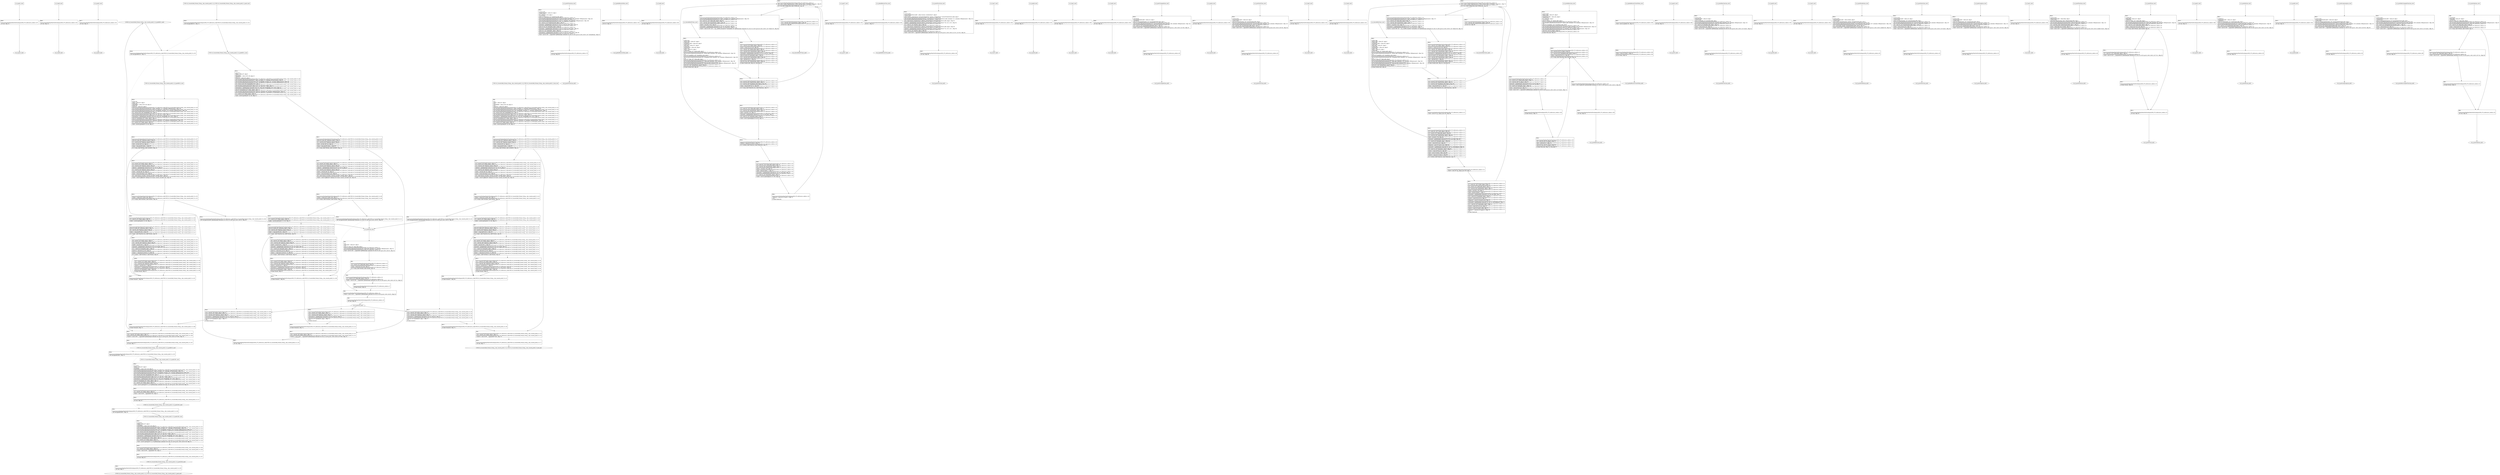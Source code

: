 digraph "icfg graph" {
BBio_ll_good1_end [label="{io_ll_good1_end}"];
BBio_ll_bad6_end [label="{io_ll_bad6_end}"];
BBio_ll_good5_end [label="{io_ll_good5_end}"];
BBCWE134_Uncontrolled_Format_String__char_console_printf_15_ll_goodB2G1_end [label="{CWE134_Uncontrolled_Format_String__char_console_printf_15_ll_goodB2G1_end}"];
BBio_ll_printWcharLine_end [label="{io_ll_printWcharLine_end}"];
BBCWE134_Uncontrolled_Format_String__char_console_printf_15_ll_CWE134_Uncontrolled_Format_String__char_console_printf_15_good_end [label="{CWE134_Uncontrolled_Format_String__char_console_printf_15_ll_CWE134_Uncontrolled_Format_String__char_console_printf_15_good_end}"];
BBio_ll_globalReturnsFalse_end [label="{io_ll_globalReturnsFalse_end}"];
BBio_ll_bad8_end [label="{io_ll_bad8_end}"];
BBio_ll_decodeHexWChars_end [label="{io_ll_decodeHexWChars_end}"];
BBio_ll_good7_end [label="{io_ll_good7_end}"];
BBCWE134_Uncontrolled_Format_String__char_console_printf_15_ll_CWE134_Uncontrolled_Format_String__char_console_printf_15_bad_end [label="{CWE134_Uncontrolled_Format_String__char_console_printf_15_ll_CWE134_Uncontrolled_Format_String__char_console_printf_15_bad_end}"];
BBio_ll_globalReturnsTrue_end [label="{io_ll_globalReturnsTrue_end}"];
BBio_ll_printStructLine_end [label="{io_ll_printStructLine_end}"];
BBio_ll_bad7_end [label="{io_ll_bad7_end}"];
BBio_ll_good6_end [label="{io_ll_good6_end}"];
BBio_ll_bad2_end [label="{io_ll_bad2_end}"];
BBio_ll_bad9_end [label="{io_ll_bad9_end}"];
BBio_ll_printUnsignedLine_end [label="{io_ll_printUnsignedLine_end}"];
BBio_ll_good4_end [label="{io_ll_good4_end}"];
BBio_ll_printSizeTLine_end [label="{io_ll_printSizeTLine_end}"];
BBio_ll_bad5_end [label="{io_ll_bad5_end}"];
BBio_ll_printLine_end [label="{io_ll_printLine_end}"];
BBCWE134_Uncontrolled_Format_String__char_console_printf_15_ll_goodB2G2_end [label="{CWE134_Uncontrolled_Format_String__char_console_printf_15_ll_goodB2G2_end}"];
BBio_ll_bad4_end [label="{io_ll_bad4_end}"];
BBCWE134_Uncontrolled_Format_String__char_console_printf_15_ll_goodG2B1_end [label="{CWE134_Uncontrolled_Format_String__char_console_printf_15_ll_goodG2B1_end}"];
BBio_ll_decodeHexChars_end [label="{io_ll_decodeHexChars_end}"];
BBio_ll_printBytesLine_end [label="{io_ll_printBytesLine_end}"];
BBio_ll_globalReturnsTrueOrFalse_end [label="{io_ll_globalReturnsTrueOrFalse_end}"];
BBio_ll_good3_end [label="{io_ll_good3_end}"];
BBio_ll_printHexCharLine_end [label="{io_ll_printHexCharLine_end}"];
BBio_ll_good9_end [label="{io_ll_good9_end}"];
BBio_ll_bad3_end [label="{io_ll_bad3_end}"];
BBio_ll_printDoubleLine_end [label="{io_ll_printDoubleLine_end}"];
BBio_ll_printShortLine_end [label="{io_ll_printShortLine_end}"];
BBio_ll_printLongLine_end [label="{io_ll_printLongLine_end}"];
BBio_ll_bad1_end [label="{io_ll_bad1_end}"];
BBio_ll_printFloatLine_end [label="{io_ll_printFloatLine_end}"];
BBio_ll_printWLine_end [label="{io_ll_printWLine_end}"];
BBio_ll_good2_end [label="{io_ll_good2_end}"];
BBio_ll_printIntLine_end [label="{io_ll_printIntLine_end}"];
BBio_ll_good8_end [label="{io_ll_good8_end}"];
BBio_ll_printLongLongLine_end [label="{io_ll_printLongLongLine_end}"];
BBio_ll_printHexUnsignedCharLine_end [label="{io_ll_printHexUnsignedCharLine_end}"];
BBio_ll_printSinkLine_end [label="{io_ll_printSinkLine_end}"];
BBCWE134_Uncontrolled_Format_String__char_console_printf_15_ll_goodG2B2_end [label="{CWE134_Uncontrolled_Format_String__char_console_printf_15_ll_goodG2B2_end}"];
BBio_ll_good1_start [label="{io_ll_good1_start}", shape=record];
io_ll_good1BB69 [label="{BB69:\l\l/home/raoxue/Desktop/MemVerif/workspace/000_079_448/source_code/io.c:187\l
  ret void, !dbg !52\l
}", shape=record];
BBio_ll_bad6_start [label="{io_ll_bad6_start}", shape=record];
io_ll_bad6BB83 [label="{BB83:\l\l/home/raoxue/Desktop/MemVerif/workspace/000_079_448/source_code/io.c:203\l
  ret void, !dbg !52\l
}", shape=record];
BBio_ll_good5_start [label="{io_ll_good5_start}", shape=record];
io_ll_good5BB73 [label="{BB73:\l\l/home/raoxue/Desktop/MemVerif/workspace/000_079_448/source_code/io.c:191\l
  ret void, !dbg !52\l
}", shape=record];
BBCWE134_Uncontrolled_Format_String__char_console_printf_15_ll_goodB2G1_start [label="{CWE134_Uncontrolled_Format_String__char_console_printf_15_ll_goodB2G1_start}", shape=record];
CWE134_Uncontrolled_Format_String__char_console_printf_15_ll_goodB2G1BB14 [label="{BB14:\l\l/:92070712\l
  %data = alloca i8*, align 8\l
/:92070712\l
  %dataBuffer = alloca [100 x i8], align 16\l
/:92070712\l
  %dataLen = alloca i64, align 8\l
/home/raoxue/Desktop/MemVerif/workspace/000_079_448/source_code/CWE134_Uncontrolled_Format_String__char_console_printf_15.c:86\l
  call void @llvm.dbg.declare(metadata i8** %data, metadata !79, metadata !DIExpression()), !dbg !80\l
/home/raoxue/Desktop/MemVerif/workspace/000_079_448/source_code/CWE134_Uncontrolled_Format_String__char_console_printf_15.c:87\l
  call void @llvm.dbg.declare(metadata [100 x i8]* %dataBuffer, metadata !81, metadata !DIExpression()), !dbg !82\l
/home/raoxue/Desktop/MemVerif/workspace/000_079_448/source_code/CWE134_Uncontrolled_Format_String__char_console_printf_15.c:87\l
  %0 = bitcast [100 x i8]* %dataBuffer to i8*, !dbg !21\l
/home/raoxue/Desktop/MemVerif/workspace/000_079_448/source_code/CWE134_Uncontrolled_Format_String__char_console_printf_15.c:87\l
  call void @llvm.memset.p0i8.i64(i8* align 16 %0, i8 0, i64 100, i1 false), !dbg !21\l
/home/raoxue/Desktop/MemVerif/workspace/000_079_448/source_code/CWE134_Uncontrolled_Format_String__char_console_printf_15.c:88\l
  %arraydecay = getelementptr inbounds [100 x i8], [100 x i8]* %dataBuffer, i64 0, i64 0, !dbg !22\l
/home/raoxue/Desktop/MemVerif/workspace/000_079_448/source_code/CWE134_Uncontrolled_Format_String__char_console_printf_15.c:88\l
  store i8* %arraydecay, i8** %data, align 8, !dbg !23\l
/home/raoxue/Desktop/MemVerif/workspace/000_079_448/source_code/CWE134_Uncontrolled_Format_String__char_console_printf_15.c:94\l
  call void @llvm.dbg.declare(metadata i64* %dataLen, metadata !85, metadata !DIExpression()), !dbg !87\l
/home/raoxue/Desktop/MemVerif/workspace/000_079_448/source_code/CWE134_Uncontrolled_Format_String__char_console_printf_15.c:94\l
  %1 = load i8*, i8** %data, align 8, !dbg !30\l
/home/raoxue/Desktop/MemVerif/workspace/000_079_448/source_code/CWE134_Uncontrolled_Format_String__char_console_printf_15.c:94\l
  %call = call i64 @strlen(i8* %1) #6, !dbg !31\l
}", shape=record];
CWE134_Uncontrolled_Format_String__char_console_printf_15_ll_goodB2G1BB14 [label="{BB14:\l\l/:92070712\l
  %data = alloca i8*, align 8\l
/:92070712\l
  %dataBuffer = alloca [100 x i8], align 16\l
/:92070712\l
  %dataLen = alloca i64, align 8\l
/home/raoxue/Desktop/MemVerif/workspace/000_079_448/source_code/CWE134_Uncontrolled_Format_String__char_console_printf_15.c:86\l
  call void @llvm.dbg.declare(metadata i8** %data, metadata !79, metadata !DIExpression()), !dbg !80\l
/home/raoxue/Desktop/MemVerif/workspace/000_079_448/source_code/CWE134_Uncontrolled_Format_String__char_console_printf_15.c:87\l
  call void @llvm.dbg.declare(metadata [100 x i8]* %dataBuffer, metadata !81, metadata !DIExpression()), !dbg !82\l
/home/raoxue/Desktop/MemVerif/workspace/000_079_448/source_code/CWE134_Uncontrolled_Format_String__char_console_printf_15.c:87\l
  %0 = bitcast [100 x i8]* %dataBuffer to i8*, !dbg !21\l
/home/raoxue/Desktop/MemVerif/workspace/000_079_448/source_code/CWE134_Uncontrolled_Format_String__char_console_printf_15.c:87\l
  call void @llvm.memset.p0i8.i64(i8* align 16 %0, i8 0, i64 100, i1 false), !dbg !21\l
/home/raoxue/Desktop/MemVerif/workspace/000_079_448/source_code/CWE134_Uncontrolled_Format_String__char_console_printf_15.c:88\l
  %arraydecay = getelementptr inbounds [100 x i8], [100 x i8]* %dataBuffer, i64 0, i64 0, !dbg !22\l
/home/raoxue/Desktop/MemVerif/workspace/000_079_448/source_code/CWE134_Uncontrolled_Format_String__char_console_printf_15.c:88\l
  store i8* %arraydecay, i8** %data, align 8, !dbg !23\l
/home/raoxue/Desktop/MemVerif/workspace/000_079_448/source_code/CWE134_Uncontrolled_Format_String__char_console_printf_15.c:94\l
  call void @llvm.dbg.declare(metadata i64* %dataLen, metadata !85, metadata !DIExpression()), !dbg !87\l
/home/raoxue/Desktop/MemVerif/workspace/000_079_448/source_code/CWE134_Uncontrolled_Format_String__char_console_printf_15.c:94\l
  %1 = load i8*, i8** %data, align 8, !dbg !30\l
/home/raoxue/Desktop/MemVerif/workspace/000_079_448/source_code/CWE134_Uncontrolled_Format_String__char_console_printf_15.c:94\l
  %call = call i64 @strlen(i8* %1) #6, !dbg !31\l
}", shape=record];
CWE134_Uncontrolled_Format_String__char_console_printf_15_ll_goodB2G1BB15 [label="{BB15:\l\l/home/raoxue/Desktop/MemVerif/workspace/000_079_448/source_code/CWE134_Uncontrolled_Format_String__char_console_printf_15.c:94\l
  store i64 %call, i64* %dataLen, align 8, !dbg !29\l
/home/raoxue/Desktop/MemVerif/workspace/000_079_448/source_code/CWE134_Uncontrolled_Format_String__char_console_printf_15.c:96\l
  %2 = load i64, i64* %dataLen, align 8, !dbg !32\l
/home/raoxue/Desktop/MemVerif/workspace/000_079_448/source_code/CWE134_Uncontrolled_Format_String__char_console_printf_15.c:96\l
  %sub = sub i64 100, %2, !dbg !34\l
/home/raoxue/Desktop/MemVerif/workspace/000_079_448/source_code/CWE134_Uncontrolled_Format_String__char_console_printf_15.c:96\l
  %cmp = icmp ugt i64 %sub, 1, !dbg !35\l
/home/raoxue/Desktop/MemVerif/workspace/000_079_448/source_code/CWE134_Uncontrolled_Format_String__char_console_printf_15.c:96\l
  br i1 %cmp, label %if.then, label %if.end18, !dbg !36\l
}", shape=record];
CWE134_Uncontrolled_Format_String__char_console_printf_15_ll_goodB2G1BB16 [label="{BB16:\l\l/home/raoxue/Desktop/MemVerif/workspace/000_079_448/source_code/CWE134_Uncontrolled_Format_String__char_console_printf_15.c:99\l
  %3 = load i8*, i8** %data, align 8, !dbg !37\l
/home/raoxue/Desktop/MemVerif/workspace/000_079_448/source_code/CWE134_Uncontrolled_Format_String__char_console_printf_15.c:99\l
  %4 = load i64, i64* %dataLen, align 8, !dbg !40\l
/home/raoxue/Desktop/MemVerif/workspace/000_079_448/source_code/CWE134_Uncontrolled_Format_String__char_console_printf_15.c:99\l
  %add.ptr = getelementptr inbounds i8, i8* %3, i64 %4, !dbg !41\l
/home/raoxue/Desktop/MemVerif/workspace/000_079_448/source_code/CWE134_Uncontrolled_Format_String__char_console_printf_15.c:99\l
  %5 = load i64, i64* %dataLen, align 8, !dbg !42\l
/home/raoxue/Desktop/MemVerif/workspace/000_079_448/source_code/CWE134_Uncontrolled_Format_String__char_console_printf_15.c:99\l
  %sub1 = sub i64 100, %5, !dbg !43\l
/home/raoxue/Desktop/MemVerif/workspace/000_079_448/source_code/CWE134_Uncontrolled_Format_String__char_console_printf_15.c:99\l
  %conv = trunc i64 %sub1 to i32, !dbg !44\l
/home/raoxue/Desktop/MemVerif/workspace/000_079_448/source_code/CWE134_Uncontrolled_Format_String__char_console_printf_15.c:99\l
  %6 = load %struct._IO_FILE*, %struct._IO_FILE** @stdin, align 8, !dbg !45\l
/home/raoxue/Desktop/MemVerif/workspace/000_079_448/source_code/CWE134_Uncontrolled_Format_String__char_console_printf_15.c:99\l
  %call2 = call i8* @fgets(i8* %add.ptr, i32 %conv, %struct._IO_FILE* %6), !dbg !46\l
}", shape=record];
CWE134_Uncontrolled_Format_String__char_console_printf_15_ll_goodB2G1BB16 [label="{BB16:\l\l/home/raoxue/Desktop/MemVerif/workspace/000_079_448/source_code/CWE134_Uncontrolled_Format_String__char_console_printf_15.c:99\l
  %3 = load i8*, i8** %data, align 8, !dbg !37\l
/home/raoxue/Desktop/MemVerif/workspace/000_079_448/source_code/CWE134_Uncontrolled_Format_String__char_console_printf_15.c:99\l
  %4 = load i64, i64* %dataLen, align 8, !dbg !40\l
/home/raoxue/Desktop/MemVerif/workspace/000_079_448/source_code/CWE134_Uncontrolled_Format_String__char_console_printf_15.c:99\l
  %add.ptr = getelementptr inbounds i8, i8* %3, i64 %4, !dbg !41\l
/home/raoxue/Desktop/MemVerif/workspace/000_079_448/source_code/CWE134_Uncontrolled_Format_String__char_console_printf_15.c:99\l
  %5 = load i64, i64* %dataLen, align 8, !dbg !42\l
/home/raoxue/Desktop/MemVerif/workspace/000_079_448/source_code/CWE134_Uncontrolled_Format_String__char_console_printf_15.c:99\l
  %sub1 = sub i64 100, %5, !dbg !43\l
/home/raoxue/Desktop/MemVerif/workspace/000_079_448/source_code/CWE134_Uncontrolled_Format_String__char_console_printf_15.c:99\l
  %conv = trunc i64 %sub1 to i32, !dbg !44\l
/home/raoxue/Desktop/MemVerif/workspace/000_079_448/source_code/CWE134_Uncontrolled_Format_String__char_console_printf_15.c:99\l
  %6 = load %struct._IO_FILE*, %struct._IO_FILE** @stdin, align 8, !dbg !45\l
/home/raoxue/Desktop/MemVerif/workspace/000_079_448/source_code/CWE134_Uncontrolled_Format_String__char_console_printf_15.c:99\l
  %call2 = call i8* @fgets(i8* %add.ptr, i32 %conv, %struct._IO_FILE* %6), !dbg !46\l
}", shape=record];
CWE134_Uncontrolled_Format_String__char_console_printf_15_ll_goodB2G1BB18 [label="{BB18:\l\l/home/raoxue/Desktop/MemVerif/workspace/000_079_448/source_code/CWE134_Uncontrolled_Format_String__char_console_printf_15.c:99\l
  %cmp3 = icmp ne i8* %call2, null, !dbg !47\l
/home/raoxue/Desktop/MemVerif/workspace/000_079_448/source_code/CWE134_Uncontrolled_Format_String__char_console_printf_15.c:99\l
  br i1 %cmp3, label %if.then5, label %if.else, !dbg !48\l
}", shape=record];
CWE134_Uncontrolled_Format_String__char_console_printf_15_ll_goodB2G1BB19 [label="{BB19:\l\l/home/raoxue/Desktop/MemVerif/workspace/000_079_448/source_code/CWE134_Uncontrolled_Format_String__char_console_printf_15.c:103\l
  %7 = load i8*, i8** %data, align 8, !dbg !49\l
/home/raoxue/Desktop/MemVerif/workspace/000_079_448/source_code/CWE134_Uncontrolled_Format_String__char_console_printf_15.c:103\l
  %call6 = call i64 @strlen(i8* %7) #6, !dbg !51\l
}", shape=record];
CWE134_Uncontrolled_Format_String__char_console_printf_15_ll_goodB2G1BB19 [label="{BB19:\l\l/home/raoxue/Desktop/MemVerif/workspace/000_079_448/source_code/CWE134_Uncontrolled_Format_String__char_console_printf_15.c:103\l
  %7 = load i8*, i8** %data, align 8, !dbg !49\l
/home/raoxue/Desktop/MemVerif/workspace/000_079_448/source_code/CWE134_Uncontrolled_Format_String__char_console_printf_15.c:103\l
  %call6 = call i64 @strlen(i8* %7) #6, !dbg !51\l
}", shape=record];
CWE134_Uncontrolled_Format_String__char_console_printf_15_ll_goodB2G1BB21 [label="{BB21:\l\l/home/raoxue/Desktop/MemVerif/workspace/000_079_448/source_code/CWE134_Uncontrolled_Format_String__char_console_printf_15.c:103\l
  store i64 %call6, i64* %dataLen, align 8, !dbg !52\l
/home/raoxue/Desktop/MemVerif/workspace/000_079_448/source_code/CWE134_Uncontrolled_Format_String__char_console_printf_15.c:104\l
  %8 = load i64, i64* %dataLen, align 8, !dbg !53\l
/home/raoxue/Desktop/MemVerif/workspace/000_079_448/source_code/CWE134_Uncontrolled_Format_String__char_console_printf_15.c:104\l
  %cmp7 = icmp ugt i64 %8, 0, !dbg !55\l
/home/raoxue/Desktop/MemVerif/workspace/000_079_448/source_code/CWE134_Uncontrolled_Format_String__char_console_printf_15.c:104\l
  br i1 %cmp7, label %land.lhs.true, label %if.end, !dbg !56\l
}", shape=record];
CWE134_Uncontrolled_Format_String__char_console_printf_15_ll_goodB2G1BB22 [label="{BB22:\l\l/home/raoxue/Desktop/MemVerif/workspace/000_079_448/source_code/CWE134_Uncontrolled_Format_String__char_console_printf_15.c:104\l
  %9 = load i8*, i8** %data, align 8, !dbg !57\l
/home/raoxue/Desktop/MemVerif/workspace/000_079_448/source_code/CWE134_Uncontrolled_Format_String__char_console_printf_15.c:104\l
  %10 = load i64, i64* %dataLen, align 8, !dbg !58\l
/home/raoxue/Desktop/MemVerif/workspace/000_079_448/source_code/CWE134_Uncontrolled_Format_String__char_console_printf_15.c:104\l
  %sub9 = sub i64 %10, 1, !dbg !59\l
/home/raoxue/Desktop/MemVerif/workspace/000_079_448/source_code/CWE134_Uncontrolled_Format_String__char_console_printf_15.c:104\l
  %arrayidx = getelementptr inbounds i8, i8* %9, i64 %sub9, !dbg !57\l
/home/raoxue/Desktop/MemVerif/workspace/000_079_448/source_code/CWE134_Uncontrolled_Format_String__char_console_printf_15.c:104\l
  %11 = load i8, i8* %arrayidx, align 1, !dbg !57\l
/home/raoxue/Desktop/MemVerif/workspace/000_079_448/source_code/CWE134_Uncontrolled_Format_String__char_console_printf_15.c:104\l
  %conv10 = sext i8 %11 to i32, !dbg !57\l
/home/raoxue/Desktop/MemVerif/workspace/000_079_448/source_code/CWE134_Uncontrolled_Format_String__char_console_printf_15.c:104\l
  %cmp11 = icmp eq i32 %conv10, 10, !dbg !60\l
/home/raoxue/Desktop/MemVerif/workspace/000_079_448/source_code/CWE134_Uncontrolled_Format_String__char_console_printf_15.c:104\l
  br i1 %cmp11, label %if.then13, label %if.end, !dbg !61\l
}", shape=record];
CWE134_Uncontrolled_Format_String__char_console_printf_15_ll_goodB2G1BB24 [label="{BB24:\l\l/home/raoxue/Desktop/MemVerif/workspace/000_079_448/source_code/CWE134_Uncontrolled_Format_String__char_console_printf_15.c:106\l
  %12 = load i8*, i8** %data, align 8, !dbg !62\l
/home/raoxue/Desktop/MemVerif/workspace/000_079_448/source_code/CWE134_Uncontrolled_Format_String__char_console_printf_15.c:106\l
  %13 = load i64, i64* %dataLen, align 8, !dbg !64\l
/home/raoxue/Desktop/MemVerif/workspace/000_079_448/source_code/CWE134_Uncontrolled_Format_String__char_console_printf_15.c:106\l
  %sub14 = sub i64 %13, 1, !dbg !65\l
/home/raoxue/Desktop/MemVerif/workspace/000_079_448/source_code/CWE134_Uncontrolled_Format_String__char_console_printf_15.c:106\l
  %arrayidx15 = getelementptr inbounds i8, i8* %12, i64 %sub14, !dbg !62\l
/home/raoxue/Desktop/MemVerif/workspace/000_079_448/source_code/CWE134_Uncontrolled_Format_String__char_console_printf_15.c:106\l
  store i8 0, i8* %arrayidx15, align 1, !dbg !66\l
/home/raoxue/Desktop/MemVerif/workspace/000_079_448/source_code/CWE134_Uncontrolled_Format_String__char_console_printf_15.c:107\l
  br label %if.end, !dbg !67\l
}", shape=record];
CWE134_Uncontrolled_Format_String__char_console_printf_15_ll_goodB2G1BB23 [label="{BB23:\l\l/home/raoxue/Desktop/MemVerif/workspace/000_079_448/source_code/CWE134_Uncontrolled_Format_String__char_console_printf_15.c:108\l
  br label %if.end17, !dbg !68\l
}", shape=record];
CWE134_Uncontrolled_Format_String__char_console_printf_15_ll_goodB2G1BB20 [label="{BB20:\l\l/home/raoxue/Desktop/MemVerif/workspace/000_079_448/source_code/CWE134_Uncontrolled_Format_String__char_console_printf_15.c:111\l
  call void @printLine(i8* getelementptr inbounds ([15 x i8], [15 x i8]* @.str, i64 0, i64 0)), !dbg !69\l
}", shape=record];
CWE134_Uncontrolled_Format_String__char_console_printf_15_ll_goodB2G1BB20 [label="{BB20:\l\l/home/raoxue/Desktop/MemVerif/workspace/000_079_448/source_code/CWE134_Uncontrolled_Format_String__char_console_printf_15.c:111\l
  call void @printLine(i8* getelementptr inbounds ([15 x i8], [15 x i8]* @.str, i64 0, i64 0)), !dbg !69\l
}", shape=record];
CWE134_Uncontrolled_Format_String__char_console_printf_15_ll_goodB2G1BB26 [label="{BB26:\l\l/home/raoxue/Desktop/MemVerif/workspace/000_079_448/source_code/CWE134_Uncontrolled_Format_String__char_console_printf_15.c:113\l
  %14 = load i8*, i8** %data, align 8, !dbg !71\l
/home/raoxue/Desktop/MemVerif/workspace/000_079_448/source_code/CWE134_Uncontrolled_Format_String__char_console_printf_15.c:113\l
  %15 = load i64, i64* %dataLen, align 8, !dbg !72\l
/home/raoxue/Desktop/MemVerif/workspace/000_079_448/source_code/CWE134_Uncontrolled_Format_String__char_console_printf_15.c:113\l
  %arrayidx16 = getelementptr inbounds i8, i8* %14, i64 %15, !dbg !71\l
/home/raoxue/Desktop/MemVerif/workspace/000_079_448/source_code/CWE134_Uncontrolled_Format_String__char_console_printf_15.c:113\l
  store i8 0, i8* %arrayidx16, align 1, !dbg !73\l
/:113\l
  br label %if.end17\l
}", shape=record];
CWE134_Uncontrolled_Format_String__char_console_printf_15_ll_goodB2G1BB25 [label="{BB25:\l\l/home/raoxue/Desktop/MemVerif/workspace/000_079_448/source_code/CWE134_Uncontrolled_Format_String__char_console_printf_15.c:115\l
  br label %if.end18, !dbg !74\l
}", shape=record];
CWE134_Uncontrolled_Format_String__char_console_printf_15_ll_goodB2G1BB17 [label="{BB17:\l\l/home/raoxue/Desktop/MemVerif/workspace/000_079_448/source_code/CWE134_Uncontrolled_Format_String__char_console_printf_15.c:131\l
  %16 = load i8*, i8** %data, align 8, !dbg !75\l
/home/raoxue/Desktop/MemVerif/workspace/000_079_448/source_code/CWE134_Uncontrolled_Format_String__char_console_printf_15.c:131\l
  %call19 = call i32 (i8*, ...) @printf(i8* getelementptr inbounds ([4 x i8], [4 x i8]* @.str.1, i64 0, i64 0), i8* %16), !dbg !76\l
}", shape=record];
CWE134_Uncontrolled_Format_String__char_console_printf_15_ll_goodB2G1BB17 [label="{BB17:\l\l/home/raoxue/Desktop/MemVerif/workspace/000_079_448/source_code/CWE134_Uncontrolled_Format_String__char_console_printf_15.c:131\l
  %16 = load i8*, i8** %data, align 8, !dbg !75\l
/home/raoxue/Desktop/MemVerif/workspace/000_079_448/source_code/CWE134_Uncontrolled_Format_String__char_console_printf_15.c:131\l
  %call19 = call i32 (i8*, ...) @printf(i8* getelementptr inbounds ([4 x i8], [4 x i8]* @.str.1, i64 0, i64 0), i8* %16), !dbg !76\l
}", shape=record];
CWE134_Uncontrolled_Format_String__char_console_printf_15_ll_goodB2G1BB27 [label="{BB27:\l\l/home/raoxue/Desktop/MemVerif/workspace/000_079_448/source_code/CWE134_Uncontrolled_Format_String__char_console_printf_15.c:134\l
  ret void, !dbg !77\l
}", shape=record];
BBio_ll_printWcharLine_start [label="{io_ll_printWcharLine_start}", shape=record];
io_ll_printWcharLineBB28 [label="{BB28:\l\l/:2529715200\l
  %wideChar.addr = alloca i32, align 4\l
/:2529715200\l
  %s = alloca [2 x i32], align 4\l
/:2529715200\l
  store i32 %wideChar, i32* %wideChar.addr, align 4\l
/home/raoxue/Desktop/MemVerif/workspace/000_079_448/source_code/io.c:70\l
  call void @llvm.dbg.declare(metadata i32* %wideChar.addr, metadata !162, metadata !DIExpression()), !dbg !163\l
/home/raoxue/Desktop/MemVerif/workspace/000_079_448/source_code/io.c:74\l
  call void @llvm.dbg.declare(metadata [2 x i32]* %s, metadata !164, metadata !DIExpression()), !dbg !168\l
/home/raoxue/Desktop/MemVerif/workspace/000_079_448/source_code/io.c:75\l
  %0 = load i32, i32* %wideChar.addr, align 4, !dbg !61\l
/home/raoxue/Desktop/MemVerif/workspace/000_079_448/source_code/io.c:75\l
  %arrayidx = getelementptr inbounds [2 x i32], [2 x i32]* %s, i64 0, i64 0, !dbg !62\l
/home/raoxue/Desktop/MemVerif/workspace/000_079_448/source_code/io.c:75\l
  store i32 %0, i32* %arrayidx, align 4, !dbg !63\l
/home/raoxue/Desktop/MemVerif/workspace/000_079_448/source_code/io.c:76\l
  %arrayidx1 = getelementptr inbounds [2 x i32], [2 x i32]* %s, i64 0, i64 1, !dbg !64\l
/home/raoxue/Desktop/MemVerif/workspace/000_079_448/source_code/io.c:76\l
  store i32 0, i32* %arrayidx1, align 4, !dbg !65\l
/home/raoxue/Desktop/MemVerif/workspace/000_079_448/source_code/io.c:77\l
  %arraydecay = getelementptr inbounds [2 x i32], [2 x i32]* %s, i64 0, i64 0, !dbg !66\l
/home/raoxue/Desktop/MemVerif/workspace/000_079_448/source_code/io.c:77\l
  %call = call i32 (i8*, ...) @printf(i8* getelementptr inbounds ([5 x i8], [5 x i8]* @.str.10, i64 0, i64 0), i32* %arraydecay), !dbg !67\l
}", shape=record];
io_ll_printWcharLineBB28 [label="{BB28:\l\l/:2529715200\l
  %wideChar.addr = alloca i32, align 4\l
/:2529715200\l
  %s = alloca [2 x i32], align 4\l
/:2529715200\l
  store i32 %wideChar, i32* %wideChar.addr, align 4\l
/home/raoxue/Desktop/MemVerif/workspace/000_079_448/source_code/io.c:70\l
  call void @llvm.dbg.declare(metadata i32* %wideChar.addr, metadata !162, metadata !DIExpression()), !dbg !163\l
/home/raoxue/Desktop/MemVerif/workspace/000_079_448/source_code/io.c:74\l
  call void @llvm.dbg.declare(metadata [2 x i32]* %s, metadata !164, metadata !DIExpression()), !dbg !168\l
/home/raoxue/Desktop/MemVerif/workspace/000_079_448/source_code/io.c:75\l
  %0 = load i32, i32* %wideChar.addr, align 4, !dbg !61\l
/home/raoxue/Desktop/MemVerif/workspace/000_079_448/source_code/io.c:75\l
  %arrayidx = getelementptr inbounds [2 x i32], [2 x i32]* %s, i64 0, i64 0, !dbg !62\l
/home/raoxue/Desktop/MemVerif/workspace/000_079_448/source_code/io.c:75\l
  store i32 %0, i32* %arrayidx, align 4, !dbg !63\l
/home/raoxue/Desktop/MemVerif/workspace/000_079_448/source_code/io.c:76\l
  %arrayidx1 = getelementptr inbounds [2 x i32], [2 x i32]* %s, i64 0, i64 1, !dbg !64\l
/home/raoxue/Desktop/MemVerif/workspace/000_079_448/source_code/io.c:76\l
  store i32 0, i32* %arrayidx1, align 4, !dbg !65\l
/home/raoxue/Desktop/MemVerif/workspace/000_079_448/source_code/io.c:77\l
  %arraydecay = getelementptr inbounds [2 x i32], [2 x i32]* %s, i64 0, i64 0, !dbg !66\l
/home/raoxue/Desktop/MemVerif/workspace/000_079_448/source_code/io.c:77\l
  %call = call i32 (i8*, ...) @printf(i8* getelementptr inbounds ([5 x i8], [5 x i8]* @.str.10, i64 0, i64 0), i32* %arraydecay), !dbg !67\l
}", shape=record];
io_ll_printWcharLineBB29 [label="{BB29:\l\l/home/raoxue/Desktop/MemVerif/workspace/000_079_448/source_code/io.c:78\l
  ret void, !dbg !68\l
}", shape=record];
BBCWE134_Uncontrolled_Format_String__char_console_printf_15_ll_CWE134_Uncontrolled_Format_String__char_console_printf_15_good_start [label="{CWE134_Uncontrolled_Format_String__char_console_printf_15_ll_CWE134_Uncontrolled_Format_String__char_console_printf_15_good_start}", shape=record];
CWE134_Uncontrolled_Format_String__char_console_printf_15_ll_CWE134_Uncontrolled_Format_String__char_console_printf_15_goodBB48 [label="{BB48:\l\l/home/raoxue/Desktop/MemVerif/workspace/000_079_448/source_code/CWE134_Uncontrolled_Format_String__char_console_printf_15.c:251\l
  call void @goodB2G1(), !dbg !13\l
}", shape=record];
CWE134_Uncontrolled_Format_String__char_console_printf_15_ll_CWE134_Uncontrolled_Format_String__char_console_printf_15_goodBB48 [label="{BB48:\l\l/home/raoxue/Desktop/MemVerif/workspace/000_079_448/source_code/CWE134_Uncontrolled_Format_String__char_console_printf_15.c:251\l
  call void @goodB2G1(), !dbg !13\l
}", shape=record];
CWE134_Uncontrolled_Format_String__char_console_printf_15_ll_CWE134_Uncontrolled_Format_String__char_console_printf_15_goodBB49 [label="{BB49:\l\l/home/raoxue/Desktop/MemVerif/workspace/000_079_448/source_code/CWE134_Uncontrolled_Format_String__char_console_printf_15.c:252\l
  call void @goodB2G2(), !dbg !14\l
}", shape=record];
CWE134_Uncontrolled_Format_String__char_console_printf_15_ll_CWE134_Uncontrolled_Format_String__char_console_printf_15_goodBB49 [label="{BB49:\l\l/home/raoxue/Desktop/MemVerif/workspace/000_079_448/source_code/CWE134_Uncontrolled_Format_String__char_console_printf_15.c:252\l
  call void @goodB2G2(), !dbg !14\l
}", shape=record];
CWE134_Uncontrolled_Format_String__char_console_printf_15_ll_CWE134_Uncontrolled_Format_String__char_console_printf_15_goodBB50 [label="{BB50:\l\l/home/raoxue/Desktop/MemVerif/workspace/000_079_448/source_code/CWE134_Uncontrolled_Format_String__char_console_printf_15.c:253\l
  call void @goodG2B1(), !dbg !15\l
}", shape=record];
CWE134_Uncontrolled_Format_String__char_console_printf_15_ll_CWE134_Uncontrolled_Format_String__char_console_printf_15_goodBB50 [label="{BB50:\l\l/home/raoxue/Desktop/MemVerif/workspace/000_079_448/source_code/CWE134_Uncontrolled_Format_String__char_console_printf_15.c:253\l
  call void @goodG2B1(), !dbg !15\l
}", shape=record];
CWE134_Uncontrolled_Format_String__char_console_printf_15_ll_CWE134_Uncontrolled_Format_String__char_console_printf_15_goodBB51 [label="{BB51:\l\l/home/raoxue/Desktop/MemVerif/workspace/000_079_448/source_code/CWE134_Uncontrolled_Format_String__char_console_printf_15.c:254\l
  call void @goodG2B2(), !dbg !16\l
}", shape=record];
CWE134_Uncontrolled_Format_String__char_console_printf_15_ll_CWE134_Uncontrolled_Format_String__char_console_printf_15_goodBB51 [label="{BB51:\l\l/home/raoxue/Desktop/MemVerif/workspace/000_079_448/source_code/CWE134_Uncontrolled_Format_String__char_console_printf_15.c:254\l
  call void @goodG2B2(), !dbg !16\l
}", shape=record];
CWE134_Uncontrolled_Format_String__char_console_printf_15_ll_CWE134_Uncontrolled_Format_String__char_console_printf_15_goodBB52 [label="{BB52:\l\l/home/raoxue/Desktop/MemVerif/workspace/000_079_448/source_code/CWE134_Uncontrolled_Format_String__char_console_printf_15.c:255\l
  ret void, !dbg !17\l
}", shape=record];
BBio_ll_globalReturnsFalse_start [label="{io_ll_globalReturnsFalse_start}", shape=record];
io_ll_globalReturnsFalseBB66 [label="{BB66:\l\l/home/raoxue/Desktop/MemVerif/workspace/000_079_448/source_code/io.c:163\l
  ret i32 0, !dbg !52\l
}", shape=record];
BBio_ll_bad8_start [label="{io_ll_bad8_start}", shape=record];
io_ll_bad8BB85 [label="{BB85:\l\l/home/raoxue/Desktop/MemVerif/workspace/000_079_448/source_code/io.c:205\l
  ret void, !dbg !52\l
}", shape=record];
BBio_ll_decodeHexWChars_start [label="{io_ll_decodeHexWChars_start}", shape=record];
io_ll_decodeHexWCharsBB55 [label="{BB55:\l\l/:100633160\l
  %bytes.addr = alloca i8*, align 8\l
/:100633160\l
  %numBytes.addr = alloca i64, align 8\l
/:100633160\l
  %hex.addr = alloca i32*, align 8\l
/:100633160\l
  %numWritten = alloca i64, align 8\l
/:100633160\l
  %byte = alloca i32, align 4\l
/:100633160\l
  store i8* %bytes, i8** %bytes.addr, align 8\l
/home/raoxue/Desktop/MemVerif/workspace/000_079_448/source_code/io.c:135\l
  call void @llvm.dbg.declare(metadata i8** %bytes.addr, metadata !290, metadata !DIExpression()), !dbg !291\l
/:135\l
  store i64 %numBytes, i64* %numBytes.addr, align 8\l
/home/raoxue/Desktop/MemVerif/workspace/000_079_448/source_code/io.c:135\l
  call void @llvm.dbg.declare(metadata i64* %numBytes.addr, metadata !292, metadata !DIExpression()), !dbg !293\l
/:135\l
  store i32* %hex, i32** %hex.addr, align 8\l
/home/raoxue/Desktop/MemVerif/workspace/000_079_448/source_code/io.c:135\l
  call void @llvm.dbg.declare(metadata i32** %hex.addr, metadata !294, metadata !DIExpression()), !dbg !295\l
/home/raoxue/Desktop/MemVerif/workspace/000_079_448/source_code/io.c:137\l
  call void @llvm.dbg.declare(metadata i64* %numWritten, metadata !296, metadata !DIExpression()), !dbg !297\l
/home/raoxue/Desktop/MemVerif/workspace/000_079_448/source_code/io.c:137\l
  store i64 0, i64* %numWritten, align 8, !dbg !65\l
/home/raoxue/Desktop/MemVerif/workspace/000_079_448/source_code/io.c:143\l
  br label %while.cond, !dbg !66\l
}", shape=record];
io_ll_decodeHexWCharsBB56 [label="{BB56:\l\l/home/raoxue/Desktop/MemVerif/workspace/000_079_448/source_code/io.c:143\l
  %0 = load i64, i64* %numWritten, align 8, !dbg !67\l
/home/raoxue/Desktop/MemVerif/workspace/000_079_448/source_code/io.c:143\l
  %1 = load i64, i64* %numBytes.addr, align 8, !dbg !68\l
/home/raoxue/Desktop/MemVerif/workspace/000_079_448/source_code/io.c:143\l
  %cmp = icmp ult i64 %0, %1, !dbg !69\l
/home/raoxue/Desktop/MemVerif/workspace/000_079_448/source_code/io.c:143\l
  br i1 %cmp, label %land.lhs.true, label %land.end, !dbg !70\l
}", shape=record];
io_ll_decodeHexWCharsBB57 [label="{BB57:\l\l/home/raoxue/Desktop/MemVerif/workspace/000_079_448/source_code/io.c:143\l
  %2 = load i32*, i32** %hex.addr, align 8, !dbg !71\l
/home/raoxue/Desktop/MemVerif/workspace/000_079_448/source_code/io.c:143\l
  %3 = load i64, i64* %numWritten, align 8, !dbg !72\l
/home/raoxue/Desktop/MemVerif/workspace/000_079_448/source_code/io.c:143\l
  %mul = mul i64 2, %3, !dbg !73\l
/home/raoxue/Desktop/MemVerif/workspace/000_079_448/source_code/io.c:143\l
  %arrayidx = getelementptr inbounds i32, i32* %2, i64 %mul, !dbg !71\l
/home/raoxue/Desktop/MemVerif/workspace/000_079_448/source_code/io.c:143\l
  %4 = load i32, i32* %arrayidx, align 4, !dbg !71\l
/home/raoxue/Desktop/MemVerif/workspace/000_079_448/source_code/io.c:143\l
  %call = call i32 @iswxdigit(i32 %4) #5, !dbg !74\l
}", shape=record];
io_ll_decodeHexWCharsBB57 [label="{BB57:\l\l/home/raoxue/Desktop/MemVerif/workspace/000_079_448/source_code/io.c:143\l
  %2 = load i32*, i32** %hex.addr, align 8, !dbg !71\l
/home/raoxue/Desktop/MemVerif/workspace/000_079_448/source_code/io.c:143\l
  %3 = load i64, i64* %numWritten, align 8, !dbg !72\l
/home/raoxue/Desktop/MemVerif/workspace/000_079_448/source_code/io.c:143\l
  %mul = mul i64 2, %3, !dbg !73\l
/home/raoxue/Desktop/MemVerif/workspace/000_079_448/source_code/io.c:143\l
  %arrayidx = getelementptr inbounds i32, i32* %2, i64 %mul, !dbg !71\l
/home/raoxue/Desktop/MemVerif/workspace/000_079_448/source_code/io.c:143\l
  %4 = load i32, i32* %arrayidx, align 4, !dbg !71\l
/home/raoxue/Desktop/MemVerif/workspace/000_079_448/source_code/io.c:143\l
  %call = call i32 @iswxdigit(i32 %4) #5, !dbg !74\l
}", shape=record];
io_ll_decodeHexWCharsBB59 [label="{BB59:\l\l/home/raoxue/Desktop/MemVerif/workspace/000_079_448/source_code/io.c:143\l
  %tobool = icmp ne i32 %call, 0, !dbg !74\l
/home/raoxue/Desktop/MemVerif/workspace/000_079_448/source_code/io.c:143\l
  br i1 %tobool, label %land.rhs, label %land.end, !dbg !75\l
}", shape=record];
io_ll_decodeHexWCharsBB60 [label="{BB60:\l\l/home/raoxue/Desktop/MemVerif/workspace/000_079_448/source_code/io.c:143\l
  %5 = load i32*, i32** %hex.addr, align 8, !dbg !76\l
/home/raoxue/Desktop/MemVerif/workspace/000_079_448/source_code/io.c:143\l
  %6 = load i64, i64* %numWritten, align 8, !dbg !77\l
/home/raoxue/Desktop/MemVerif/workspace/000_079_448/source_code/io.c:143\l
  %mul1 = mul i64 2, %6, !dbg !78\l
/home/raoxue/Desktop/MemVerif/workspace/000_079_448/source_code/io.c:143\l
  %add = add i64 %mul1, 1, !dbg !79\l
/home/raoxue/Desktop/MemVerif/workspace/000_079_448/source_code/io.c:143\l
  %arrayidx2 = getelementptr inbounds i32, i32* %5, i64 %add, !dbg !76\l
/home/raoxue/Desktop/MemVerif/workspace/000_079_448/source_code/io.c:143\l
  %7 = load i32, i32* %arrayidx2, align 4, !dbg !76\l
/home/raoxue/Desktop/MemVerif/workspace/000_079_448/source_code/io.c:143\l
  %call3 = call i32 @iswxdigit(i32 %7) #5, !dbg !80\l
}", shape=record];
io_ll_decodeHexWCharsBB60 [label="{BB60:\l\l/home/raoxue/Desktop/MemVerif/workspace/000_079_448/source_code/io.c:143\l
  %5 = load i32*, i32** %hex.addr, align 8, !dbg !76\l
/home/raoxue/Desktop/MemVerif/workspace/000_079_448/source_code/io.c:143\l
  %6 = load i64, i64* %numWritten, align 8, !dbg !77\l
/home/raoxue/Desktop/MemVerif/workspace/000_079_448/source_code/io.c:143\l
  %mul1 = mul i64 2, %6, !dbg !78\l
/home/raoxue/Desktop/MemVerif/workspace/000_079_448/source_code/io.c:143\l
  %add = add i64 %mul1, 1, !dbg !79\l
/home/raoxue/Desktop/MemVerif/workspace/000_079_448/source_code/io.c:143\l
  %arrayidx2 = getelementptr inbounds i32, i32* %5, i64 %add, !dbg !76\l
/home/raoxue/Desktop/MemVerif/workspace/000_079_448/source_code/io.c:143\l
  %7 = load i32, i32* %arrayidx2, align 4, !dbg !76\l
/home/raoxue/Desktop/MemVerif/workspace/000_079_448/source_code/io.c:143\l
  %call3 = call i32 @iswxdigit(i32 %7) #5, !dbg !80\l
}", shape=record];
io_ll_decodeHexWCharsBB61 [label="{BB61:\l\l/home/raoxue/Desktop/MemVerif/workspace/000_079_448/source_code/io.c:143\l
  %tobool4 = icmp ne i32 %call3, 0, !dbg !75\l
/:143\l
  br label %land.end\l
}", shape=record];
io_ll_decodeHexWCharsBB58 [label="{BB58:\l\l/home/raoxue/Desktop/MemVerif/workspace/000_079_448/source_code/io.c:0\l
  %8 = phi i1 [ false, %land.lhs.true ], [ false, %while.cond ], [ %tobool4, %land.rhs ], !dbg !81\l
/home/raoxue/Desktop/MemVerif/workspace/000_079_448/source_code/io.c:143\l
  br i1 %8, label %while.body, label %while.end, !dbg !66\l
}", shape=record];
io_ll_decodeHexWCharsBB62 [label="{BB62:\l\l/home/raoxue/Desktop/MemVerif/workspace/000_079_448/source_code/io.c:145\l
  call void @llvm.dbg.declare(metadata i32* %byte, metadata !314, metadata !DIExpression()), !dbg !316\l
/home/raoxue/Desktop/MemVerif/workspace/000_079_448/source_code/io.c:146\l
  %9 = load i32*, i32** %hex.addr, align 8, !dbg !85\l
/home/raoxue/Desktop/MemVerif/workspace/000_079_448/source_code/io.c:146\l
  %10 = load i64, i64* %numWritten, align 8, !dbg !86\l
/home/raoxue/Desktop/MemVerif/workspace/000_079_448/source_code/io.c:146\l
  %mul5 = mul i64 2, %10, !dbg !87\l
/home/raoxue/Desktop/MemVerif/workspace/000_079_448/source_code/io.c:146\l
  %arrayidx6 = getelementptr inbounds i32, i32* %9, i64 %mul5, !dbg !85\l
/home/raoxue/Desktop/MemVerif/workspace/000_079_448/source_code/io.c:146\l
  %call7 = call i32 (i32*, i32*, ...) @__isoc99_swscanf(i32* %arrayidx6, i32* getelementptr inbounds ([5 x i32], [5 x i32]* @.str.16, i64 0, i64 0), i32* %byte) #5, !dbg !88\l
}", shape=record];
io_ll_decodeHexWCharsBB62 [label="{BB62:\l\l/home/raoxue/Desktop/MemVerif/workspace/000_079_448/source_code/io.c:145\l
  call void @llvm.dbg.declare(metadata i32* %byte, metadata !314, metadata !DIExpression()), !dbg !316\l
/home/raoxue/Desktop/MemVerif/workspace/000_079_448/source_code/io.c:146\l
  %9 = load i32*, i32** %hex.addr, align 8, !dbg !85\l
/home/raoxue/Desktop/MemVerif/workspace/000_079_448/source_code/io.c:146\l
  %10 = load i64, i64* %numWritten, align 8, !dbg !86\l
/home/raoxue/Desktop/MemVerif/workspace/000_079_448/source_code/io.c:146\l
  %mul5 = mul i64 2, %10, !dbg !87\l
/home/raoxue/Desktop/MemVerif/workspace/000_079_448/source_code/io.c:146\l
  %arrayidx6 = getelementptr inbounds i32, i32* %9, i64 %mul5, !dbg !85\l
/home/raoxue/Desktop/MemVerif/workspace/000_079_448/source_code/io.c:146\l
  %call7 = call i32 (i32*, i32*, ...) @__isoc99_swscanf(i32* %arrayidx6, i32* getelementptr inbounds ([5 x i32], [5 x i32]* @.str.16, i64 0, i64 0), i32* %byte) #5, !dbg !88\l
}", shape=record];
io_ll_decodeHexWCharsBB64 [label="{BB64:\l\l/home/raoxue/Desktop/MemVerif/workspace/000_079_448/source_code/io.c:147\l
  %11 = load i32, i32* %byte, align 4, !dbg !89\l
/home/raoxue/Desktop/MemVerif/workspace/000_079_448/source_code/io.c:147\l
  %conv = trunc i32 %11 to i8, !dbg !90\l
/home/raoxue/Desktop/MemVerif/workspace/000_079_448/source_code/io.c:147\l
  %12 = load i8*, i8** %bytes.addr, align 8, !dbg !91\l
/home/raoxue/Desktop/MemVerif/workspace/000_079_448/source_code/io.c:147\l
  %13 = load i64, i64* %numWritten, align 8, !dbg !92\l
/home/raoxue/Desktop/MemVerif/workspace/000_079_448/source_code/io.c:147\l
  %arrayidx8 = getelementptr inbounds i8, i8* %12, i64 %13, !dbg !91\l
/home/raoxue/Desktop/MemVerif/workspace/000_079_448/source_code/io.c:147\l
  store i8 %conv, i8* %arrayidx8, align 1, !dbg !93\l
/home/raoxue/Desktop/MemVerif/workspace/000_079_448/source_code/io.c:148\l
  %14 = load i64, i64* %numWritten, align 8, !dbg !94\l
/home/raoxue/Desktop/MemVerif/workspace/000_079_448/source_code/io.c:148\l
  %inc = add i64 %14, 1, !dbg !94\l
/home/raoxue/Desktop/MemVerif/workspace/000_079_448/source_code/io.c:148\l
  store i64 %inc, i64* %numWritten, align 8, !dbg !94\l
/home/raoxue/Desktop/MemVerif/workspace/000_079_448/source_code/io.c:143\l
  br label %while.cond, !dbg !66, !llvm.loop !95\l
}", shape=record];
io_ll_decodeHexWCharsBB63 [label="{BB63:\l\l/home/raoxue/Desktop/MemVerif/workspace/000_079_448/source_code/io.c:151\l
  %15 = load i64, i64* %numWritten, align 8, !dbg !98\l
/home/raoxue/Desktop/MemVerif/workspace/000_079_448/source_code/io.c:151\l
  ret i64 %15, !dbg !99\l
}", shape=record];
BBio_ll_good7_start [label="{io_ll_good7_start}", shape=record];
io_ll_good7BB75 [label="{BB75:\l\l/home/raoxue/Desktop/MemVerif/workspace/000_079_448/source_code/io.c:193\l
  ret void, !dbg !52\l
}", shape=record];
BBCWE134_Uncontrolled_Format_String__char_console_printf_15_ll_CWE134_Uncontrolled_Format_String__char_console_printf_15_bad_start [label="{CWE134_Uncontrolled_Format_String__char_console_printf_15_ll_CWE134_Uncontrolled_Format_String__char_console_printf_15_bad_start}", shape=record];
CWE134_Uncontrolled_Format_String__char_console_printf_15_ll_CWE134_Uncontrolled_Format_String__char_console_printf_15_badBB0 [label="{BB0:\l\l/:415\l
  %data = alloca i8*, align 8\l
/:415\l
  %dataBuffer = alloca [100 x i8], align 16\l
/:415\l
  %dataLen = alloca i64, align 8\l
/home/raoxue/Desktop/MemVerif/workspace/000_079_448/source_code/CWE134_Uncontrolled_Format_String__char_console_printf_15.c:29\l
  call void @llvm.dbg.declare(metadata i8** %data, metadata !13, metadata !DIExpression()), !dbg !16\l
/home/raoxue/Desktop/MemVerif/workspace/000_079_448/source_code/CWE134_Uncontrolled_Format_String__char_console_printf_15.c:30\l
  call void @llvm.dbg.declare(metadata [100 x i8]* %dataBuffer, metadata !17, metadata !DIExpression()), !dbg !21\l
/home/raoxue/Desktop/MemVerif/workspace/000_079_448/source_code/CWE134_Uncontrolled_Format_String__char_console_printf_15.c:30\l
  %0 = bitcast [100 x i8]* %dataBuffer to i8*, !dbg !21\l
/home/raoxue/Desktop/MemVerif/workspace/000_079_448/source_code/CWE134_Uncontrolled_Format_String__char_console_printf_15.c:30\l
  call void @llvm.memset.p0i8.i64(i8* align 16 %0, i8 0, i64 100, i1 false), !dbg !21\l
/home/raoxue/Desktop/MemVerif/workspace/000_079_448/source_code/CWE134_Uncontrolled_Format_String__char_console_printf_15.c:31\l
  %arraydecay = getelementptr inbounds [100 x i8], [100 x i8]* %dataBuffer, i64 0, i64 0, !dbg !22\l
/home/raoxue/Desktop/MemVerif/workspace/000_079_448/source_code/CWE134_Uncontrolled_Format_String__char_console_printf_15.c:31\l
  store i8* %arraydecay, i8** %data, align 8, !dbg !23\l
/home/raoxue/Desktop/MemVerif/workspace/000_079_448/source_code/CWE134_Uncontrolled_Format_String__char_console_printf_15.c:37\l
  call void @llvm.dbg.declare(metadata i64* %dataLen, metadata !24, metadata !DIExpression()), !dbg !29\l
/home/raoxue/Desktop/MemVerif/workspace/000_079_448/source_code/CWE134_Uncontrolled_Format_String__char_console_printf_15.c:37\l
  %1 = load i8*, i8** %data, align 8, !dbg !30\l
/home/raoxue/Desktop/MemVerif/workspace/000_079_448/source_code/CWE134_Uncontrolled_Format_String__char_console_printf_15.c:37\l
  %call = call i64 @strlen(i8* %1) #6, !dbg !31\l
}", shape=record];
CWE134_Uncontrolled_Format_String__char_console_printf_15_ll_CWE134_Uncontrolled_Format_String__char_console_printf_15_badBB0 [label="{BB0:\l\l/:415\l
  %data = alloca i8*, align 8\l
/:415\l
  %dataBuffer = alloca [100 x i8], align 16\l
/:415\l
  %dataLen = alloca i64, align 8\l
/home/raoxue/Desktop/MemVerif/workspace/000_079_448/source_code/CWE134_Uncontrolled_Format_String__char_console_printf_15.c:29\l
  call void @llvm.dbg.declare(metadata i8** %data, metadata !13, metadata !DIExpression()), !dbg !16\l
/home/raoxue/Desktop/MemVerif/workspace/000_079_448/source_code/CWE134_Uncontrolled_Format_String__char_console_printf_15.c:30\l
  call void @llvm.dbg.declare(metadata [100 x i8]* %dataBuffer, metadata !17, metadata !DIExpression()), !dbg !21\l
/home/raoxue/Desktop/MemVerif/workspace/000_079_448/source_code/CWE134_Uncontrolled_Format_String__char_console_printf_15.c:30\l
  %0 = bitcast [100 x i8]* %dataBuffer to i8*, !dbg !21\l
/home/raoxue/Desktop/MemVerif/workspace/000_079_448/source_code/CWE134_Uncontrolled_Format_String__char_console_printf_15.c:30\l
  call void @llvm.memset.p0i8.i64(i8* align 16 %0, i8 0, i64 100, i1 false), !dbg !21\l
/home/raoxue/Desktop/MemVerif/workspace/000_079_448/source_code/CWE134_Uncontrolled_Format_String__char_console_printf_15.c:31\l
  %arraydecay = getelementptr inbounds [100 x i8], [100 x i8]* %dataBuffer, i64 0, i64 0, !dbg !22\l
/home/raoxue/Desktop/MemVerif/workspace/000_079_448/source_code/CWE134_Uncontrolled_Format_String__char_console_printf_15.c:31\l
  store i8* %arraydecay, i8** %data, align 8, !dbg !23\l
/home/raoxue/Desktop/MemVerif/workspace/000_079_448/source_code/CWE134_Uncontrolled_Format_String__char_console_printf_15.c:37\l
  call void @llvm.dbg.declare(metadata i64* %dataLen, metadata !24, metadata !DIExpression()), !dbg !29\l
/home/raoxue/Desktop/MemVerif/workspace/000_079_448/source_code/CWE134_Uncontrolled_Format_String__char_console_printf_15.c:37\l
  %1 = load i8*, i8** %data, align 8, !dbg !30\l
/home/raoxue/Desktop/MemVerif/workspace/000_079_448/source_code/CWE134_Uncontrolled_Format_String__char_console_printf_15.c:37\l
  %call = call i64 @strlen(i8* %1) #6, !dbg !31\l
}", shape=record];
CWE134_Uncontrolled_Format_String__char_console_printf_15_ll_CWE134_Uncontrolled_Format_String__char_console_printf_15_badBB1 [label="{BB1:\l\l/home/raoxue/Desktop/MemVerif/workspace/000_079_448/source_code/CWE134_Uncontrolled_Format_String__char_console_printf_15.c:37\l
  store i64 %call, i64* %dataLen, align 8, !dbg !29\l
/home/raoxue/Desktop/MemVerif/workspace/000_079_448/source_code/CWE134_Uncontrolled_Format_String__char_console_printf_15.c:39\l
  %2 = load i64, i64* %dataLen, align 8, !dbg !32\l
/home/raoxue/Desktop/MemVerif/workspace/000_079_448/source_code/CWE134_Uncontrolled_Format_String__char_console_printf_15.c:39\l
  %sub = sub i64 100, %2, !dbg !34\l
/home/raoxue/Desktop/MemVerif/workspace/000_079_448/source_code/CWE134_Uncontrolled_Format_String__char_console_printf_15.c:39\l
  %cmp = icmp ugt i64 %sub, 1, !dbg !35\l
/home/raoxue/Desktop/MemVerif/workspace/000_079_448/source_code/CWE134_Uncontrolled_Format_String__char_console_printf_15.c:39\l
  br i1 %cmp, label %if.then, label %if.end18, !dbg !36\l
}", shape=record];
CWE134_Uncontrolled_Format_String__char_console_printf_15_ll_CWE134_Uncontrolled_Format_String__char_console_printf_15_badBB2 [label="{BB2:\l\l/home/raoxue/Desktop/MemVerif/workspace/000_079_448/source_code/CWE134_Uncontrolled_Format_String__char_console_printf_15.c:42\l
  %3 = load i8*, i8** %data, align 8, !dbg !37\l
/home/raoxue/Desktop/MemVerif/workspace/000_079_448/source_code/CWE134_Uncontrolled_Format_String__char_console_printf_15.c:42\l
  %4 = load i64, i64* %dataLen, align 8, !dbg !40\l
/home/raoxue/Desktop/MemVerif/workspace/000_079_448/source_code/CWE134_Uncontrolled_Format_String__char_console_printf_15.c:42\l
  %add.ptr = getelementptr inbounds i8, i8* %3, i64 %4, !dbg !41\l
/home/raoxue/Desktop/MemVerif/workspace/000_079_448/source_code/CWE134_Uncontrolled_Format_String__char_console_printf_15.c:42\l
  %5 = load i64, i64* %dataLen, align 8, !dbg !42\l
/home/raoxue/Desktop/MemVerif/workspace/000_079_448/source_code/CWE134_Uncontrolled_Format_String__char_console_printf_15.c:42\l
  %sub1 = sub i64 100, %5, !dbg !43\l
/home/raoxue/Desktop/MemVerif/workspace/000_079_448/source_code/CWE134_Uncontrolled_Format_String__char_console_printf_15.c:42\l
  %conv = trunc i64 %sub1 to i32, !dbg !44\l
/home/raoxue/Desktop/MemVerif/workspace/000_079_448/source_code/CWE134_Uncontrolled_Format_String__char_console_printf_15.c:42\l
  %6 = load %struct._IO_FILE*, %struct._IO_FILE** @stdin, align 8, !dbg !45\l
/home/raoxue/Desktop/MemVerif/workspace/000_079_448/source_code/CWE134_Uncontrolled_Format_String__char_console_printf_15.c:42\l
  %call2 = call i8* @fgets(i8* %add.ptr, i32 %conv, %struct._IO_FILE* %6), !dbg !46\l
}", shape=record];
CWE134_Uncontrolled_Format_String__char_console_printf_15_ll_CWE134_Uncontrolled_Format_String__char_console_printf_15_badBB2 [label="{BB2:\l\l/home/raoxue/Desktop/MemVerif/workspace/000_079_448/source_code/CWE134_Uncontrolled_Format_String__char_console_printf_15.c:42\l
  %3 = load i8*, i8** %data, align 8, !dbg !37\l
/home/raoxue/Desktop/MemVerif/workspace/000_079_448/source_code/CWE134_Uncontrolled_Format_String__char_console_printf_15.c:42\l
  %4 = load i64, i64* %dataLen, align 8, !dbg !40\l
/home/raoxue/Desktop/MemVerif/workspace/000_079_448/source_code/CWE134_Uncontrolled_Format_String__char_console_printf_15.c:42\l
  %add.ptr = getelementptr inbounds i8, i8* %3, i64 %4, !dbg !41\l
/home/raoxue/Desktop/MemVerif/workspace/000_079_448/source_code/CWE134_Uncontrolled_Format_String__char_console_printf_15.c:42\l
  %5 = load i64, i64* %dataLen, align 8, !dbg !42\l
/home/raoxue/Desktop/MemVerif/workspace/000_079_448/source_code/CWE134_Uncontrolled_Format_String__char_console_printf_15.c:42\l
  %sub1 = sub i64 100, %5, !dbg !43\l
/home/raoxue/Desktop/MemVerif/workspace/000_079_448/source_code/CWE134_Uncontrolled_Format_String__char_console_printf_15.c:42\l
  %conv = trunc i64 %sub1 to i32, !dbg !44\l
/home/raoxue/Desktop/MemVerif/workspace/000_079_448/source_code/CWE134_Uncontrolled_Format_String__char_console_printf_15.c:42\l
  %6 = load %struct._IO_FILE*, %struct._IO_FILE** @stdin, align 8, !dbg !45\l
/home/raoxue/Desktop/MemVerif/workspace/000_079_448/source_code/CWE134_Uncontrolled_Format_String__char_console_printf_15.c:42\l
  %call2 = call i8* @fgets(i8* %add.ptr, i32 %conv, %struct._IO_FILE* %6), !dbg !46\l
}", shape=record];
CWE134_Uncontrolled_Format_String__char_console_printf_15_ll_CWE134_Uncontrolled_Format_String__char_console_printf_15_badBB4 [label="{BB4:\l\l/home/raoxue/Desktop/MemVerif/workspace/000_079_448/source_code/CWE134_Uncontrolled_Format_String__char_console_printf_15.c:42\l
  %cmp3 = icmp ne i8* %call2, null, !dbg !47\l
/home/raoxue/Desktop/MemVerif/workspace/000_079_448/source_code/CWE134_Uncontrolled_Format_String__char_console_printf_15.c:42\l
  br i1 %cmp3, label %if.then5, label %if.else, !dbg !48\l
}", shape=record];
CWE134_Uncontrolled_Format_String__char_console_printf_15_ll_CWE134_Uncontrolled_Format_String__char_console_printf_15_badBB5 [label="{BB5:\l\l/home/raoxue/Desktop/MemVerif/workspace/000_079_448/source_code/CWE134_Uncontrolled_Format_String__char_console_printf_15.c:46\l
  %7 = load i8*, i8** %data, align 8, !dbg !49\l
/home/raoxue/Desktop/MemVerif/workspace/000_079_448/source_code/CWE134_Uncontrolled_Format_String__char_console_printf_15.c:46\l
  %call6 = call i64 @strlen(i8* %7) #6, !dbg !51\l
}", shape=record];
CWE134_Uncontrolled_Format_String__char_console_printf_15_ll_CWE134_Uncontrolled_Format_String__char_console_printf_15_badBB5 [label="{BB5:\l\l/home/raoxue/Desktop/MemVerif/workspace/000_079_448/source_code/CWE134_Uncontrolled_Format_String__char_console_printf_15.c:46\l
  %7 = load i8*, i8** %data, align 8, !dbg !49\l
/home/raoxue/Desktop/MemVerif/workspace/000_079_448/source_code/CWE134_Uncontrolled_Format_String__char_console_printf_15.c:46\l
  %call6 = call i64 @strlen(i8* %7) #6, !dbg !51\l
}", shape=record];
CWE134_Uncontrolled_Format_String__char_console_printf_15_ll_CWE134_Uncontrolled_Format_String__char_console_printf_15_badBB7 [label="{BB7:\l\l/home/raoxue/Desktop/MemVerif/workspace/000_079_448/source_code/CWE134_Uncontrolled_Format_String__char_console_printf_15.c:46\l
  store i64 %call6, i64* %dataLen, align 8, !dbg !52\l
/home/raoxue/Desktop/MemVerif/workspace/000_079_448/source_code/CWE134_Uncontrolled_Format_String__char_console_printf_15.c:47\l
  %8 = load i64, i64* %dataLen, align 8, !dbg !53\l
/home/raoxue/Desktop/MemVerif/workspace/000_079_448/source_code/CWE134_Uncontrolled_Format_String__char_console_printf_15.c:47\l
  %cmp7 = icmp ugt i64 %8, 0, !dbg !55\l
/home/raoxue/Desktop/MemVerif/workspace/000_079_448/source_code/CWE134_Uncontrolled_Format_String__char_console_printf_15.c:47\l
  br i1 %cmp7, label %land.lhs.true, label %if.end, !dbg !56\l
}", shape=record];
CWE134_Uncontrolled_Format_String__char_console_printf_15_ll_CWE134_Uncontrolled_Format_String__char_console_printf_15_badBB8 [label="{BB8:\l\l/home/raoxue/Desktop/MemVerif/workspace/000_079_448/source_code/CWE134_Uncontrolled_Format_String__char_console_printf_15.c:47\l
  %9 = load i8*, i8** %data, align 8, !dbg !57\l
/home/raoxue/Desktop/MemVerif/workspace/000_079_448/source_code/CWE134_Uncontrolled_Format_String__char_console_printf_15.c:47\l
  %10 = load i64, i64* %dataLen, align 8, !dbg !58\l
/home/raoxue/Desktop/MemVerif/workspace/000_079_448/source_code/CWE134_Uncontrolled_Format_String__char_console_printf_15.c:47\l
  %sub9 = sub i64 %10, 1, !dbg !59\l
/home/raoxue/Desktop/MemVerif/workspace/000_079_448/source_code/CWE134_Uncontrolled_Format_String__char_console_printf_15.c:47\l
  %arrayidx = getelementptr inbounds i8, i8* %9, i64 %sub9, !dbg !57\l
/home/raoxue/Desktop/MemVerif/workspace/000_079_448/source_code/CWE134_Uncontrolled_Format_String__char_console_printf_15.c:47\l
  %11 = load i8, i8* %arrayidx, align 1, !dbg !57\l
/home/raoxue/Desktop/MemVerif/workspace/000_079_448/source_code/CWE134_Uncontrolled_Format_String__char_console_printf_15.c:47\l
  %conv10 = sext i8 %11 to i32, !dbg !57\l
/home/raoxue/Desktop/MemVerif/workspace/000_079_448/source_code/CWE134_Uncontrolled_Format_String__char_console_printf_15.c:47\l
  %cmp11 = icmp eq i32 %conv10, 10, !dbg !60\l
/home/raoxue/Desktop/MemVerif/workspace/000_079_448/source_code/CWE134_Uncontrolled_Format_String__char_console_printf_15.c:47\l
  br i1 %cmp11, label %if.then13, label %if.end, !dbg !61\l
}", shape=record];
CWE134_Uncontrolled_Format_String__char_console_printf_15_ll_CWE134_Uncontrolled_Format_String__char_console_printf_15_badBB10 [label="{BB10:\l\l/home/raoxue/Desktop/MemVerif/workspace/000_079_448/source_code/CWE134_Uncontrolled_Format_String__char_console_printf_15.c:49\l
  %12 = load i8*, i8** %data, align 8, !dbg !62\l
/home/raoxue/Desktop/MemVerif/workspace/000_079_448/source_code/CWE134_Uncontrolled_Format_String__char_console_printf_15.c:49\l
  %13 = load i64, i64* %dataLen, align 8, !dbg !64\l
/home/raoxue/Desktop/MemVerif/workspace/000_079_448/source_code/CWE134_Uncontrolled_Format_String__char_console_printf_15.c:49\l
  %sub14 = sub i64 %13, 1, !dbg !65\l
/home/raoxue/Desktop/MemVerif/workspace/000_079_448/source_code/CWE134_Uncontrolled_Format_String__char_console_printf_15.c:49\l
  %arrayidx15 = getelementptr inbounds i8, i8* %12, i64 %sub14, !dbg !62\l
/home/raoxue/Desktop/MemVerif/workspace/000_079_448/source_code/CWE134_Uncontrolled_Format_String__char_console_printf_15.c:49\l
  store i8 0, i8* %arrayidx15, align 1, !dbg !66\l
/home/raoxue/Desktop/MemVerif/workspace/000_079_448/source_code/CWE134_Uncontrolled_Format_String__char_console_printf_15.c:50\l
  br label %if.end, !dbg !67\l
}", shape=record];
CWE134_Uncontrolled_Format_String__char_console_printf_15_ll_CWE134_Uncontrolled_Format_String__char_console_printf_15_badBB9 [label="{BB9:\l\l/home/raoxue/Desktop/MemVerif/workspace/000_079_448/source_code/CWE134_Uncontrolled_Format_String__char_console_printf_15.c:51\l
  br label %if.end17, !dbg !68\l
}", shape=record];
CWE134_Uncontrolled_Format_String__char_console_printf_15_ll_CWE134_Uncontrolled_Format_String__char_console_printf_15_badBB6 [label="{BB6:\l\l/home/raoxue/Desktop/MemVerif/workspace/000_079_448/source_code/CWE134_Uncontrolled_Format_String__char_console_printf_15.c:54\l
  call void @printLine(i8* getelementptr inbounds ([15 x i8], [15 x i8]* @.str, i64 0, i64 0)), !dbg !69\l
}", shape=record];
CWE134_Uncontrolled_Format_String__char_console_printf_15_ll_CWE134_Uncontrolled_Format_String__char_console_printf_15_badBB6 [label="{BB6:\l\l/home/raoxue/Desktop/MemVerif/workspace/000_079_448/source_code/CWE134_Uncontrolled_Format_String__char_console_printf_15.c:54\l
  call void @printLine(i8* getelementptr inbounds ([15 x i8], [15 x i8]* @.str, i64 0, i64 0)), !dbg !69\l
}", shape=record];
CWE134_Uncontrolled_Format_String__char_console_printf_15_ll_CWE134_Uncontrolled_Format_String__char_console_printf_15_badBB12 [label="{BB12:\l\l/home/raoxue/Desktop/MemVerif/workspace/000_079_448/source_code/CWE134_Uncontrolled_Format_String__char_console_printf_15.c:56\l
  %14 = load i8*, i8** %data, align 8, !dbg !71\l
/home/raoxue/Desktop/MemVerif/workspace/000_079_448/source_code/CWE134_Uncontrolled_Format_String__char_console_printf_15.c:56\l
  %15 = load i64, i64* %dataLen, align 8, !dbg !72\l
/home/raoxue/Desktop/MemVerif/workspace/000_079_448/source_code/CWE134_Uncontrolled_Format_String__char_console_printf_15.c:56\l
  %arrayidx16 = getelementptr inbounds i8, i8* %14, i64 %15, !dbg !71\l
/home/raoxue/Desktop/MemVerif/workspace/000_079_448/source_code/CWE134_Uncontrolled_Format_String__char_console_printf_15.c:56\l
  store i8 0, i8* %arrayidx16, align 1, !dbg !73\l
/:56\l
  br label %if.end17\l
}", shape=record];
CWE134_Uncontrolled_Format_String__char_console_printf_15_ll_CWE134_Uncontrolled_Format_String__char_console_printf_15_badBB11 [label="{BB11:\l\l/home/raoxue/Desktop/MemVerif/workspace/000_079_448/source_code/CWE134_Uncontrolled_Format_String__char_console_printf_15.c:58\l
  br label %if.end18, !dbg !74\l
}", shape=record];
CWE134_Uncontrolled_Format_String__char_console_printf_15_ll_CWE134_Uncontrolled_Format_String__char_console_printf_15_badBB3 [label="{BB3:\l\l/home/raoxue/Desktop/MemVerif/workspace/000_079_448/source_code/CWE134_Uncontrolled_Format_String__char_console_printf_15.c:70\l
  %16 = load i8*, i8** %data, align 8, !dbg !75\l
/home/raoxue/Desktop/MemVerif/workspace/000_079_448/source_code/CWE134_Uncontrolled_Format_String__char_console_printf_15.c:70\l
  %call19 = call i32 (i8*, ...) @printf(i8* %16), !dbg !76\l
}", shape=record];
CWE134_Uncontrolled_Format_String__char_console_printf_15_ll_CWE134_Uncontrolled_Format_String__char_console_printf_15_badBB3 [label="{BB3:\l\l/home/raoxue/Desktop/MemVerif/workspace/000_079_448/source_code/CWE134_Uncontrolled_Format_String__char_console_printf_15.c:70\l
  %16 = load i8*, i8** %data, align 8, !dbg !75\l
/home/raoxue/Desktop/MemVerif/workspace/000_079_448/source_code/CWE134_Uncontrolled_Format_String__char_console_printf_15.c:70\l
  %call19 = call i32 (i8*, ...) @printf(i8* %16), !dbg !76\l
}", shape=record];
CWE134_Uncontrolled_Format_String__char_console_printf_15_ll_CWE134_Uncontrolled_Format_String__char_console_printf_15_badBB13 [label="{BB13:\l\l/home/raoxue/Desktop/MemVerif/workspace/000_079_448/source_code/CWE134_Uncontrolled_Format_String__char_console_printf_15.c:77\l
  ret void, !dbg !77\l
}", shape=record];
BBio_ll_globalReturnsTrue_start [label="{io_ll_globalReturnsTrue_start}", shape=record];
io_ll_globalReturnsTrueBB65 [label="{BB65:\l\l/home/raoxue/Desktop/MemVerif/workspace/000_079_448/source_code/io.c:158\l
  ret i32 1, !dbg !52\l
}", shape=record];
BBio_ll_printStructLine_start [label="{io_ll_printStructLine_start}", shape=record];
io_ll_printStructLineBB36 [label="{BB36:\l\l/:2529715200\l
  %structTwoIntsStruct.addr = alloca %struct._twoIntsStruct*, align 8\l
/:2529715200\l
  store %struct._twoIntsStruct* %structTwoIntsStruct, %struct._twoIntsStruct** %structTwoIntsStruct.addr, align 8\l
/home/raoxue/Desktop/MemVerif/workspace/000_079_448/source_code/io.c:95\l
  call void @llvm.dbg.declare(metadata %struct._twoIntsStruct** %structTwoIntsStruct.addr, metadata !212, metadata !DIExpression()), !dbg !213\l
/home/raoxue/Desktop/MemVerif/workspace/000_079_448/source_code/io.c:97\l
  %0 = load %struct._twoIntsStruct*, %struct._twoIntsStruct** %structTwoIntsStruct.addr, align 8, !dbg !61\l
/home/raoxue/Desktop/MemVerif/workspace/000_079_448/source_code/io.c:97\l
  %intOne = getelementptr inbounds %struct._twoIntsStruct, %struct._twoIntsStruct* %0, i32 0, i32 0, !dbg !62\l
/home/raoxue/Desktop/MemVerif/workspace/000_079_448/source_code/io.c:97\l
  %1 = load i32, i32* %intOne, align 4, !dbg !62\l
/home/raoxue/Desktop/MemVerif/workspace/000_079_448/source_code/io.c:97\l
  %2 = load %struct._twoIntsStruct*, %struct._twoIntsStruct** %structTwoIntsStruct.addr, align 8, !dbg !63\l
/home/raoxue/Desktop/MemVerif/workspace/000_079_448/source_code/io.c:97\l
  %intTwo = getelementptr inbounds %struct._twoIntsStruct, %struct._twoIntsStruct* %2, i32 0, i32 1, !dbg !64\l
/home/raoxue/Desktop/MemVerif/workspace/000_079_448/source_code/io.c:97\l
  %3 = load i32, i32* %intTwo, align 4, !dbg !64\l
/home/raoxue/Desktop/MemVerif/workspace/000_079_448/source_code/io.c:97\l
  %call = call i32 (i8*, ...) @printf(i8* getelementptr inbounds ([10 x i8], [10 x i8]* @.str.13, i64 0, i64 0), i32 %1, i32 %3), !dbg !65\l
}", shape=record];
io_ll_printStructLineBB36 [label="{BB36:\l\l/:2529715200\l
  %structTwoIntsStruct.addr = alloca %struct._twoIntsStruct*, align 8\l
/:2529715200\l
  store %struct._twoIntsStruct* %structTwoIntsStruct, %struct._twoIntsStruct** %structTwoIntsStruct.addr, align 8\l
/home/raoxue/Desktop/MemVerif/workspace/000_079_448/source_code/io.c:95\l
  call void @llvm.dbg.declare(metadata %struct._twoIntsStruct** %structTwoIntsStruct.addr, metadata !212, metadata !DIExpression()), !dbg !213\l
/home/raoxue/Desktop/MemVerif/workspace/000_079_448/source_code/io.c:97\l
  %0 = load %struct._twoIntsStruct*, %struct._twoIntsStruct** %structTwoIntsStruct.addr, align 8, !dbg !61\l
/home/raoxue/Desktop/MemVerif/workspace/000_079_448/source_code/io.c:97\l
  %intOne = getelementptr inbounds %struct._twoIntsStruct, %struct._twoIntsStruct* %0, i32 0, i32 0, !dbg !62\l
/home/raoxue/Desktop/MemVerif/workspace/000_079_448/source_code/io.c:97\l
  %1 = load i32, i32* %intOne, align 4, !dbg !62\l
/home/raoxue/Desktop/MemVerif/workspace/000_079_448/source_code/io.c:97\l
  %2 = load %struct._twoIntsStruct*, %struct._twoIntsStruct** %structTwoIntsStruct.addr, align 8, !dbg !63\l
/home/raoxue/Desktop/MemVerif/workspace/000_079_448/source_code/io.c:97\l
  %intTwo = getelementptr inbounds %struct._twoIntsStruct, %struct._twoIntsStruct* %2, i32 0, i32 1, !dbg !64\l
/home/raoxue/Desktop/MemVerif/workspace/000_079_448/source_code/io.c:97\l
  %3 = load i32, i32* %intTwo, align 4, !dbg !64\l
/home/raoxue/Desktop/MemVerif/workspace/000_079_448/source_code/io.c:97\l
  %call = call i32 (i8*, ...) @printf(i8* getelementptr inbounds ([10 x i8], [10 x i8]* @.str.13, i64 0, i64 0), i32 %1, i32 %3), !dbg !65\l
}", shape=record];
io_ll_printStructLineBB37 [label="{BB37:\l\l/home/raoxue/Desktop/MemVerif/workspace/000_079_448/source_code/io.c:98\l
  ret void, !dbg !66\l
}", shape=record];
BBio_ll_bad7_start [label="{io_ll_bad7_start}", shape=record];
io_ll_bad7BB84 [label="{BB84:\l\l/home/raoxue/Desktop/MemVerif/workspace/000_079_448/source_code/io.c:204\l
  ret void, !dbg !52\l
}", shape=record];
BBio_ll_good6_start [label="{io_ll_good6_start}", shape=record];
io_ll_good6BB74 [label="{BB74:\l\l/home/raoxue/Desktop/MemVerif/workspace/000_079_448/source_code/io.c:192\l
  ret void, !dbg !52\l
}", shape=record];
BBio_ll_bad2_start [label="{io_ll_bad2_start}", shape=record];
io_ll_bad2BB79 [label="{BB79:\l\l/home/raoxue/Desktop/MemVerif/workspace/000_079_448/source_code/io.c:199\l
  ret void, !dbg !52\l
}", shape=record];
BBio_ll_bad9_start [label="{io_ll_bad9_start}", shape=record];
io_ll_bad9BB86 [label="{BB86:\l\l/home/raoxue/Desktop/MemVerif/workspace/000_079_448/source_code/io.c:206\l
  ret void, !dbg !52\l
}", shape=record];
BBio_ll_printUnsignedLine_start [label="{io_ll_printUnsignedLine_start}", shape=record];
io_ll_printUnsignedLineBB30 [label="{BB30:\l\l/:100794200\l
  %unsignedNumber.addr = alloca i32, align 4\l
/:100794200\l
  store i32 %unsignedNumber, i32* %unsignedNumber.addr, align 4\l
/home/raoxue/Desktop/MemVerif/workspace/000_079_448/source_code/io.c:80\l
  call void @llvm.dbg.declare(metadata i32* %unsignedNumber.addr, metadata !180, metadata !DIExpression()), !dbg !181\l
/home/raoxue/Desktop/MemVerif/workspace/000_079_448/source_code/io.c:82\l
  %0 = load i32, i32* %unsignedNumber.addr, align 4, !dbg !54\l
/home/raoxue/Desktop/MemVerif/workspace/000_079_448/source_code/io.c:82\l
  %call = call i32 (i8*, ...) @printf(i8* getelementptr inbounds ([4 x i8], [4 x i8]* @.str.11, i64 0, i64 0), i32 %0), !dbg !55\l
}", shape=record];
io_ll_printUnsignedLineBB30 [label="{BB30:\l\l/:100794200\l
  %unsignedNumber.addr = alloca i32, align 4\l
/:100794200\l
  store i32 %unsignedNumber, i32* %unsignedNumber.addr, align 4\l
/home/raoxue/Desktop/MemVerif/workspace/000_079_448/source_code/io.c:80\l
  call void @llvm.dbg.declare(metadata i32* %unsignedNumber.addr, metadata !180, metadata !DIExpression()), !dbg !181\l
/home/raoxue/Desktop/MemVerif/workspace/000_079_448/source_code/io.c:82\l
  %0 = load i32, i32* %unsignedNumber.addr, align 4, !dbg !54\l
/home/raoxue/Desktop/MemVerif/workspace/000_079_448/source_code/io.c:82\l
  %call = call i32 (i8*, ...) @printf(i8* getelementptr inbounds ([4 x i8], [4 x i8]* @.str.11, i64 0, i64 0), i32 %0), !dbg !55\l
}", shape=record];
io_ll_printUnsignedLineBB31 [label="{BB31:\l\l/home/raoxue/Desktop/MemVerif/workspace/000_079_448/source_code/io.c:83\l
  ret void, !dbg !56\l
}", shape=record];
BBio_ll_good4_start [label="{io_ll_good4_start}", shape=record];
io_ll_good4BB72 [label="{BB72:\l\l/home/raoxue/Desktop/MemVerif/workspace/000_079_448/source_code/io.c:190\l
  ret void, !dbg !52\l
}", shape=record];
BBio_ll_printSizeTLine_start [label="{io_ll_printSizeTLine_start}", shape=record];
io_ll_printSizeTLineBB24 [label="{BB24:\l\l/:2529715200\l
  %sizeTNumber.addr = alloca i64, align 8\l
/:2529715200\l
  store i64 %sizeTNumber, i64* %sizeTNumber.addr, align 8\l
/home/raoxue/Desktop/MemVerif/workspace/000_079_448/source_code/io.c:60\l
  call void @llvm.dbg.declare(metadata i64* %sizeTNumber.addr, metadata !146, metadata !DIExpression()), !dbg !147\l
/home/raoxue/Desktop/MemVerif/workspace/000_079_448/source_code/io.c:62\l
  %0 = load i64, i64* %sizeTNumber.addr, align 8, !dbg !57\l
/home/raoxue/Desktop/MemVerif/workspace/000_079_448/source_code/io.c:62\l
  %call = call i32 (i8*, ...) @printf(i8* getelementptr inbounds ([5 x i8], [5 x i8]* @.str.8, i64 0, i64 0), i64 %0), !dbg !58\l
}", shape=record];
io_ll_printSizeTLineBB24 [label="{BB24:\l\l/:2529715200\l
  %sizeTNumber.addr = alloca i64, align 8\l
/:2529715200\l
  store i64 %sizeTNumber, i64* %sizeTNumber.addr, align 8\l
/home/raoxue/Desktop/MemVerif/workspace/000_079_448/source_code/io.c:60\l
  call void @llvm.dbg.declare(metadata i64* %sizeTNumber.addr, metadata !146, metadata !DIExpression()), !dbg !147\l
/home/raoxue/Desktop/MemVerif/workspace/000_079_448/source_code/io.c:62\l
  %0 = load i64, i64* %sizeTNumber.addr, align 8, !dbg !57\l
/home/raoxue/Desktop/MemVerif/workspace/000_079_448/source_code/io.c:62\l
  %call = call i32 (i8*, ...) @printf(i8* getelementptr inbounds ([5 x i8], [5 x i8]* @.str.8, i64 0, i64 0), i64 %0), !dbg !58\l
}", shape=record];
io_ll_printSizeTLineBB25 [label="{BB25:\l\l/home/raoxue/Desktop/MemVerif/workspace/000_079_448/source_code/io.c:63\l
  ret void, !dbg !59\l
}", shape=record];
BBio_ll_bad5_start [label="{io_ll_bad5_start}", shape=record];
io_ll_bad5BB82 [label="{BB82:\l\l/home/raoxue/Desktop/MemVerif/workspace/000_079_448/source_code/io.c:202\l
  ret void, !dbg !52\l
}", shape=record];
BBio_ll_printLine_start [label="{io_ll_printLine_start}", shape=record];
io_ll_printLineBB0 [label="{BB0:\l\l/:415\l
  %line.addr = alloca i8*, align 8\l
/:415\l
  store i8* %line, i8** %line.addr, align 8\l
/home/raoxue/Desktop/MemVerif/workspace/000_079_448/source_code/io.c:11\l
  call void @llvm.dbg.declare(metadata i8** %line.addr, metadata !52, metadata !DIExpression()), !dbg !53\l
/home/raoxue/Desktop/MemVerif/workspace/000_079_448/source_code/io.c:13\l
  %call = call i32 (i8*, ...) @printf(i8* getelementptr inbounds ([9 x i8], [9 x i8]* @.str, i64 0, i64 0)), !dbg !54\l
}", shape=record];
io_ll_printLineBB0 [label="{BB0:\l\l/:415\l
  %line.addr = alloca i8*, align 8\l
/:415\l
  store i8* %line, i8** %line.addr, align 8\l
/home/raoxue/Desktop/MemVerif/workspace/000_079_448/source_code/io.c:11\l
  call void @llvm.dbg.declare(metadata i8** %line.addr, metadata !52, metadata !DIExpression()), !dbg !53\l
/home/raoxue/Desktop/MemVerif/workspace/000_079_448/source_code/io.c:13\l
  %call = call i32 (i8*, ...) @printf(i8* getelementptr inbounds ([9 x i8], [9 x i8]* @.str, i64 0, i64 0)), !dbg !54\l
}", shape=record];
io_ll_printLineBB1 [label="{BB1:\l\l/home/raoxue/Desktop/MemVerif/workspace/000_079_448/source_code/io.c:14\l
  %0 = load i8*, i8** %line.addr, align 8, !dbg !55\l
/home/raoxue/Desktop/MemVerif/workspace/000_079_448/source_code/io.c:14\l
  %cmp = icmp ne i8* %0, null, !dbg !57\l
/home/raoxue/Desktop/MemVerif/workspace/000_079_448/source_code/io.c:14\l
  br i1 %cmp, label %if.then, label %if.end, !dbg !58\l
}", shape=record];
io_ll_printLineBB2 [label="{BB2:\l\l/home/raoxue/Desktop/MemVerif/workspace/000_079_448/source_code/io.c:16\l
  %1 = load i8*, i8** %line.addr, align 8, !dbg !59\l
/home/raoxue/Desktop/MemVerif/workspace/000_079_448/source_code/io.c:16\l
  %call1 = call i32 (i8*, ...) @printf(i8* getelementptr inbounds ([4 x i8], [4 x i8]* @.str.1, i64 0, i64 0), i8* %1), !dbg !61\l
}", shape=record];
io_ll_printLineBB2 [label="{BB2:\l\l/home/raoxue/Desktop/MemVerif/workspace/000_079_448/source_code/io.c:16\l
  %1 = load i8*, i8** %line.addr, align 8, !dbg !59\l
/home/raoxue/Desktop/MemVerif/workspace/000_079_448/source_code/io.c:16\l
  %call1 = call i32 (i8*, ...) @printf(i8* getelementptr inbounds ([4 x i8], [4 x i8]* @.str.1, i64 0, i64 0), i8* %1), !dbg !61\l
}", shape=record];
io_ll_printLineBB4 [label="{BB4:\l\l/home/raoxue/Desktop/MemVerif/workspace/000_079_448/source_code/io.c:17\l
  br label %if.end, !dbg !62\l
}", shape=record];
io_ll_printLineBB3 [label="{BB3:\l\l/home/raoxue/Desktop/MemVerif/workspace/000_079_448/source_code/io.c:18\l
  %call2 = call i32 (i8*, ...) @printf(i8* getelementptr inbounds ([9 x i8], [9 x i8]* @.str.2, i64 0, i64 0)), !dbg !63\l
}", shape=record];
io_ll_printLineBB3 [label="{BB3:\l\l/home/raoxue/Desktop/MemVerif/workspace/000_079_448/source_code/io.c:18\l
  %call2 = call i32 (i8*, ...) @printf(i8* getelementptr inbounds ([9 x i8], [9 x i8]* @.str.2, i64 0, i64 0)), !dbg !63\l
}", shape=record];
io_ll_printLineBB5 [label="{BB5:\l\l/home/raoxue/Desktop/MemVerif/workspace/000_079_448/source_code/io.c:19\l
  ret void, !dbg !64\l
}", shape=record];
BBCWE134_Uncontrolled_Format_String__char_console_printf_15_ll_goodB2G2_start [label="{CWE134_Uncontrolled_Format_String__char_console_printf_15_ll_goodB2G2_start}", shape=record];
CWE134_Uncontrolled_Format_String__char_console_printf_15_ll_goodB2G2BB28 [label="{BB28:\l\l/:92081208\l
  %data = alloca i8*, align 8\l
/:92081208\l
  %dataBuffer = alloca [100 x i8], align 16\l
/:92081208\l
  %dataLen = alloca i64, align 8\l
/home/raoxue/Desktop/MemVerif/workspace/000_079_448/source_code/CWE134_Uncontrolled_Format_String__char_console_printf_15.c:139\l
  call void @llvm.dbg.declare(metadata i8** %data, metadata !137, metadata !DIExpression()), !dbg !138\l
/home/raoxue/Desktop/MemVerif/workspace/000_079_448/source_code/CWE134_Uncontrolled_Format_String__char_console_printf_15.c:140\l
  call void @llvm.dbg.declare(metadata [100 x i8]* %dataBuffer, metadata !139, metadata !DIExpression()), !dbg !140\l
/home/raoxue/Desktop/MemVerif/workspace/000_079_448/source_code/CWE134_Uncontrolled_Format_String__char_console_printf_15.c:140\l
  %0 = bitcast [100 x i8]* %dataBuffer to i8*, !dbg !21\l
/home/raoxue/Desktop/MemVerif/workspace/000_079_448/source_code/CWE134_Uncontrolled_Format_String__char_console_printf_15.c:140\l
  call void @llvm.memset.p0i8.i64(i8* align 16 %0, i8 0, i64 100, i1 false), !dbg !21\l
/home/raoxue/Desktop/MemVerif/workspace/000_079_448/source_code/CWE134_Uncontrolled_Format_String__char_console_printf_15.c:141\l
  %arraydecay = getelementptr inbounds [100 x i8], [100 x i8]* %dataBuffer, i64 0, i64 0, !dbg !22\l
/home/raoxue/Desktop/MemVerif/workspace/000_079_448/source_code/CWE134_Uncontrolled_Format_String__char_console_printf_15.c:141\l
  store i8* %arraydecay, i8** %data, align 8, !dbg !23\l
/home/raoxue/Desktop/MemVerif/workspace/000_079_448/source_code/CWE134_Uncontrolled_Format_String__char_console_printf_15.c:147\l
  call void @llvm.dbg.declare(metadata i64* %dataLen, metadata !143, metadata !DIExpression()), !dbg !145\l
/home/raoxue/Desktop/MemVerif/workspace/000_079_448/source_code/CWE134_Uncontrolled_Format_String__char_console_printf_15.c:147\l
  %1 = load i8*, i8** %data, align 8, !dbg !30\l
/home/raoxue/Desktop/MemVerif/workspace/000_079_448/source_code/CWE134_Uncontrolled_Format_String__char_console_printf_15.c:147\l
  %call = call i64 @strlen(i8* %1) #6, !dbg !31\l
}", shape=record];
CWE134_Uncontrolled_Format_String__char_console_printf_15_ll_goodB2G2BB28 [label="{BB28:\l\l/:92081208\l
  %data = alloca i8*, align 8\l
/:92081208\l
  %dataBuffer = alloca [100 x i8], align 16\l
/:92081208\l
  %dataLen = alloca i64, align 8\l
/home/raoxue/Desktop/MemVerif/workspace/000_079_448/source_code/CWE134_Uncontrolled_Format_String__char_console_printf_15.c:139\l
  call void @llvm.dbg.declare(metadata i8** %data, metadata !137, metadata !DIExpression()), !dbg !138\l
/home/raoxue/Desktop/MemVerif/workspace/000_079_448/source_code/CWE134_Uncontrolled_Format_String__char_console_printf_15.c:140\l
  call void @llvm.dbg.declare(metadata [100 x i8]* %dataBuffer, metadata !139, metadata !DIExpression()), !dbg !140\l
/home/raoxue/Desktop/MemVerif/workspace/000_079_448/source_code/CWE134_Uncontrolled_Format_String__char_console_printf_15.c:140\l
  %0 = bitcast [100 x i8]* %dataBuffer to i8*, !dbg !21\l
/home/raoxue/Desktop/MemVerif/workspace/000_079_448/source_code/CWE134_Uncontrolled_Format_String__char_console_printf_15.c:140\l
  call void @llvm.memset.p0i8.i64(i8* align 16 %0, i8 0, i64 100, i1 false), !dbg !21\l
/home/raoxue/Desktop/MemVerif/workspace/000_079_448/source_code/CWE134_Uncontrolled_Format_String__char_console_printf_15.c:141\l
  %arraydecay = getelementptr inbounds [100 x i8], [100 x i8]* %dataBuffer, i64 0, i64 0, !dbg !22\l
/home/raoxue/Desktop/MemVerif/workspace/000_079_448/source_code/CWE134_Uncontrolled_Format_String__char_console_printf_15.c:141\l
  store i8* %arraydecay, i8** %data, align 8, !dbg !23\l
/home/raoxue/Desktop/MemVerif/workspace/000_079_448/source_code/CWE134_Uncontrolled_Format_String__char_console_printf_15.c:147\l
  call void @llvm.dbg.declare(metadata i64* %dataLen, metadata !143, metadata !DIExpression()), !dbg !145\l
/home/raoxue/Desktop/MemVerif/workspace/000_079_448/source_code/CWE134_Uncontrolled_Format_String__char_console_printf_15.c:147\l
  %1 = load i8*, i8** %data, align 8, !dbg !30\l
/home/raoxue/Desktop/MemVerif/workspace/000_079_448/source_code/CWE134_Uncontrolled_Format_String__char_console_printf_15.c:147\l
  %call = call i64 @strlen(i8* %1) #6, !dbg !31\l
}", shape=record];
CWE134_Uncontrolled_Format_String__char_console_printf_15_ll_goodB2G2BB29 [label="{BB29:\l\l/home/raoxue/Desktop/MemVerif/workspace/000_079_448/source_code/CWE134_Uncontrolled_Format_String__char_console_printf_15.c:147\l
  store i64 %call, i64* %dataLen, align 8, !dbg !29\l
/home/raoxue/Desktop/MemVerif/workspace/000_079_448/source_code/CWE134_Uncontrolled_Format_String__char_console_printf_15.c:149\l
  %2 = load i64, i64* %dataLen, align 8, !dbg !32\l
/home/raoxue/Desktop/MemVerif/workspace/000_079_448/source_code/CWE134_Uncontrolled_Format_String__char_console_printf_15.c:149\l
  %sub = sub i64 100, %2, !dbg !34\l
/home/raoxue/Desktop/MemVerif/workspace/000_079_448/source_code/CWE134_Uncontrolled_Format_String__char_console_printf_15.c:149\l
  %cmp = icmp ugt i64 %sub, 1, !dbg !35\l
/home/raoxue/Desktop/MemVerif/workspace/000_079_448/source_code/CWE134_Uncontrolled_Format_String__char_console_printf_15.c:149\l
  br i1 %cmp, label %if.then, label %if.end18, !dbg !36\l
}", shape=record];
CWE134_Uncontrolled_Format_String__char_console_printf_15_ll_goodB2G2BB30 [label="{BB30:\l\l/home/raoxue/Desktop/MemVerif/workspace/000_079_448/source_code/CWE134_Uncontrolled_Format_String__char_console_printf_15.c:152\l
  %3 = load i8*, i8** %data, align 8, !dbg !37\l
/home/raoxue/Desktop/MemVerif/workspace/000_079_448/source_code/CWE134_Uncontrolled_Format_String__char_console_printf_15.c:152\l
  %4 = load i64, i64* %dataLen, align 8, !dbg !40\l
/home/raoxue/Desktop/MemVerif/workspace/000_079_448/source_code/CWE134_Uncontrolled_Format_String__char_console_printf_15.c:152\l
  %add.ptr = getelementptr inbounds i8, i8* %3, i64 %4, !dbg !41\l
/home/raoxue/Desktop/MemVerif/workspace/000_079_448/source_code/CWE134_Uncontrolled_Format_String__char_console_printf_15.c:152\l
  %5 = load i64, i64* %dataLen, align 8, !dbg !42\l
/home/raoxue/Desktop/MemVerif/workspace/000_079_448/source_code/CWE134_Uncontrolled_Format_String__char_console_printf_15.c:152\l
  %sub1 = sub i64 100, %5, !dbg !43\l
/home/raoxue/Desktop/MemVerif/workspace/000_079_448/source_code/CWE134_Uncontrolled_Format_String__char_console_printf_15.c:152\l
  %conv = trunc i64 %sub1 to i32, !dbg !44\l
/home/raoxue/Desktop/MemVerif/workspace/000_079_448/source_code/CWE134_Uncontrolled_Format_String__char_console_printf_15.c:152\l
  %6 = load %struct._IO_FILE*, %struct._IO_FILE** @stdin, align 8, !dbg !45\l
/home/raoxue/Desktop/MemVerif/workspace/000_079_448/source_code/CWE134_Uncontrolled_Format_String__char_console_printf_15.c:152\l
  %call2 = call i8* @fgets(i8* %add.ptr, i32 %conv, %struct._IO_FILE* %6), !dbg !46\l
}", shape=record];
CWE134_Uncontrolled_Format_String__char_console_printf_15_ll_goodB2G2BB30 [label="{BB30:\l\l/home/raoxue/Desktop/MemVerif/workspace/000_079_448/source_code/CWE134_Uncontrolled_Format_String__char_console_printf_15.c:152\l
  %3 = load i8*, i8** %data, align 8, !dbg !37\l
/home/raoxue/Desktop/MemVerif/workspace/000_079_448/source_code/CWE134_Uncontrolled_Format_String__char_console_printf_15.c:152\l
  %4 = load i64, i64* %dataLen, align 8, !dbg !40\l
/home/raoxue/Desktop/MemVerif/workspace/000_079_448/source_code/CWE134_Uncontrolled_Format_String__char_console_printf_15.c:152\l
  %add.ptr = getelementptr inbounds i8, i8* %3, i64 %4, !dbg !41\l
/home/raoxue/Desktop/MemVerif/workspace/000_079_448/source_code/CWE134_Uncontrolled_Format_String__char_console_printf_15.c:152\l
  %5 = load i64, i64* %dataLen, align 8, !dbg !42\l
/home/raoxue/Desktop/MemVerif/workspace/000_079_448/source_code/CWE134_Uncontrolled_Format_String__char_console_printf_15.c:152\l
  %sub1 = sub i64 100, %5, !dbg !43\l
/home/raoxue/Desktop/MemVerif/workspace/000_079_448/source_code/CWE134_Uncontrolled_Format_String__char_console_printf_15.c:152\l
  %conv = trunc i64 %sub1 to i32, !dbg !44\l
/home/raoxue/Desktop/MemVerif/workspace/000_079_448/source_code/CWE134_Uncontrolled_Format_String__char_console_printf_15.c:152\l
  %6 = load %struct._IO_FILE*, %struct._IO_FILE** @stdin, align 8, !dbg !45\l
/home/raoxue/Desktop/MemVerif/workspace/000_079_448/source_code/CWE134_Uncontrolled_Format_String__char_console_printf_15.c:152\l
  %call2 = call i8* @fgets(i8* %add.ptr, i32 %conv, %struct._IO_FILE* %6), !dbg !46\l
}", shape=record];
CWE134_Uncontrolled_Format_String__char_console_printf_15_ll_goodB2G2BB32 [label="{BB32:\l\l/home/raoxue/Desktop/MemVerif/workspace/000_079_448/source_code/CWE134_Uncontrolled_Format_String__char_console_printf_15.c:152\l
  %cmp3 = icmp ne i8* %call2, null, !dbg !47\l
/home/raoxue/Desktop/MemVerif/workspace/000_079_448/source_code/CWE134_Uncontrolled_Format_String__char_console_printf_15.c:152\l
  br i1 %cmp3, label %if.then5, label %if.else, !dbg !48\l
}", shape=record];
CWE134_Uncontrolled_Format_String__char_console_printf_15_ll_goodB2G2BB33 [label="{BB33:\l\l/home/raoxue/Desktop/MemVerif/workspace/000_079_448/source_code/CWE134_Uncontrolled_Format_String__char_console_printf_15.c:156\l
  %7 = load i8*, i8** %data, align 8, !dbg !49\l
/home/raoxue/Desktop/MemVerif/workspace/000_079_448/source_code/CWE134_Uncontrolled_Format_String__char_console_printf_15.c:156\l
  %call6 = call i64 @strlen(i8* %7) #6, !dbg !51\l
}", shape=record];
CWE134_Uncontrolled_Format_String__char_console_printf_15_ll_goodB2G2BB33 [label="{BB33:\l\l/home/raoxue/Desktop/MemVerif/workspace/000_079_448/source_code/CWE134_Uncontrolled_Format_String__char_console_printf_15.c:156\l
  %7 = load i8*, i8** %data, align 8, !dbg !49\l
/home/raoxue/Desktop/MemVerif/workspace/000_079_448/source_code/CWE134_Uncontrolled_Format_String__char_console_printf_15.c:156\l
  %call6 = call i64 @strlen(i8* %7) #6, !dbg !51\l
}", shape=record];
CWE134_Uncontrolled_Format_String__char_console_printf_15_ll_goodB2G2BB35 [label="{BB35:\l\l/home/raoxue/Desktop/MemVerif/workspace/000_079_448/source_code/CWE134_Uncontrolled_Format_String__char_console_printf_15.c:156\l
  store i64 %call6, i64* %dataLen, align 8, !dbg !52\l
/home/raoxue/Desktop/MemVerif/workspace/000_079_448/source_code/CWE134_Uncontrolled_Format_String__char_console_printf_15.c:157\l
  %8 = load i64, i64* %dataLen, align 8, !dbg !53\l
/home/raoxue/Desktop/MemVerif/workspace/000_079_448/source_code/CWE134_Uncontrolled_Format_String__char_console_printf_15.c:157\l
  %cmp7 = icmp ugt i64 %8, 0, !dbg !55\l
/home/raoxue/Desktop/MemVerif/workspace/000_079_448/source_code/CWE134_Uncontrolled_Format_String__char_console_printf_15.c:157\l
  br i1 %cmp7, label %land.lhs.true, label %if.end, !dbg !56\l
}", shape=record];
CWE134_Uncontrolled_Format_String__char_console_printf_15_ll_goodB2G2BB36 [label="{BB36:\l\l/home/raoxue/Desktop/MemVerif/workspace/000_079_448/source_code/CWE134_Uncontrolled_Format_String__char_console_printf_15.c:157\l
  %9 = load i8*, i8** %data, align 8, !dbg !57\l
/home/raoxue/Desktop/MemVerif/workspace/000_079_448/source_code/CWE134_Uncontrolled_Format_String__char_console_printf_15.c:157\l
  %10 = load i64, i64* %dataLen, align 8, !dbg !58\l
/home/raoxue/Desktop/MemVerif/workspace/000_079_448/source_code/CWE134_Uncontrolled_Format_String__char_console_printf_15.c:157\l
  %sub9 = sub i64 %10, 1, !dbg !59\l
/home/raoxue/Desktop/MemVerif/workspace/000_079_448/source_code/CWE134_Uncontrolled_Format_String__char_console_printf_15.c:157\l
  %arrayidx = getelementptr inbounds i8, i8* %9, i64 %sub9, !dbg !57\l
/home/raoxue/Desktop/MemVerif/workspace/000_079_448/source_code/CWE134_Uncontrolled_Format_String__char_console_printf_15.c:157\l
  %11 = load i8, i8* %arrayidx, align 1, !dbg !57\l
/home/raoxue/Desktop/MemVerif/workspace/000_079_448/source_code/CWE134_Uncontrolled_Format_String__char_console_printf_15.c:157\l
  %conv10 = sext i8 %11 to i32, !dbg !57\l
/home/raoxue/Desktop/MemVerif/workspace/000_079_448/source_code/CWE134_Uncontrolled_Format_String__char_console_printf_15.c:157\l
  %cmp11 = icmp eq i32 %conv10, 10, !dbg !60\l
/home/raoxue/Desktop/MemVerif/workspace/000_079_448/source_code/CWE134_Uncontrolled_Format_String__char_console_printf_15.c:157\l
  br i1 %cmp11, label %if.then13, label %if.end, !dbg !61\l
}", shape=record];
CWE134_Uncontrolled_Format_String__char_console_printf_15_ll_goodB2G2BB38 [label="{BB38:\l\l/home/raoxue/Desktop/MemVerif/workspace/000_079_448/source_code/CWE134_Uncontrolled_Format_String__char_console_printf_15.c:159\l
  %12 = load i8*, i8** %data, align 8, !dbg !62\l
/home/raoxue/Desktop/MemVerif/workspace/000_079_448/source_code/CWE134_Uncontrolled_Format_String__char_console_printf_15.c:159\l
  %13 = load i64, i64* %dataLen, align 8, !dbg !64\l
/home/raoxue/Desktop/MemVerif/workspace/000_079_448/source_code/CWE134_Uncontrolled_Format_String__char_console_printf_15.c:159\l
  %sub14 = sub i64 %13, 1, !dbg !65\l
/home/raoxue/Desktop/MemVerif/workspace/000_079_448/source_code/CWE134_Uncontrolled_Format_String__char_console_printf_15.c:159\l
  %arrayidx15 = getelementptr inbounds i8, i8* %12, i64 %sub14, !dbg !62\l
/home/raoxue/Desktop/MemVerif/workspace/000_079_448/source_code/CWE134_Uncontrolled_Format_String__char_console_printf_15.c:159\l
  store i8 0, i8* %arrayidx15, align 1, !dbg !66\l
/home/raoxue/Desktop/MemVerif/workspace/000_079_448/source_code/CWE134_Uncontrolled_Format_String__char_console_printf_15.c:160\l
  br label %if.end, !dbg !67\l
}", shape=record];
CWE134_Uncontrolled_Format_String__char_console_printf_15_ll_goodB2G2BB37 [label="{BB37:\l\l/home/raoxue/Desktop/MemVerif/workspace/000_079_448/source_code/CWE134_Uncontrolled_Format_String__char_console_printf_15.c:161\l
  br label %if.end17, !dbg !68\l
}", shape=record];
CWE134_Uncontrolled_Format_String__char_console_printf_15_ll_goodB2G2BB34 [label="{BB34:\l\l/home/raoxue/Desktop/MemVerif/workspace/000_079_448/source_code/CWE134_Uncontrolled_Format_String__char_console_printf_15.c:164\l
  call void @printLine(i8* getelementptr inbounds ([15 x i8], [15 x i8]* @.str, i64 0, i64 0)), !dbg !69\l
}", shape=record];
CWE134_Uncontrolled_Format_String__char_console_printf_15_ll_goodB2G2BB34 [label="{BB34:\l\l/home/raoxue/Desktop/MemVerif/workspace/000_079_448/source_code/CWE134_Uncontrolled_Format_String__char_console_printf_15.c:164\l
  call void @printLine(i8* getelementptr inbounds ([15 x i8], [15 x i8]* @.str, i64 0, i64 0)), !dbg !69\l
}", shape=record];
CWE134_Uncontrolled_Format_String__char_console_printf_15_ll_goodB2G2BB40 [label="{BB40:\l\l/home/raoxue/Desktop/MemVerif/workspace/000_079_448/source_code/CWE134_Uncontrolled_Format_String__char_console_printf_15.c:166\l
  %14 = load i8*, i8** %data, align 8, !dbg !71\l
/home/raoxue/Desktop/MemVerif/workspace/000_079_448/source_code/CWE134_Uncontrolled_Format_String__char_console_printf_15.c:166\l
  %15 = load i64, i64* %dataLen, align 8, !dbg !72\l
/home/raoxue/Desktop/MemVerif/workspace/000_079_448/source_code/CWE134_Uncontrolled_Format_String__char_console_printf_15.c:166\l
  %arrayidx16 = getelementptr inbounds i8, i8* %14, i64 %15, !dbg !71\l
/home/raoxue/Desktop/MemVerif/workspace/000_079_448/source_code/CWE134_Uncontrolled_Format_String__char_console_printf_15.c:166\l
  store i8 0, i8* %arrayidx16, align 1, !dbg !73\l
/:166\l
  br label %if.end17\l
}", shape=record];
CWE134_Uncontrolled_Format_String__char_console_printf_15_ll_goodB2G2BB39 [label="{BB39:\l\l/home/raoxue/Desktop/MemVerif/workspace/000_079_448/source_code/CWE134_Uncontrolled_Format_String__char_console_printf_15.c:168\l
  br label %if.end18, !dbg !74\l
}", shape=record];
CWE134_Uncontrolled_Format_String__char_console_printf_15_ll_goodB2G2BB31 [label="{BB31:\l\l/home/raoxue/Desktop/MemVerif/workspace/000_079_448/source_code/CWE134_Uncontrolled_Format_String__char_console_printf_15.c:180\l
  %16 = load i8*, i8** %data, align 8, !dbg !75\l
/home/raoxue/Desktop/MemVerif/workspace/000_079_448/source_code/CWE134_Uncontrolled_Format_String__char_console_printf_15.c:180\l
  %call19 = call i32 (i8*, ...) @printf(i8* getelementptr inbounds ([4 x i8], [4 x i8]* @.str.1, i64 0, i64 0), i8* %16), !dbg !76\l
}", shape=record];
CWE134_Uncontrolled_Format_String__char_console_printf_15_ll_goodB2G2BB31 [label="{BB31:\l\l/home/raoxue/Desktop/MemVerif/workspace/000_079_448/source_code/CWE134_Uncontrolled_Format_String__char_console_printf_15.c:180\l
  %16 = load i8*, i8** %data, align 8, !dbg !75\l
/home/raoxue/Desktop/MemVerif/workspace/000_079_448/source_code/CWE134_Uncontrolled_Format_String__char_console_printf_15.c:180\l
  %call19 = call i32 (i8*, ...) @printf(i8* getelementptr inbounds ([4 x i8], [4 x i8]* @.str.1, i64 0, i64 0), i8* %16), !dbg !76\l
}", shape=record];
CWE134_Uncontrolled_Format_String__char_console_printf_15_ll_goodB2G2BB41 [label="{BB41:\l\l/home/raoxue/Desktop/MemVerif/workspace/000_079_448/source_code/CWE134_Uncontrolled_Format_String__char_console_printf_15.c:187\l
  ret void, !dbg !77\l
}", shape=record];
BBio_ll_bad4_start [label="{io_ll_bad4_start}", shape=record];
io_ll_bad4BB81 [label="{BB81:\l\l/home/raoxue/Desktop/MemVerif/workspace/000_079_448/source_code/io.c:201\l
  ret void, !dbg !52\l
}", shape=record];
BBCWE134_Uncontrolled_Format_String__char_console_printf_15_ll_goodG2B1_start [label="{CWE134_Uncontrolled_Format_String__char_console_printf_15_ll_goodG2B1_start}", shape=record];
CWE134_Uncontrolled_Format_String__char_console_printf_15_ll_goodG2B1BB42 [label="{BB42:\l\l/:92146552\l
  %data = alloca i8*, align 8\l
/:92146552\l
  %dataBuffer = alloca [100 x i8], align 16\l
/home/raoxue/Desktop/MemVerif/workspace/000_079_448/source_code/CWE134_Uncontrolled_Format_String__char_console_printf_15.c:192\l
  call void @llvm.dbg.declare(metadata i8** %data, metadata !195, metadata !DIExpression()), !dbg !196\l
/home/raoxue/Desktop/MemVerif/workspace/000_079_448/source_code/CWE134_Uncontrolled_Format_String__char_console_printf_15.c:193\l
  call void @llvm.dbg.declare(metadata [100 x i8]* %dataBuffer, metadata !197, metadata !DIExpression()), !dbg !198\l
/home/raoxue/Desktop/MemVerif/workspace/000_079_448/source_code/CWE134_Uncontrolled_Format_String__char_console_printf_15.c:193\l
  %0 = bitcast [100 x i8]* %dataBuffer to i8*, !dbg !21\l
/home/raoxue/Desktop/MemVerif/workspace/000_079_448/source_code/CWE134_Uncontrolled_Format_String__char_console_printf_15.c:193\l
  call void @llvm.memset.p0i8.i64(i8* align 16 %0, i8 0, i64 100, i1 false), !dbg !21\l
/home/raoxue/Desktop/MemVerif/workspace/000_079_448/source_code/CWE134_Uncontrolled_Format_String__char_console_printf_15.c:194\l
  %arraydecay = getelementptr inbounds [100 x i8], [100 x i8]* %dataBuffer, i64 0, i64 0, !dbg !22\l
/home/raoxue/Desktop/MemVerif/workspace/000_079_448/source_code/CWE134_Uncontrolled_Format_String__char_console_printf_15.c:194\l
  store i8* %arraydecay, i8** %data, align 8, !dbg !23\l
/home/raoxue/Desktop/MemVerif/workspace/000_079_448/source_code/CWE134_Uncontrolled_Format_String__char_console_printf_15.c:203\l
  %1 = load i8*, i8** %data, align 8, !dbg !24\l
/home/raoxue/Desktop/MemVerif/workspace/000_079_448/source_code/CWE134_Uncontrolled_Format_String__char_console_printf_15.c:203\l
  %call = call i8* @strcpy(i8* %1, i8* getelementptr inbounds ([16 x i8], [16 x i8]* @.str.2, i64 0, i64 0)) #6, !dbg !25\l
}", shape=record];
CWE134_Uncontrolled_Format_String__char_console_printf_15_ll_goodG2B1BB42 [label="{BB42:\l\l/:92146552\l
  %data = alloca i8*, align 8\l
/:92146552\l
  %dataBuffer = alloca [100 x i8], align 16\l
/home/raoxue/Desktop/MemVerif/workspace/000_079_448/source_code/CWE134_Uncontrolled_Format_String__char_console_printf_15.c:192\l
  call void @llvm.dbg.declare(metadata i8** %data, metadata !195, metadata !DIExpression()), !dbg !196\l
/home/raoxue/Desktop/MemVerif/workspace/000_079_448/source_code/CWE134_Uncontrolled_Format_String__char_console_printf_15.c:193\l
  call void @llvm.dbg.declare(metadata [100 x i8]* %dataBuffer, metadata !197, metadata !DIExpression()), !dbg !198\l
/home/raoxue/Desktop/MemVerif/workspace/000_079_448/source_code/CWE134_Uncontrolled_Format_String__char_console_printf_15.c:193\l
  %0 = bitcast [100 x i8]* %dataBuffer to i8*, !dbg !21\l
/home/raoxue/Desktop/MemVerif/workspace/000_079_448/source_code/CWE134_Uncontrolled_Format_String__char_console_printf_15.c:193\l
  call void @llvm.memset.p0i8.i64(i8* align 16 %0, i8 0, i64 100, i1 false), !dbg !21\l
/home/raoxue/Desktop/MemVerif/workspace/000_079_448/source_code/CWE134_Uncontrolled_Format_String__char_console_printf_15.c:194\l
  %arraydecay = getelementptr inbounds [100 x i8], [100 x i8]* %dataBuffer, i64 0, i64 0, !dbg !22\l
/home/raoxue/Desktop/MemVerif/workspace/000_079_448/source_code/CWE134_Uncontrolled_Format_String__char_console_printf_15.c:194\l
  store i8* %arraydecay, i8** %data, align 8, !dbg !23\l
/home/raoxue/Desktop/MemVerif/workspace/000_079_448/source_code/CWE134_Uncontrolled_Format_String__char_console_printf_15.c:203\l
  %1 = load i8*, i8** %data, align 8, !dbg !24\l
/home/raoxue/Desktop/MemVerif/workspace/000_079_448/source_code/CWE134_Uncontrolled_Format_String__char_console_printf_15.c:203\l
  %call = call i8* @strcpy(i8* %1, i8* getelementptr inbounds ([16 x i8], [16 x i8]* @.str.2, i64 0, i64 0)) #6, !dbg !25\l
}", shape=record];
CWE134_Uncontrolled_Format_String__char_console_printf_15_ll_goodG2B1BB43 [label="{BB43:\l\l/home/raoxue/Desktop/MemVerif/workspace/000_079_448/source_code/CWE134_Uncontrolled_Format_String__char_console_printf_15.c:210\l
  %2 = load i8*, i8** %data, align 8, !dbg !26\l
/home/raoxue/Desktop/MemVerif/workspace/000_079_448/source_code/CWE134_Uncontrolled_Format_String__char_console_printf_15.c:210\l
  %call1 = call i32 (i8*, ...) @printf(i8* %2), !dbg !27\l
}", shape=record];
CWE134_Uncontrolled_Format_String__char_console_printf_15_ll_goodG2B1BB43 [label="{BB43:\l\l/home/raoxue/Desktop/MemVerif/workspace/000_079_448/source_code/CWE134_Uncontrolled_Format_String__char_console_printf_15.c:210\l
  %2 = load i8*, i8** %data, align 8, !dbg !26\l
/home/raoxue/Desktop/MemVerif/workspace/000_079_448/source_code/CWE134_Uncontrolled_Format_String__char_console_printf_15.c:210\l
  %call1 = call i32 (i8*, ...) @printf(i8* %2), !dbg !27\l
}", shape=record];
CWE134_Uncontrolled_Format_String__char_console_printf_15_ll_goodG2B1BB44 [label="{BB44:\l\l/home/raoxue/Desktop/MemVerif/workspace/000_079_448/source_code/CWE134_Uncontrolled_Format_String__char_console_printf_15.c:217\l
  ret void, !dbg !28\l
}", shape=record];
BBio_ll_decodeHexChars_start [label="{io_ll_decodeHexChars_start}", shape=record];
io_ll_decodeHexCharsBB45 [label="{BB45:\l\l/:100647488\l
  %bytes.addr = alloca i8*, align 8\l
/:100647488\l
  %numBytes.addr = alloca i64, align 8\l
/:100647488\l
  %hex.addr = alloca i8*, align 8\l
/:100647488\l
  %numWritten = alloca i64, align 8\l
/:100647488\l
  %byte = alloca i32, align 4\l
/:100647488\l
  store i8* %bytes, i8** %bytes.addr, align 8\l
/home/raoxue/Desktop/MemVerif/workspace/000_079_448/source_code/io.c:113\l
  call void @llvm.dbg.declare(metadata i8** %bytes.addr, metadata !253, metadata !DIExpression()), !dbg !254\l
/:113\l
  store i64 %numBytes, i64* %numBytes.addr, align 8\l
/home/raoxue/Desktop/MemVerif/workspace/000_079_448/source_code/io.c:113\l
  call void @llvm.dbg.declare(metadata i64* %numBytes.addr, metadata !255, metadata !DIExpression()), !dbg !256\l
/:113\l
  store i8* %hex, i8** %hex.addr, align 8\l
/home/raoxue/Desktop/MemVerif/workspace/000_079_448/source_code/io.c:113\l
  call void @llvm.dbg.declare(metadata i8** %hex.addr, metadata !257, metadata !DIExpression()), !dbg !258\l
/home/raoxue/Desktop/MemVerif/workspace/000_079_448/source_code/io.c:115\l
  call void @llvm.dbg.declare(metadata i64* %numWritten, metadata !259, metadata !DIExpression()), !dbg !260\l
/home/raoxue/Desktop/MemVerif/workspace/000_079_448/source_code/io.c:115\l
  store i64 0, i64* %numWritten, align 8, !dbg !63\l
/home/raoxue/Desktop/MemVerif/workspace/000_079_448/source_code/io.c:121\l
  br label %while.cond, !dbg !64\l
}", shape=record];
io_ll_decodeHexCharsBB46 [label="{BB46:\l\l/home/raoxue/Desktop/MemVerif/workspace/000_079_448/source_code/io.c:121\l
  %0 = load i64, i64* %numWritten, align 8, !dbg !65\l
/home/raoxue/Desktop/MemVerif/workspace/000_079_448/source_code/io.c:121\l
  %1 = load i64, i64* %numBytes.addr, align 8, !dbg !66\l
/home/raoxue/Desktop/MemVerif/workspace/000_079_448/source_code/io.c:121\l
  %cmp = icmp ult i64 %0, %1, !dbg !67\l
/home/raoxue/Desktop/MemVerif/workspace/000_079_448/source_code/io.c:121\l
  br i1 %cmp, label %land.lhs.true, label %land.end, !dbg !68\l
}", shape=record];
io_ll_decodeHexCharsBB47 [label="{BB47:\l\l/home/raoxue/Desktop/MemVerif/workspace/000_079_448/source_code/io.c:121\l
  %call = call i16** @__ctype_b_loc() #5, !dbg !69\l
}", shape=record];
io_ll_decodeHexCharsBB47 [label="{BB47:\l\l/home/raoxue/Desktop/MemVerif/workspace/000_079_448/source_code/io.c:121\l
  %call = call i16** @__ctype_b_loc() #5, !dbg !69\l
}", shape=record];
io_ll_decodeHexCharsBB49 [label="{BB49:\l\l/home/raoxue/Desktop/MemVerif/workspace/000_079_448/source_code/io.c:121\l
  %2 = load i16*, i16** %call, align 8, !dbg !69\l
/home/raoxue/Desktop/MemVerif/workspace/000_079_448/source_code/io.c:121\l
  %3 = load i8*, i8** %hex.addr, align 8, !dbg !69\l
/home/raoxue/Desktop/MemVerif/workspace/000_079_448/source_code/io.c:121\l
  %4 = load i64, i64* %numWritten, align 8, !dbg !69\l
/home/raoxue/Desktop/MemVerif/workspace/000_079_448/source_code/io.c:121\l
  %mul = mul i64 2, %4, !dbg !69\l
/home/raoxue/Desktop/MemVerif/workspace/000_079_448/source_code/io.c:121\l
  %arrayidx = getelementptr inbounds i8, i8* %3, i64 %mul, !dbg !69\l
/home/raoxue/Desktop/MemVerif/workspace/000_079_448/source_code/io.c:121\l
  %5 = load i8, i8* %arrayidx, align 1, !dbg !69\l
/home/raoxue/Desktop/MemVerif/workspace/000_079_448/source_code/io.c:121\l
  %conv = sext i8 %5 to i32, !dbg !69\l
/home/raoxue/Desktop/MemVerif/workspace/000_079_448/source_code/io.c:121\l
  %idxprom = sext i32 %conv to i64, !dbg !69\l
/home/raoxue/Desktop/MemVerif/workspace/000_079_448/source_code/io.c:121\l
  %arrayidx1 = getelementptr inbounds i16, i16* %2, i64 %idxprom, !dbg !69\l
/home/raoxue/Desktop/MemVerif/workspace/000_079_448/source_code/io.c:121\l
  %6 = load i16, i16* %arrayidx1, align 2, !dbg !69\l
/home/raoxue/Desktop/MemVerif/workspace/000_079_448/source_code/io.c:121\l
  %conv2 = zext i16 %6 to i32, !dbg !69\l
/home/raoxue/Desktop/MemVerif/workspace/000_079_448/source_code/io.c:121\l
  %and = and i32 %conv2, 4096, !dbg !69\l
/home/raoxue/Desktop/MemVerif/workspace/000_079_448/source_code/io.c:121\l
  %tobool = icmp ne i32 %and, 0, !dbg !69\l
/home/raoxue/Desktop/MemVerif/workspace/000_079_448/source_code/io.c:121\l
  br i1 %tobool, label %land.rhs, label %land.end, !dbg !70\l
}", shape=record];
io_ll_decodeHexCharsBB50 [label="{BB50:\l\l/home/raoxue/Desktop/MemVerif/workspace/000_079_448/source_code/io.c:121\l
  %call3 = call i16** @__ctype_b_loc() #5, !dbg !71\l
}", shape=record];
io_ll_decodeHexCharsBB50 [label="{BB50:\l\l/home/raoxue/Desktop/MemVerif/workspace/000_079_448/source_code/io.c:121\l
  %call3 = call i16** @__ctype_b_loc() #5, !dbg !71\l
}", shape=record];
io_ll_decodeHexCharsBB51 [label="{BB51:\l\l/home/raoxue/Desktop/MemVerif/workspace/000_079_448/source_code/io.c:121\l
  %7 = load i16*, i16** %call3, align 8, !dbg !71\l
/home/raoxue/Desktop/MemVerif/workspace/000_079_448/source_code/io.c:121\l
  %8 = load i8*, i8** %hex.addr, align 8, !dbg !71\l
/home/raoxue/Desktop/MemVerif/workspace/000_079_448/source_code/io.c:121\l
  %9 = load i64, i64* %numWritten, align 8, !dbg !71\l
/home/raoxue/Desktop/MemVerif/workspace/000_079_448/source_code/io.c:121\l
  %mul4 = mul i64 2, %9, !dbg !71\l
/home/raoxue/Desktop/MemVerif/workspace/000_079_448/source_code/io.c:121\l
  %add = add i64 %mul4, 1, !dbg !71\l
/home/raoxue/Desktop/MemVerif/workspace/000_079_448/source_code/io.c:121\l
  %arrayidx5 = getelementptr inbounds i8, i8* %8, i64 %add, !dbg !71\l
/home/raoxue/Desktop/MemVerif/workspace/000_079_448/source_code/io.c:121\l
  %10 = load i8, i8* %arrayidx5, align 1, !dbg !71\l
/home/raoxue/Desktop/MemVerif/workspace/000_079_448/source_code/io.c:121\l
  %conv6 = sext i8 %10 to i32, !dbg !71\l
/home/raoxue/Desktop/MemVerif/workspace/000_079_448/source_code/io.c:121\l
  %idxprom7 = sext i32 %conv6 to i64, !dbg !71\l
/home/raoxue/Desktop/MemVerif/workspace/000_079_448/source_code/io.c:121\l
  %arrayidx8 = getelementptr inbounds i16, i16* %7, i64 %idxprom7, !dbg !71\l
/home/raoxue/Desktop/MemVerif/workspace/000_079_448/source_code/io.c:121\l
  %11 = load i16, i16* %arrayidx8, align 2, !dbg !71\l
/home/raoxue/Desktop/MemVerif/workspace/000_079_448/source_code/io.c:121\l
  %conv9 = zext i16 %11 to i32, !dbg !71\l
/home/raoxue/Desktop/MemVerif/workspace/000_079_448/source_code/io.c:121\l
  %and10 = and i32 %conv9, 4096, !dbg !71\l
/home/raoxue/Desktop/MemVerif/workspace/000_079_448/source_code/io.c:121\l
  %tobool11 = icmp ne i32 %and10, 0, !dbg !70\l
/:121\l
  br label %land.end\l
}", shape=record];
io_ll_decodeHexCharsBB48 [label="{BB48:\l\l/home/raoxue/Desktop/MemVerif/workspace/000_079_448/source_code/io.c:0\l
  %12 = phi i1 [ false, %land.lhs.true ], [ false, %while.cond ], [ %tobool11, %land.rhs ], !dbg !72\l
/home/raoxue/Desktop/MemVerif/workspace/000_079_448/source_code/io.c:121\l
  br i1 %12, label %while.body, label %while.end, !dbg !64\l
}", shape=record];
io_ll_decodeHexCharsBB52 [label="{BB52:\l\l/home/raoxue/Desktop/MemVerif/workspace/000_079_448/source_code/io.c:123\l
  call void @llvm.dbg.declare(metadata i32* %byte, metadata !270, metadata !DIExpression()), !dbg !272\l
/home/raoxue/Desktop/MemVerif/workspace/000_079_448/source_code/io.c:124\l
  %13 = load i8*, i8** %hex.addr, align 8, !dbg !76\l
/home/raoxue/Desktop/MemVerif/workspace/000_079_448/source_code/io.c:124\l
  %14 = load i64, i64* %numWritten, align 8, !dbg !77\l
/home/raoxue/Desktop/MemVerif/workspace/000_079_448/source_code/io.c:124\l
  %mul12 = mul i64 2, %14, !dbg !78\l
/home/raoxue/Desktop/MemVerif/workspace/000_079_448/source_code/io.c:124\l
  %arrayidx13 = getelementptr inbounds i8, i8* %13, i64 %mul12, !dbg !76\l
/home/raoxue/Desktop/MemVerif/workspace/000_079_448/source_code/io.c:124\l
  %call14 = call i32 (i8*, i8*, ...) @__isoc99_sscanf(i8* %arrayidx13, i8* getelementptr inbounds ([5 x i8], [5 x i8]* @.str.14, i64 0, i64 0), i32* %byte) #6, !dbg !79\l
}", shape=record];
io_ll_decodeHexCharsBB52 [label="{BB52:\l\l/home/raoxue/Desktop/MemVerif/workspace/000_079_448/source_code/io.c:123\l
  call void @llvm.dbg.declare(metadata i32* %byte, metadata !270, metadata !DIExpression()), !dbg !272\l
/home/raoxue/Desktop/MemVerif/workspace/000_079_448/source_code/io.c:124\l
  %13 = load i8*, i8** %hex.addr, align 8, !dbg !76\l
/home/raoxue/Desktop/MemVerif/workspace/000_079_448/source_code/io.c:124\l
  %14 = load i64, i64* %numWritten, align 8, !dbg !77\l
/home/raoxue/Desktop/MemVerif/workspace/000_079_448/source_code/io.c:124\l
  %mul12 = mul i64 2, %14, !dbg !78\l
/home/raoxue/Desktop/MemVerif/workspace/000_079_448/source_code/io.c:124\l
  %arrayidx13 = getelementptr inbounds i8, i8* %13, i64 %mul12, !dbg !76\l
/home/raoxue/Desktop/MemVerif/workspace/000_079_448/source_code/io.c:124\l
  %call14 = call i32 (i8*, i8*, ...) @__isoc99_sscanf(i8* %arrayidx13, i8* getelementptr inbounds ([5 x i8], [5 x i8]* @.str.14, i64 0, i64 0), i32* %byte) #6, !dbg !79\l
}", shape=record];
io_ll_decodeHexCharsBB54 [label="{BB54:\l\l/home/raoxue/Desktop/MemVerif/workspace/000_079_448/source_code/io.c:125\l
  %15 = load i32, i32* %byte, align 4, !dbg !80\l
/home/raoxue/Desktop/MemVerif/workspace/000_079_448/source_code/io.c:125\l
  %conv15 = trunc i32 %15 to i8, !dbg !81\l
/home/raoxue/Desktop/MemVerif/workspace/000_079_448/source_code/io.c:125\l
  %16 = load i8*, i8** %bytes.addr, align 8, !dbg !82\l
/home/raoxue/Desktop/MemVerif/workspace/000_079_448/source_code/io.c:125\l
  %17 = load i64, i64* %numWritten, align 8, !dbg !83\l
/home/raoxue/Desktop/MemVerif/workspace/000_079_448/source_code/io.c:125\l
  %arrayidx16 = getelementptr inbounds i8, i8* %16, i64 %17, !dbg !82\l
/home/raoxue/Desktop/MemVerif/workspace/000_079_448/source_code/io.c:125\l
  store i8 %conv15, i8* %arrayidx16, align 1, !dbg !84\l
/home/raoxue/Desktop/MemVerif/workspace/000_079_448/source_code/io.c:126\l
  %18 = load i64, i64* %numWritten, align 8, !dbg !85\l
/home/raoxue/Desktop/MemVerif/workspace/000_079_448/source_code/io.c:126\l
  %inc = add i64 %18, 1, !dbg !85\l
/home/raoxue/Desktop/MemVerif/workspace/000_079_448/source_code/io.c:126\l
  store i64 %inc, i64* %numWritten, align 8, !dbg !85\l
/home/raoxue/Desktop/MemVerif/workspace/000_079_448/source_code/io.c:121\l
  br label %while.cond, !dbg !64, !llvm.loop !86\l
}", shape=record];
io_ll_decodeHexCharsBB53 [label="{BB53:\l\l/home/raoxue/Desktop/MemVerif/workspace/000_079_448/source_code/io.c:129\l
  %19 = load i64, i64* %numWritten, align 8, !dbg !89\l
/home/raoxue/Desktop/MemVerif/workspace/000_079_448/source_code/io.c:129\l
  ret i64 %19, !dbg !90\l
}", shape=record];
BBio_ll_printBytesLine_start [label="{io_ll_printBytesLine_start}", shape=record];
io_ll_printBytesLineBB38 [label="{BB38:\l\l/:2529715200\l
  %bytes.addr = alloca i8*, align 8\l
/:2529715200\l
  %numBytes.addr = alloca i64, align 8\l
/:2529715200\l
  %i = alloca i64, align 8\l
/:2529715200\l
  store i8* %bytes, i8** %bytes.addr, align 8\l
/home/raoxue/Desktop/MemVerif/workspace/000_079_448/source_code/io.c:100\l
  call void @llvm.dbg.declare(metadata i8** %bytes.addr, metadata !224, metadata !DIExpression()), !dbg !225\l
/:100\l
  store i64 %numBytes, i64* %numBytes.addr, align 8\l
/home/raoxue/Desktop/MemVerif/workspace/000_079_448/source_code/io.c:100\l
  call void @llvm.dbg.declare(metadata i64* %numBytes.addr, metadata !226, metadata !DIExpression()), !dbg !227\l
/home/raoxue/Desktop/MemVerif/workspace/000_079_448/source_code/io.c:102\l
  call void @llvm.dbg.declare(metadata i64* %i, metadata !228, metadata !DIExpression()), !dbg !229\l
/home/raoxue/Desktop/MemVerif/workspace/000_079_448/source_code/io.c:103\l
  store i64 0, i64* %i, align 8, !dbg !62\l
/home/raoxue/Desktop/MemVerif/workspace/000_079_448/source_code/io.c:103\l
  br label %for.cond, !dbg !64\l
}", shape=record];
io_ll_printBytesLineBB39 [label="{BB39:\l\l/home/raoxue/Desktop/MemVerif/workspace/000_079_448/source_code/io.c:103\l
  %0 = load i64, i64* %i, align 8, !dbg !65\l
/home/raoxue/Desktop/MemVerif/workspace/000_079_448/source_code/io.c:103\l
  %1 = load i64, i64* %numBytes.addr, align 8, !dbg !67\l
/home/raoxue/Desktop/MemVerif/workspace/000_079_448/source_code/io.c:103\l
  %cmp = icmp ult i64 %0, %1, !dbg !68\l
/home/raoxue/Desktop/MemVerif/workspace/000_079_448/source_code/io.c:103\l
  br i1 %cmp, label %for.body, label %for.end, !dbg !69\l
}", shape=record];
io_ll_printBytesLineBB40 [label="{BB40:\l\l/home/raoxue/Desktop/MemVerif/workspace/000_079_448/source_code/io.c:105\l
  %2 = load i8*, i8** %bytes.addr, align 8, !dbg !70\l
/home/raoxue/Desktop/MemVerif/workspace/000_079_448/source_code/io.c:105\l
  %3 = load i64, i64* %i, align 8, !dbg !72\l
/home/raoxue/Desktop/MemVerif/workspace/000_079_448/source_code/io.c:105\l
  %arrayidx = getelementptr inbounds i8, i8* %2, i64 %3, !dbg !70\l
/home/raoxue/Desktop/MemVerif/workspace/000_079_448/source_code/io.c:105\l
  %4 = load i8, i8* %arrayidx, align 1, !dbg !70\l
/home/raoxue/Desktop/MemVerif/workspace/000_079_448/source_code/io.c:105\l
  %conv = zext i8 %4 to i32, !dbg !70\l
/home/raoxue/Desktop/MemVerif/workspace/000_079_448/source_code/io.c:105\l
  %call = call i32 (i8*, ...) @printf(i8* getelementptr inbounds ([5 x i8], [5 x i8]* @.str.14, i64 0, i64 0), i32 %conv), !dbg !73\l
}", shape=record];
io_ll_printBytesLineBB40 [label="{BB40:\l\l/home/raoxue/Desktop/MemVerif/workspace/000_079_448/source_code/io.c:105\l
  %2 = load i8*, i8** %bytes.addr, align 8, !dbg !70\l
/home/raoxue/Desktop/MemVerif/workspace/000_079_448/source_code/io.c:105\l
  %3 = load i64, i64* %i, align 8, !dbg !72\l
/home/raoxue/Desktop/MemVerif/workspace/000_079_448/source_code/io.c:105\l
  %arrayidx = getelementptr inbounds i8, i8* %2, i64 %3, !dbg !70\l
/home/raoxue/Desktop/MemVerif/workspace/000_079_448/source_code/io.c:105\l
  %4 = load i8, i8* %arrayidx, align 1, !dbg !70\l
/home/raoxue/Desktop/MemVerif/workspace/000_079_448/source_code/io.c:105\l
  %conv = zext i8 %4 to i32, !dbg !70\l
/home/raoxue/Desktop/MemVerif/workspace/000_079_448/source_code/io.c:105\l
  %call = call i32 (i8*, ...) @printf(i8* getelementptr inbounds ([5 x i8], [5 x i8]* @.str.14, i64 0, i64 0), i32 %conv), !dbg !73\l
}", shape=record];
io_ll_printBytesLineBB42 [label="{BB42:\l\l/home/raoxue/Desktop/MemVerif/workspace/000_079_448/source_code/io.c:106\l
  br label %for.inc, !dbg !74\l
}", shape=record];
io_ll_printBytesLineBB43 [label="{BB43:\l\l/home/raoxue/Desktop/MemVerif/workspace/000_079_448/source_code/io.c:103\l
  %5 = load i64, i64* %i, align 8, !dbg !75\l
/home/raoxue/Desktop/MemVerif/workspace/000_079_448/source_code/io.c:103\l
  %inc = add i64 %5, 1, !dbg !75\l
/home/raoxue/Desktop/MemVerif/workspace/000_079_448/source_code/io.c:103\l
  store i64 %inc, i64* %i, align 8, !dbg !75\l
/home/raoxue/Desktop/MemVerif/workspace/000_079_448/source_code/io.c:103\l
  br label %for.cond, !dbg !76, !llvm.loop !77\l
}", shape=record];
io_ll_printBytesLineBB41 [label="{BB41:\l\l/home/raoxue/Desktop/MemVerif/workspace/000_079_448/source_code/io.c:107\l
  %call1 = call i32 @puts(i8* getelementptr inbounds ([1 x i8], [1 x i8]* @.str.15, i64 0, i64 0)), !dbg !80\l
}", shape=record];
io_ll_printBytesLineBB41 [label="{BB41:\l\l/home/raoxue/Desktop/MemVerif/workspace/000_079_448/source_code/io.c:107\l
  %call1 = call i32 @puts(i8* getelementptr inbounds ([1 x i8], [1 x i8]* @.str.15, i64 0, i64 0)), !dbg !80\l
}", shape=record];
io_ll_printBytesLineBB44 [label="{BB44:\l\l/home/raoxue/Desktop/MemVerif/workspace/000_079_448/source_code/io.c:108\l
  ret void, !dbg !81\l
}", shape=record];
BBio_ll_globalReturnsTrueOrFalse_start [label="{io_ll_globalReturnsTrueOrFalse_start}", shape=record];
io_ll_globalReturnsTrueOrFalseBB67 [label="{BB67:\l\l/home/raoxue/Desktop/MemVerif/workspace/000_079_448/source_code/io.c:168\l
  %call = call i32 @rand() #5, !dbg !52\l
}", shape=record];
io_ll_globalReturnsTrueOrFalseBB67 [label="{BB67:\l\l/home/raoxue/Desktop/MemVerif/workspace/000_079_448/source_code/io.c:168\l
  %call = call i32 @rand() #5, !dbg !52\l
}", shape=record];
io_ll_globalReturnsTrueOrFalseBB68 [label="{BB68:\l\l/home/raoxue/Desktop/MemVerif/workspace/000_079_448/source_code/io.c:168\l
  %rem = srem i32 %call, 2, !dbg !53\l
/home/raoxue/Desktop/MemVerif/workspace/000_079_448/source_code/io.c:168\l
  ret i32 %rem, !dbg !54\l
}", shape=record];
BBio_ll_good3_start [label="{io_ll_good3_start}", shape=record];
io_ll_good3BB71 [label="{BB71:\l\l/home/raoxue/Desktop/MemVerif/workspace/000_079_448/source_code/io.c:189\l
  ret void, !dbg !52\l
}", shape=record];
BBio_ll_printHexCharLine_start [label="{io_ll_printHexCharLine_start}", shape=record];
io_ll_printHexCharLineBB26 [label="{BB26:\l\l/:2529715200\l
  %charHex.addr = alloca i8, align 1\l
/:2529715200\l
  store i8 %charHex, i8* %charHex.addr, align 1\l
/home/raoxue/Desktop/MemVerif/workspace/000_079_448/source_code/io.c:65\l
  call void @llvm.dbg.declare(metadata i8* %charHex.addr, metadata !154, metadata !DIExpression()), !dbg !155\l
/home/raoxue/Desktop/MemVerif/workspace/000_079_448/source_code/io.c:67\l
  %0 = load i8, i8* %charHex.addr, align 1, !dbg !54\l
/home/raoxue/Desktop/MemVerif/workspace/000_079_448/source_code/io.c:67\l
  %conv = sext i8 %0 to i32, !dbg !54\l
/home/raoxue/Desktop/MemVerif/workspace/000_079_448/source_code/io.c:67\l
  %call = call i32 (i8*, ...) @printf(i8* getelementptr inbounds ([6 x i8], [6 x i8]* @.str.9, i64 0, i64 0), i32 %conv), !dbg !55\l
}", shape=record];
io_ll_printHexCharLineBB26 [label="{BB26:\l\l/:2529715200\l
  %charHex.addr = alloca i8, align 1\l
/:2529715200\l
  store i8 %charHex, i8* %charHex.addr, align 1\l
/home/raoxue/Desktop/MemVerif/workspace/000_079_448/source_code/io.c:65\l
  call void @llvm.dbg.declare(metadata i8* %charHex.addr, metadata !154, metadata !DIExpression()), !dbg !155\l
/home/raoxue/Desktop/MemVerif/workspace/000_079_448/source_code/io.c:67\l
  %0 = load i8, i8* %charHex.addr, align 1, !dbg !54\l
/home/raoxue/Desktop/MemVerif/workspace/000_079_448/source_code/io.c:67\l
  %conv = sext i8 %0 to i32, !dbg !54\l
/home/raoxue/Desktop/MemVerif/workspace/000_079_448/source_code/io.c:67\l
  %call = call i32 (i8*, ...) @printf(i8* getelementptr inbounds ([6 x i8], [6 x i8]* @.str.9, i64 0, i64 0), i32 %conv), !dbg !55\l
}", shape=record];
io_ll_printHexCharLineBB27 [label="{BB27:\l\l/home/raoxue/Desktop/MemVerif/workspace/000_079_448/source_code/io.c:68\l
  ret void, !dbg !56\l
}", shape=record];
BBio_ll_good9_start [label="{io_ll_good9_start}", shape=record];
io_ll_good9BB77 [label="{BB77:\l\l/home/raoxue/Desktop/MemVerif/workspace/000_079_448/source_code/io.c:195\l
  ret void, !dbg !52\l
}", shape=record];
BBio_ll_bad3_start [label="{io_ll_bad3_start}", shape=record];
io_ll_bad3BB80 [label="{BB80:\l\l/home/raoxue/Desktop/MemVerif/workspace/000_079_448/source_code/io.c:200\l
  ret void, !dbg !52\l
}", shape=record];
BBio_ll_printDoubleLine_start [label="{io_ll_printDoubleLine_start}", shape=record];
io_ll_printDoubleLineBB34 [label="{BB34:\l\l/:2529715200\l
  %doubleNumber.addr = alloca double, align 8\l
/:2529715200\l
  store double %doubleNumber, double* %doubleNumber.addr, align 8\l
/home/raoxue/Desktop/MemVerif/workspace/000_079_448/source_code/io.c:90\l
  call void @llvm.dbg.declare(metadata double* %doubleNumber.addr, metadata !197, metadata !DIExpression()), !dbg !198\l
/home/raoxue/Desktop/MemVerif/workspace/000_079_448/source_code/io.c:92\l
  %0 = load double, double* %doubleNumber.addr, align 8, !dbg !55\l
/home/raoxue/Desktop/MemVerif/workspace/000_079_448/source_code/io.c:92\l
  %call = call i32 (i8*, ...) @printf(i8* getelementptr inbounds ([4 x i8], [4 x i8]* @.str.12, i64 0, i64 0), double %0), !dbg !56\l
}", shape=record];
io_ll_printDoubleLineBB34 [label="{BB34:\l\l/:2529715200\l
  %doubleNumber.addr = alloca double, align 8\l
/:2529715200\l
  store double %doubleNumber, double* %doubleNumber.addr, align 8\l
/home/raoxue/Desktop/MemVerif/workspace/000_079_448/source_code/io.c:90\l
  call void @llvm.dbg.declare(metadata double* %doubleNumber.addr, metadata !197, metadata !DIExpression()), !dbg !198\l
/home/raoxue/Desktop/MemVerif/workspace/000_079_448/source_code/io.c:92\l
  %0 = load double, double* %doubleNumber.addr, align 8, !dbg !55\l
/home/raoxue/Desktop/MemVerif/workspace/000_079_448/source_code/io.c:92\l
  %call = call i32 (i8*, ...) @printf(i8* getelementptr inbounds ([4 x i8], [4 x i8]* @.str.12, i64 0, i64 0), double %0), !dbg !56\l
}", shape=record];
io_ll_printDoubleLineBB35 [label="{BB35:\l\l/home/raoxue/Desktop/MemVerif/workspace/000_079_448/source_code/io.c:93\l
  ret void, !dbg !57\l
}", shape=record];
BBio_ll_printShortLine_start [label="{io_ll_printShortLine_start}", shape=record];
io_ll_printShortLineBB16 [label="{BB16:\l\l/:2529715200\l
  %shortNumber.addr = alloca i16, align 2\l
/:2529715200\l
  store i16 %shortNumber, i16* %shortNumber.addr, align 2\l
/home/raoxue/Desktop/MemVerif/workspace/000_079_448/source_code/io.c:40\l
  call void @llvm.dbg.declare(metadata i16* %shortNumber.addr, metadata !106, metadata !DIExpression()), !dbg !107\l
/home/raoxue/Desktop/MemVerif/workspace/000_079_448/source_code/io.c:42\l
  %0 = load i16, i16* %shortNumber.addr, align 2, !dbg !55\l
/home/raoxue/Desktop/MemVerif/workspace/000_079_448/source_code/io.c:42\l
  %conv = sext i16 %0 to i32, !dbg !55\l
/home/raoxue/Desktop/MemVerif/workspace/000_079_448/source_code/io.c:42\l
  %call = call i32 (i8*, ...) @printf(i8* getelementptr inbounds ([5 x i8], [5 x i8]* @.str.5, i64 0, i64 0), i32 %conv), !dbg !56\l
}", shape=record];
io_ll_printShortLineBB16 [label="{BB16:\l\l/:2529715200\l
  %shortNumber.addr = alloca i16, align 2\l
/:2529715200\l
  store i16 %shortNumber, i16* %shortNumber.addr, align 2\l
/home/raoxue/Desktop/MemVerif/workspace/000_079_448/source_code/io.c:40\l
  call void @llvm.dbg.declare(metadata i16* %shortNumber.addr, metadata !106, metadata !DIExpression()), !dbg !107\l
/home/raoxue/Desktop/MemVerif/workspace/000_079_448/source_code/io.c:42\l
  %0 = load i16, i16* %shortNumber.addr, align 2, !dbg !55\l
/home/raoxue/Desktop/MemVerif/workspace/000_079_448/source_code/io.c:42\l
  %conv = sext i16 %0 to i32, !dbg !55\l
/home/raoxue/Desktop/MemVerif/workspace/000_079_448/source_code/io.c:42\l
  %call = call i32 (i8*, ...) @printf(i8* getelementptr inbounds ([5 x i8], [5 x i8]* @.str.5, i64 0, i64 0), i32 %conv), !dbg !56\l
}", shape=record];
io_ll_printShortLineBB17 [label="{BB17:\l\l/home/raoxue/Desktop/MemVerif/workspace/000_079_448/source_code/io.c:43\l
  ret void, !dbg !57\l
}", shape=record];
BBio_ll_printLongLine_start [label="{io_ll_printLongLine_start}", shape=record];
io_ll_printLongLineBB20 [label="{BB20:\l\l/:2529715200\l
  %longNumber.addr = alloca i64, align 8\l
/:2529715200\l
  store i64 %longNumber, i64* %longNumber.addr, align 8\l
/home/raoxue/Desktop/MemVerif/workspace/000_079_448/source_code/io.c:50\l
  call void @llvm.dbg.declare(metadata i64* %longNumber.addr, metadata !124, metadata !DIExpression()), !dbg !125\l
/home/raoxue/Desktop/MemVerif/workspace/000_079_448/source_code/io.c:52\l
  %0 = load i64, i64* %longNumber.addr, align 8, !dbg !55\l
/home/raoxue/Desktop/MemVerif/workspace/000_079_448/source_code/io.c:52\l
  %call = call i32 (i8*, ...) @printf(i8* getelementptr inbounds ([5 x i8], [5 x i8]* @.str.7, i64 0, i64 0), i64 %0), !dbg !56\l
}", shape=record];
io_ll_printLongLineBB20 [label="{BB20:\l\l/:2529715200\l
  %longNumber.addr = alloca i64, align 8\l
/:2529715200\l
  store i64 %longNumber, i64* %longNumber.addr, align 8\l
/home/raoxue/Desktop/MemVerif/workspace/000_079_448/source_code/io.c:50\l
  call void @llvm.dbg.declare(metadata i64* %longNumber.addr, metadata !124, metadata !DIExpression()), !dbg !125\l
/home/raoxue/Desktop/MemVerif/workspace/000_079_448/source_code/io.c:52\l
  %0 = load i64, i64* %longNumber.addr, align 8, !dbg !55\l
/home/raoxue/Desktop/MemVerif/workspace/000_079_448/source_code/io.c:52\l
  %call = call i32 (i8*, ...) @printf(i8* getelementptr inbounds ([5 x i8], [5 x i8]* @.str.7, i64 0, i64 0), i64 %0), !dbg !56\l
}", shape=record];
io_ll_printLongLineBB21 [label="{BB21:\l\l/home/raoxue/Desktop/MemVerif/workspace/000_079_448/source_code/io.c:53\l
  ret void, !dbg !57\l
}", shape=record];
BBio_ll_bad1_start [label="{io_ll_bad1_start}", shape=record];
io_ll_bad1BB78 [label="{BB78:\l\l/home/raoxue/Desktop/MemVerif/workspace/000_079_448/source_code/io.c:198\l
  ret void, !dbg !52\l
}", shape=record];
BBio_ll_printFloatLine_start [label="{io_ll_printFloatLine_start}", shape=record];
io_ll_printFloatLineBB18 [label="{BB18:\l\l/:2529715200\l
  %floatNumber.addr = alloca float, align 4\l
/:2529715200\l
  store float %floatNumber, float* %floatNumber.addr, align 4\l
/home/raoxue/Desktop/MemVerif/workspace/000_079_448/source_code/io.c:45\l
  call void @llvm.dbg.declare(metadata float* %floatNumber.addr, metadata !115, metadata !DIExpression()), !dbg !116\l
/home/raoxue/Desktop/MemVerif/workspace/000_079_448/source_code/io.c:47\l
  %0 = load float, float* %floatNumber.addr, align 4, !dbg !55\l
/home/raoxue/Desktop/MemVerif/workspace/000_079_448/source_code/io.c:47\l
  %conv = fpext float %0 to double, !dbg !55\l
/home/raoxue/Desktop/MemVerif/workspace/000_079_448/source_code/io.c:47\l
  %call = call i32 (i8*, ...) @printf(i8* getelementptr inbounds ([4 x i8], [4 x i8]* @.str.6, i64 0, i64 0), double %conv), !dbg !56\l
}", shape=record];
io_ll_printFloatLineBB18 [label="{BB18:\l\l/:2529715200\l
  %floatNumber.addr = alloca float, align 4\l
/:2529715200\l
  store float %floatNumber, float* %floatNumber.addr, align 4\l
/home/raoxue/Desktop/MemVerif/workspace/000_079_448/source_code/io.c:45\l
  call void @llvm.dbg.declare(metadata float* %floatNumber.addr, metadata !115, metadata !DIExpression()), !dbg !116\l
/home/raoxue/Desktop/MemVerif/workspace/000_079_448/source_code/io.c:47\l
  %0 = load float, float* %floatNumber.addr, align 4, !dbg !55\l
/home/raoxue/Desktop/MemVerif/workspace/000_079_448/source_code/io.c:47\l
  %conv = fpext float %0 to double, !dbg !55\l
/home/raoxue/Desktop/MemVerif/workspace/000_079_448/source_code/io.c:47\l
  %call = call i32 (i8*, ...) @printf(i8* getelementptr inbounds ([4 x i8], [4 x i8]* @.str.6, i64 0, i64 0), double %conv), !dbg !56\l
}", shape=record];
io_ll_printFloatLineBB19 [label="{BB19:\l\l/home/raoxue/Desktop/MemVerif/workspace/000_079_448/source_code/io.c:48\l
  ret void, !dbg !57\l
}", shape=record];
BBio_ll_printWLine_start [label="{io_ll_printWLine_start}", shape=record];
io_ll_printWLineBB10 [label="{BB10:\l\l/:100805288\l
  %line.addr = alloca i32*, align 8\l
/:100805288\l
  store i32* %line, i32** %line.addr, align 8\l
/home/raoxue/Desktop/MemVerif/workspace/000_079_448/source_code/io.c:27\l
  call void @llvm.dbg.declare(metadata i32** %line.addr, metadata !83, metadata !DIExpression()), !dbg !84\l
/home/raoxue/Desktop/MemVerif/workspace/000_079_448/source_code/io.c:29\l
  %0 = load i32*, i32** %line.addr, align 8, !dbg !57\l
/home/raoxue/Desktop/MemVerif/workspace/000_079_448/source_code/io.c:29\l
  %cmp = icmp ne i32* %0, null, !dbg !59\l
/home/raoxue/Desktop/MemVerif/workspace/000_079_448/source_code/io.c:29\l
  br i1 %cmp, label %if.then, label %if.end, !dbg !60\l
}", shape=record];
io_ll_printWLineBB11 [label="{BB11:\l\l/home/raoxue/Desktop/MemVerif/workspace/000_079_448/source_code/io.c:31\l
  %1 = load i32*, i32** %line.addr, align 8, !dbg !61\l
/home/raoxue/Desktop/MemVerif/workspace/000_079_448/source_code/io.c:31\l
  %call = call i32 (i32*, ...) @wprintf(i32* getelementptr inbounds ([5 x i32], [5 x i32]* @.str.3, i64 0, i64 0), i32* %1), !dbg !63\l
}", shape=record];
io_ll_printWLineBB11 [label="{BB11:\l\l/home/raoxue/Desktop/MemVerif/workspace/000_079_448/source_code/io.c:31\l
  %1 = load i32*, i32** %line.addr, align 8, !dbg !61\l
/home/raoxue/Desktop/MemVerif/workspace/000_079_448/source_code/io.c:31\l
  %call = call i32 (i32*, ...) @wprintf(i32* getelementptr inbounds ([5 x i32], [5 x i32]* @.str.3, i64 0, i64 0), i32* %1), !dbg !63\l
}", shape=record];
io_ll_printWLineBB13 [label="{BB13:\l\l/home/raoxue/Desktop/MemVerif/workspace/000_079_448/source_code/io.c:32\l
  br label %if.end, !dbg !64\l
}", shape=record];
io_ll_printWLineBB12 [label="{BB12:\l\l/home/raoxue/Desktop/MemVerif/workspace/000_079_448/source_code/io.c:33\l
  ret void, !dbg !65\l
}", shape=record];
BBio_ll_good2_start [label="{io_ll_good2_start}", shape=record];
io_ll_good2BB70 [label="{BB70:\l\l/home/raoxue/Desktop/MemVerif/workspace/000_079_448/source_code/io.c:188\l
  ret void, !dbg !52\l
}", shape=record];
BBio_ll_printIntLine_start [label="{io_ll_printIntLine_start}", shape=record];
io_ll_printIntLineBB14 [label="{BB14:\l\l/:100806232\l
  %intNumber.addr = alloca i32, align 4\l
/:100806232\l
  store i32 %intNumber, i32* %intNumber.addr, align 4\l
/home/raoxue/Desktop/MemVerif/workspace/000_079_448/source_code/io.c:35\l
  call void @llvm.dbg.declare(metadata i32* %intNumber.addr, metadata !97, metadata !DIExpression()), !dbg !98\l
/home/raoxue/Desktop/MemVerif/workspace/000_079_448/source_code/io.c:37\l
  %0 = load i32, i32* %intNumber.addr, align 4, !dbg !54\l
/home/raoxue/Desktop/MemVerif/workspace/000_079_448/source_code/io.c:37\l
  %call = call i32 (i8*, ...) @printf(i8* getelementptr inbounds ([4 x i8], [4 x i8]* @.str.4, i64 0, i64 0), i32 %0), !dbg !55\l
}", shape=record];
io_ll_printIntLineBB14 [label="{BB14:\l\l/:100806232\l
  %intNumber.addr = alloca i32, align 4\l
/:100806232\l
  store i32 %intNumber, i32* %intNumber.addr, align 4\l
/home/raoxue/Desktop/MemVerif/workspace/000_079_448/source_code/io.c:35\l
  call void @llvm.dbg.declare(metadata i32* %intNumber.addr, metadata !97, metadata !DIExpression()), !dbg !98\l
/home/raoxue/Desktop/MemVerif/workspace/000_079_448/source_code/io.c:37\l
  %0 = load i32, i32* %intNumber.addr, align 4, !dbg !54\l
/home/raoxue/Desktop/MemVerif/workspace/000_079_448/source_code/io.c:37\l
  %call = call i32 (i8*, ...) @printf(i8* getelementptr inbounds ([4 x i8], [4 x i8]* @.str.4, i64 0, i64 0), i32 %0), !dbg !55\l
}", shape=record];
io_ll_printIntLineBB15 [label="{BB15:\l\l/home/raoxue/Desktop/MemVerif/workspace/000_079_448/source_code/io.c:38\l
  ret void, !dbg !56\l
}", shape=record];
BBio_ll_good8_start [label="{io_ll_good8_start}", shape=record];
io_ll_good8BB76 [label="{BB76:\l\l/home/raoxue/Desktop/MemVerif/workspace/000_079_448/source_code/io.c:194\l
  ret void, !dbg !52\l
}", shape=record];
BBio_ll_printLongLongLine_start [label="{io_ll_printLongLongLine_start}", shape=record];
io_ll_printLongLongLineBB22 [label="{BB22:\l\l/:2529715200\l
  %longLongIntNumber.addr = alloca i64, align 8\l
/:2529715200\l
  store i64 %longLongIntNumber, i64* %longLongIntNumber.addr, align 8\l
/home/raoxue/Desktop/MemVerif/workspace/000_079_448/source_code/io.c:55\l
  call void @llvm.dbg.declare(metadata i64* %longLongIntNumber.addr, metadata !136, metadata !DIExpression()), !dbg !137\l
/home/raoxue/Desktop/MemVerif/workspace/000_079_448/source_code/io.c:57\l
  %0 = load i64, i64* %longLongIntNumber.addr, align 8, !dbg !59\l
/home/raoxue/Desktop/MemVerif/workspace/000_079_448/source_code/io.c:57\l
  %call = call i32 (i8*, ...) @printf(i8* getelementptr inbounds ([5 x i8], [5 x i8]* @.str.7, i64 0, i64 0), i64 %0), !dbg !60\l
}", shape=record];
io_ll_printLongLongLineBB22 [label="{BB22:\l\l/:2529715200\l
  %longLongIntNumber.addr = alloca i64, align 8\l
/:2529715200\l
  store i64 %longLongIntNumber, i64* %longLongIntNumber.addr, align 8\l
/home/raoxue/Desktop/MemVerif/workspace/000_079_448/source_code/io.c:55\l
  call void @llvm.dbg.declare(metadata i64* %longLongIntNumber.addr, metadata !136, metadata !DIExpression()), !dbg !137\l
/home/raoxue/Desktop/MemVerif/workspace/000_079_448/source_code/io.c:57\l
  %0 = load i64, i64* %longLongIntNumber.addr, align 8, !dbg !59\l
/home/raoxue/Desktop/MemVerif/workspace/000_079_448/source_code/io.c:57\l
  %call = call i32 (i8*, ...) @printf(i8* getelementptr inbounds ([5 x i8], [5 x i8]* @.str.7, i64 0, i64 0), i64 %0), !dbg !60\l
}", shape=record];
io_ll_printLongLongLineBB23 [label="{BB23:\l\l/home/raoxue/Desktop/MemVerif/workspace/000_079_448/source_code/io.c:58\l
  ret void, !dbg !61\l
}", shape=record];
BBio_ll_printHexUnsignedCharLine_start [label="{io_ll_printHexUnsignedCharLine_start}", shape=record];
io_ll_printHexUnsignedCharLineBB32 [label="{BB32:\l\l/:2529715200\l
  %unsignedCharacter.addr = alloca i8, align 1\l
/:2529715200\l
  store i8 %unsignedCharacter, i8* %unsignedCharacter.addr, align 1\l
/home/raoxue/Desktop/MemVerif/workspace/000_079_448/source_code/io.c:85\l
  call void @llvm.dbg.declare(metadata i8* %unsignedCharacter.addr, metadata !188, metadata !DIExpression()), !dbg !189\l
/home/raoxue/Desktop/MemVerif/workspace/000_079_448/source_code/io.c:87\l
  %0 = load i8, i8* %unsignedCharacter.addr, align 1, !dbg !54\l
/home/raoxue/Desktop/MemVerif/workspace/000_079_448/source_code/io.c:87\l
  %conv = zext i8 %0 to i32, !dbg !54\l
/home/raoxue/Desktop/MemVerif/workspace/000_079_448/source_code/io.c:87\l
  %call = call i32 (i8*, ...) @printf(i8* getelementptr inbounds ([6 x i8], [6 x i8]* @.str.9, i64 0, i64 0), i32 %conv), !dbg !55\l
}", shape=record];
io_ll_printHexUnsignedCharLineBB32 [label="{BB32:\l\l/:2529715200\l
  %unsignedCharacter.addr = alloca i8, align 1\l
/:2529715200\l
  store i8 %unsignedCharacter, i8* %unsignedCharacter.addr, align 1\l
/home/raoxue/Desktop/MemVerif/workspace/000_079_448/source_code/io.c:85\l
  call void @llvm.dbg.declare(metadata i8* %unsignedCharacter.addr, metadata !188, metadata !DIExpression()), !dbg !189\l
/home/raoxue/Desktop/MemVerif/workspace/000_079_448/source_code/io.c:87\l
  %0 = load i8, i8* %unsignedCharacter.addr, align 1, !dbg !54\l
/home/raoxue/Desktop/MemVerif/workspace/000_079_448/source_code/io.c:87\l
  %conv = zext i8 %0 to i32, !dbg !54\l
/home/raoxue/Desktop/MemVerif/workspace/000_079_448/source_code/io.c:87\l
  %call = call i32 (i8*, ...) @printf(i8* getelementptr inbounds ([6 x i8], [6 x i8]* @.str.9, i64 0, i64 0), i32 %conv), !dbg !55\l
}", shape=record];
io_ll_printHexUnsignedCharLineBB33 [label="{BB33:\l\l/home/raoxue/Desktop/MemVerif/workspace/000_079_448/source_code/io.c:88\l
  ret void, !dbg !56\l
}", shape=record];
BBio_ll_printSinkLine_start [label="{io_ll_printSinkLine_start}", shape=record];
io_ll_printSinkLineBB6 [label="{BB6:\l\l/:100560048\l
  %line.addr = alloca i8*, align 8\l
/:100560048\l
  store i8* %line, i8** %line.addr, align 8\l
/home/raoxue/Desktop/MemVerif/workspace/000_079_448/source_code/io.c:20\l
  call void @llvm.dbg.declare(metadata i8** %line.addr, metadata !66, metadata !DIExpression()), !dbg !67\l
/home/raoxue/Desktop/MemVerif/workspace/000_079_448/source_code/io.c:22\l
  %0 = load i8*, i8** %line.addr, align 8, !dbg !54\l
/home/raoxue/Desktop/MemVerif/workspace/000_079_448/source_code/io.c:22\l
  %cmp = icmp ne i8* %0, null, !dbg !56\l
/home/raoxue/Desktop/MemVerif/workspace/000_079_448/source_code/io.c:22\l
  br i1 %cmp, label %if.then, label %if.end, !dbg !57\l
}", shape=record];
io_ll_printSinkLineBB7 [label="{BB7:\l\l/home/raoxue/Desktop/MemVerif/workspace/000_079_448/source_code/io.c:24\l
  %1 = load i8*, i8** %line.addr, align 8, !dbg !58\l
/home/raoxue/Desktop/MemVerif/workspace/000_079_448/source_code/io.c:24\l
  %call = call i32 (i8*, ...) @printf(i8* getelementptr inbounds ([4 x i8], [4 x i8]* @.str.1, i64 0, i64 0), i8* %1), !dbg !60\l
}", shape=record];
io_ll_printSinkLineBB7 [label="{BB7:\l\l/home/raoxue/Desktop/MemVerif/workspace/000_079_448/source_code/io.c:24\l
  %1 = load i8*, i8** %line.addr, align 8, !dbg !58\l
/home/raoxue/Desktop/MemVerif/workspace/000_079_448/source_code/io.c:24\l
  %call = call i32 (i8*, ...) @printf(i8* getelementptr inbounds ([4 x i8], [4 x i8]* @.str.1, i64 0, i64 0), i8* %1), !dbg !60\l
}", shape=record];
io_ll_printSinkLineBB9 [label="{BB9:\l\l/home/raoxue/Desktop/MemVerif/workspace/000_079_448/source_code/io.c:25\l
  br label %if.end, !dbg !61\l
}", shape=record];
io_ll_printSinkLineBB8 [label="{BB8:\l\l/home/raoxue/Desktop/MemVerif/workspace/000_079_448/source_code/io.c:26\l
  ret void, !dbg !62\l
}", shape=record];
BBCWE134_Uncontrolled_Format_String__char_console_printf_15_ll_goodG2B2_start [label="{CWE134_Uncontrolled_Format_String__char_console_printf_15_ll_goodG2B2_start}", shape=record];
CWE134_Uncontrolled_Format_String__char_console_printf_15_ll_goodG2B2BB45 [label="{BB45:\l\l/:92094632\l
  %data = alloca i8*, align 8\l
/:92094632\l
  %dataBuffer = alloca [100 x i8], align 16\l
/home/raoxue/Desktop/MemVerif/workspace/000_079_448/source_code/CWE134_Uncontrolled_Format_String__char_console_printf_15.c:222\l
  call void @llvm.dbg.declare(metadata i8** %data, metadata !207, metadata !DIExpression()), !dbg !208\l
/home/raoxue/Desktop/MemVerif/workspace/000_079_448/source_code/CWE134_Uncontrolled_Format_String__char_console_printf_15.c:223\l
  call void @llvm.dbg.declare(metadata [100 x i8]* %dataBuffer, metadata !209, metadata !DIExpression()), !dbg !210\l
/home/raoxue/Desktop/MemVerif/workspace/000_079_448/source_code/CWE134_Uncontrolled_Format_String__char_console_printf_15.c:223\l
  %0 = bitcast [100 x i8]* %dataBuffer to i8*, !dbg !21\l
/home/raoxue/Desktop/MemVerif/workspace/000_079_448/source_code/CWE134_Uncontrolled_Format_String__char_console_printf_15.c:223\l
  call void @llvm.memset.p0i8.i64(i8* align 16 %0, i8 0, i64 100, i1 false), !dbg !21\l
/home/raoxue/Desktop/MemVerif/workspace/000_079_448/source_code/CWE134_Uncontrolled_Format_String__char_console_printf_15.c:224\l
  %arraydecay = getelementptr inbounds [100 x i8], [100 x i8]* %dataBuffer, i64 0, i64 0, !dbg !22\l
/home/raoxue/Desktop/MemVerif/workspace/000_079_448/source_code/CWE134_Uncontrolled_Format_String__char_console_printf_15.c:224\l
  store i8* %arraydecay, i8** %data, align 8, !dbg !23\l
/home/raoxue/Desktop/MemVerif/workspace/000_079_448/source_code/CWE134_Uncontrolled_Format_String__char_console_printf_15.c:229\l
  %1 = load i8*, i8** %data, align 8, !dbg !24\l
/home/raoxue/Desktop/MemVerif/workspace/000_079_448/source_code/CWE134_Uncontrolled_Format_String__char_console_printf_15.c:229\l
  %call = call i8* @strcpy(i8* %1, i8* getelementptr inbounds ([16 x i8], [16 x i8]* @.str.2, i64 0, i64 0)) #6, !dbg !25\l
}", shape=record];
CWE134_Uncontrolled_Format_String__char_console_printf_15_ll_goodG2B2BB45 [label="{BB45:\l\l/:92094632\l
  %data = alloca i8*, align 8\l
/:92094632\l
  %dataBuffer = alloca [100 x i8], align 16\l
/home/raoxue/Desktop/MemVerif/workspace/000_079_448/source_code/CWE134_Uncontrolled_Format_String__char_console_printf_15.c:222\l
  call void @llvm.dbg.declare(metadata i8** %data, metadata !207, metadata !DIExpression()), !dbg !208\l
/home/raoxue/Desktop/MemVerif/workspace/000_079_448/source_code/CWE134_Uncontrolled_Format_String__char_console_printf_15.c:223\l
  call void @llvm.dbg.declare(metadata [100 x i8]* %dataBuffer, metadata !209, metadata !DIExpression()), !dbg !210\l
/home/raoxue/Desktop/MemVerif/workspace/000_079_448/source_code/CWE134_Uncontrolled_Format_String__char_console_printf_15.c:223\l
  %0 = bitcast [100 x i8]* %dataBuffer to i8*, !dbg !21\l
/home/raoxue/Desktop/MemVerif/workspace/000_079_448/source_code/CWE134_Uncontrolled_Format_String__char_console_printf_15.c:223\l
  call void @llvm.memset.p0i8.i64(i8* align 16 %0, i8 0, i64 100, i1 false), !dbg !21\l
/home/raoxue/Desktop/MemVerif/workspace/000_079_448/source_code/CWE134_Uncontrolled_Format_String__char_console_printf_15.c:224\l
  %arraydecay = getelementptr inbounds [100 x i8], [100 x i8]* %dataBuffer, i64 0, i64 0, !dbg !22\l
/home/raoxue/Desktop/MemVerif/workspace/000_079_448/source_code/CWE134_Uncontrolled_Format_String__char_console_printf_15.c:224\l
  store i8* %arraydecay, i8** %data, align 8, !dbg !23\l
/home/raoxue/Desktop/MemVerif/workspace/000_079_448/source_code/CWE134_Uncontrolled_Format_String__char_console_printf_15.c:229\l
  %1 = load i8*, i8** %data, align 8, !dbg !24\l
/home/raoxue/Desktop/MemVerif/workspace/000_079_448/source_code/CWE134_Uncontrolled_Format_String__char_console_printf_15.c:229\l
  %call = call i8* @strcpy(i8* %1, i8* getelementptr inbounds ([16 x i8], [16 x i8]* @.str.2, i64 0, i64 0)) #6, !dbg !25\l
}", shape=record];
CWE134_Uncontrolled_Format_String__char_console_printf_15_ll_goodG2B2BB46 [label="{BB46:\l\l/home/raoxue/Desktop/MemVerif/workspace/000_079_448/source_code/CWE134_Uncontrolled_Format_String__char_console_printf_15.c:240\l
  %2 = load i8*, i8** %data, align 8, !dbg !26\l
/home/raoxue/Desktop/MemVerif/workspace/000_079_448/source_code/CWE134_Uncontrolled_Format_String__char_console_printf_15.c:240\l
  %call1 = call i32 (i8*, ...) @printf(i8* %2), !dbg !27\l
}", shape=record];
CWE134_Uncontrolled_Format_String__char_console_printf_15_ll_goodG2B2BB46 [label="{BB46:\l\l/home/raoxue/Desktop/MemVerif/workspace/000_079_448/source_code/CWE134_Uncontrolled_Format_String__char_console_printf_15.c:240\l
  %2 = load i8*, i8** %data, align 8, !dbg !26\l
/home/raoxue/Desktop/MemVerif/workspace/000_079_448/source_code/CWE134_Uncontrolled_Format_String__char_console_printf_15.c:240\l
  %call1 = call i32 (i8*, ...) @printf(i8* %2), !dbg !27\l
}", shape=record];
CWE134_Uncontrolled_Format_String__char_console_printf_15_ll_goodG2B2BB47 [label="{BB47:\l\l/home/raoxue/Desktop/MemVerif/workspace/000_079_448/source_code/CWE134_Uncontrolled_Format_String__char_console_printf_15.c:247\l
  ret void, !dbg !28\l
}", shape=record];
io_ll_good1BB69 -> BBio_ll_good1_end;
io_ll_bad6BB83 -> BBio_ll_bad6_end;
io_ll_good5BB73 -> BBio_ll_good5_end;
CWE134_Uncontrolled_Format_String__char_console_printf_15_ll_goodB2G1BB27 -> BBCWE134_Uncontrolled_Format_String__char_console_printf_15_ll_goodB2G1_end;
io_ll_printWcharLineBB29 -> BBio_ll_printWcharLine_end;
CWE134_Uncontrolled_Format_String__char_console_printf_15_ll_CWE134_Uncontrolled_Format_String__char_console_printf_15_goodBB52 -> BBCWE134_Uncontrolled_Format_String__char_console_printf_15_ll_CWE134_Uncontrolled_Format_String__char_console_printf_15_good_end;
io_ll_globalReturnsFalseBB66 -> BBio_ll_globalReturnsFalse_end;
io_ll_bad8BB85 -> BBio_ll_bad8_end;
io_ll_decodeHexWCharsBB63 -> BBio_ll_decodeHexWChars_end;
io_ll_good7BB75 -> BBio_ll_good7_end;
CWE134_Uncontrolled_Format_String__char_console_printf_15_ll_CWE134_Uncontrolled_Format_String__char_console_printf_15_badBB13 -> BBCWE134_Uncontrolled_Format_String__char_console_printf_15_ll_CWE134_Uncontrolled_Format_String__char_console_printf_15_bad_end;
io_ll_globalReturnsTrueBB65 -> BBio_ll_globalReturnsTrue_end;
io_ll_printStructLineBB37 -> BBio_ll_printStructLine_end;
io_ll_bad7BB84 -> BBio_ll_bad7_end;
io_ll_good6BB74 -> BBio_ll_good6_end;
io_ll_bad2BB79 -> BBio_ll_bad2_end;
io_ll_bad9BB86 -> BBio_ll_bad9_end;
io_ll_printUnsignedLineBB31 -> BBio_ll_printUnsignedLine_end;
io_ll_good4BB72 -> BBio_ll_good4_end;
io_ll_printSizeTLineBB25 -> BBio_ll_printSizeTLine_end;
io_ll_bad5BB82 -> BBio_ll_bad5_end;
io_ll_printLineBB5 -> BBio_ll_printLine_end;
CWE134_Uncontrolled_Format_String__char_console_printf_15_ll_goodB2G2BB41 -> BBCWE134_Uncontrolled_Format_String__char_console_printf_15_ll_goodB2G2_end;
io_ll_bad4BB81 -> BBio_ll_bad4_end;
CWE134_Uncontrolled_Format_String__char_console_printf_15_ll_goodG2B1BB44 -> BBCWE134_Uncontrolled_Format_String__char_console_printf_15_ll_goodG2B1_end;
io_ll_decodeHexCharsBB53 -> BBio_ll_decodeHexChars_end;
io_ll_printBytesLineBB44 -> BBio_ll_printBytesLine_end;
io_ll_globalReturnsTrueOrFalseBB68 -> BBio_ll_globalReturnsTrueOrFalse_end;
io_ll_good3BB71 -> BBio_ll_good3_end;
io_ll_printHexCharLineBB27 -> BBio_ll_printHexCharLine_end;
io_ll_good9BB77 -> BBio_ll_good9_end;
io_ll_bad3BB80 -> BBio_ll_bad3_end;
io_ll_printDoubleLineBB35 -> BBio_ll_printDoubleLine_end;
io_ll_printShortLineBB17 -> BBio_ll_printShortLine_end;
io_ll_printLongLineBB21 -> BBio_ll_printLongLine_end;
io_ll_bad1BB78 -> BBio_ll_bad1_end;
io_ll_printFloatLineBB19 -> BBio_ll_printFloatLine_end;
io_ll_printWLineBB12 -> BBio_ll_printWLine_end;
io_ll_good2BB70 -> BBio_ll_good2_end;
io_ll_printIntLineBB15 -> BBio_ll_printIntLine_end;
io_ll_good8BB76 -> BBio_ll_good8_end;
io_ll_printLongLongLineBB23 -> BBio_ll_printLongLongLine_end;
io_ll_printHexUnsignedCharLineBB33 -> BBio_ll_printHexUnsignedCharLine_end;
io_ll_printSinkLineBB8 -> BBio_ll_printSinkLine_end;
CWE134_Uncontrolled_Format_String__char_console_printf_15_ll_goodG2B2BB47 -> BBCWE134_Uncontrolled_Format_String__char_console_printf_15_ll_goodG2B2_end;
BBio_ll_good1_start -> io_ll_good1BB69;
BBio_ll_bad6_start -> io_ll_bad6BB83;
BBio_ll_good5_start -> io_ll_good5BB73;
CWE134_Uncontrolled_Format_String__char_console_printf_15_ll_goodB2G1BB20 -> BBio_ll_printLine_start;
BBio_ll_printLine_end -> CWE134_Uncontrolled_Format_String__char_console_printf_15_ll_goodB2G1BB26;
BBCWE134_Uncontrolled_Format_String__char_console_printf_15_ll_goodB2G1_start -> CWE134_Uncontrolled_Format_String__char_console_printf_15_ll_goodB2G1BB14;
CWE134_Uncontrolled_Format_String__char_console_printf_15_ll_goodB2G1BB14 -> CWE134_Uncontrolled_Format_String__char_console_printf_15_ll_goodB2G1BB15;
CWE134_Uncontrolled_Format_String__char_console_printf_15_ll_goodB2G1BB15 -> CWE134_Uncontrolled_Format_String__char_console_printf_15_ll_goodB2G1BB16;
CWE134_Uncontrolled_Format_String__char_console_printf_15_ll_goodB2G1BB15 -> CWE134_Uncontrolled_Format_String__char_console_printf_15_ll_goodB2G1BB17;
CWE134_Uncontrolled_Format_String__char_console_printf_15_ll_goodB2G1BB16 -> CWE134_Uncontrolled_Format_String__char_console_printf_15_ll_goodB2G1BB18;
CWE134_Uncontrolled_Format_String__char_console_printf_15_ll_goodB2G1BB18 -> CWE134_Uncontrolled_Format_String__char_console_printf_15_ll_goodB2G1BB19;
CWE134_Uncontrolled_Format_String__char_console_printf_15_ll_goodB2G1BB18 -> CWE134_Uncontrolled_Format_String__char_console_printf_15_ll_goodB2G1BB20;
CWE134_Uncontrolled_Format_String__char_console_printf_15_ll_goodB2G1BB19 -> CWE134_Uncontrolled_Format_String__char_console_printf_15_ll_goodB2G1BB21;
CWE134_Uncontrolled_Format_String__char_console_printf_15_ll_goodB2G1BB21 -> CWE134_Uncontrolled_Format_String__char_console_printf_15_ll_goodB2G1BB22;
CWE134_Uncontrolled_Format_String__char_console_printf_15_ll_goodB2G1BB21 -> CWE134_Uncontrolled_Format_String__char_console_printf_15_ll_goodB2G1BB23;
CWE134_Uncontrolled_Format_String__char_console_printf_15_ll_goodB2G1BB22 -> CWE134_Uncontrolled_Format_String__char_console_printf_15_ll_goodB2G1BB24;
CWE134_Uncontrolled_Format_String__char_console_printf_15_ll_goodB2G1BB22 -> CWE134_Uncontrolled_Format_String__char_console_printf_15_ll_goodB2G1BB23;
CWE134_Uncontrolled_Format_String__char_console_printf_15_ll_goodB2G1BB24 -> CWE134_Uncontrolled_Format_String__char_console_printf_15_ll_goodB2G1BB23;
CWE134_Uncontrolled_Format_String__char_console_printf_15_ll_goodB2G1BB23 -> CWE134_Uncontrolled_Format_String__char_console_printf_15_ll_goodB2G1BB25;
CWE134_Uncontrolled_Format_String__char_console_printf_15_ll_goodB2G1BB20 -> CWE134_Uncontrolled_Format_String__char_console_printf_15_ll_goodB2G1BB26  [style=dotted];
CWE134_Uncontrolled_Format_String__char_console_printf_15_ll_goodB2G1BB26 -> CWE134_Uncontrolled_Format_String__char_console_printf_15_ll_goodB2G1BB25;
CWE134_Uncontrolled_Format_String__char_console_printf_15_ll_goodB2G1BB25 -> CWE134_Uncontrolled_Format_String__char_console_printf_15_ll_goodB2G1BB17;
CWE134_Uncontrolled_Format_String__char_console_printf_15_ll_goodB2G1BB17 -> CWE134_Uncontrolled_Format_String__char_console_printf_15_ll_goodB2G1BB27;
BBio_ll_printWcharLine_start -> io_ll_printWcharLineBB28;
io_ll_printWcharLineBB28 -> io_ll_printWcharLineBB29;
CWE134_Uncontrolled_Format_String__char_console_printf_15_ll_CWE134_Uncontrolled_Format_String__char_console_printf_15_goodBB48 -> BBCWE134_Uncontrolled_Format_String__char_console_printf_15_ll_goodB2G1_start;
BBCWE134_Uncontrolled_Format_String__char_console_printf_15_ll_goodB2G1_end -> CWE134_Uncontrolled_Format_String__char_console_printf_15_ll_CWE134_Uncontrolled_Format_String__char_console_printf_15_goodBB49;
CWE134_Uncontrolled_Format_String__char_console_printf_15_ll_CWE134_Uncontrolled_Format_String__char_console_printf_15_goodBB49 -> BBCWE134_Uncontrolled_Format_String__char_console_printf_15_ll_goodB2G2_start;
BBCWE134_Uncontrolled_Format_String__char_console_printf_15_ll_goodB2G2_end -> CWE134_Uncontrolled_Format_String__char_console_printf_15_ll_CWE134_Uncontrolled_Format_String__char_console_printf_15_goodBB50;
CWE134_Uncontrolled_Format_String__char_console_printf_15_ll_CWE134_Uncontrolled_Format_String__char_console_printf_15_goodBB50 -> BBCWE134_Uncontrolled_Format_String__char_console_printf_15_ll_goodG2B1_start;
BBCWE134_Uncontrolled_Format_String__char_console_printf_15_ll_goodG2B1_end -> CWE134_Uncontrolled_Format_String__char_console_printf_15_ll_CWE134_Uncontrolled_Format_String__char_console_printf_15_goodBB51;
CWE134_Uncontrolled_Format_String__char_console_printf_15_ll_CWE134_Uncontrolled_Format_String__char_console_printf_15_goodBB51 -> BBCWE134_Uncontrolled_Format_String__char_console_printf_15_ll_goodG2B2_start;
BBCWE134_Uncontrolled_Format_String__char_console_printf_15_ll_goodG2B2_end -> CWE134_Uncontrolled_Format_String__char_console_printf_15_ll_CWE134_Uncontrolled_Format_String__char_console_printf_15_goodBB52;
BBCWE134_Uncontrolled_Format_String__char_console_printf_15_ll_CWE134_Uncontrolled_Format_String__char_console_printf_15_good_start -> CWE134_Uncontrolled_Format_String__char_console_printf_15_ll_CWE134_Uncontrolled_Format_String__char_console_printf_15_goodBB48;
CWE134_Uncontrolled_Format_String__char_console_printf_15_ll_CWE134_Uncontrolled_Format_String__char_console_printf_15_goodBB48 -> CWE134_Uncontrolled_Format_String__char_console_printf_15_ll_CWE134_Uncontrolled_Format_String__char_console_printf_15_goodBB49  [style=dotted];
CWE134_Uncontrolled_Format_String__char_console_printf_15_ll_CWE134_Uncontrolled_Format_String__char_console_printf_15_goodBB49 -> CWE134_Uncontrolled_Format_String__char_console_printf_15_ll_CWE134_Uncontrolled_Format_String__char_console_printf_15_goodBB50  [style=dotted];
CWE134_Uncontrolled_Format_String__char_console_printf_15_ll_CWE134_Uncontrolled_Format_String__char_console_printf_15_goodBB50 -> CWE134_Uncontrolled_Format_String__char_console_printf_15_ll_CWE134_Uncontrolled_Format_String__char_console_printf_15_goodBB51  [style=dotted];
CWE134_Uncontrolled_Format_String__char_console_printf_15_ll_CWE134_Uncontrolled_Format_String__char_console_printf_15_goodBB51 -> CWE134_Uncontrolled_Format_String__char_console_printf_15_ll_CWE134_Uncontrolled_Format_String__char_console_printf_15_goodBB52  [style=dotted];
BBio_ll_globalReturnsFalse_start -> io_ll_globalReturnsFalseBB66;
BBio_ll_bad8_start -> io_ll_bad8BB85;
BBio_ll_decodeHexWChars_start -> io_ll_decodeHexWCharsBB55;
io_ll_decodeHexWCharsBB55 -> io_ll_decodeHexWCharsBB56;
io_ll_decodeHexWCharsBB56 -> io_ll_decodeHexWCharsBB57;
io_ll_decodeHexWCharsBB56 -> io_ll_decodeHexWCharsBB58;
io_ll_decodeHexWCharsBB57 -> io_ll_decodeHexWCharsBB59;
io_ll_decodeHexWCharsBB59 -> io_ll_decodeHexWCharsBB60;
io_ll_decodeHexWCharsBB59 -> io_ll_decodeHexWCharsBB58;
io_ll_decodeHexWCharsBB60 -> io_ll_decodeHexWCharsBB61;
io_ll_decodeHexWCharsBB61 -> io_ll_decodeHexWCharsBB58;
io_ll_decodeHexWCharsBB58 -> io_ll_decodeHexWCharsBB62;
io_ll_decodeHexWCharsBB58 -> io_ll_decodeHexWCharsBB63;
io_ll_decodeHexWCharsBB62 -> io_ll_decodeHexWCharsBB64;
io_ll_decodeHexWCharsBB64 -> io_ll_decodeHexWCharsBB56;
BBio_ll_good7_start -> io_ll_good7BB75;
CWE134_Uncontrolled_Format_String__char_console_printf_15_ll_CWE134_Uncontrolled_Format_String__char_console_printf_15_badBB6 -> BBio_ll_printLine_start;
BBio_ll_printLine_end -> CWE134_Uncontrolled_Format_String__char_console_printf_15_ll_CWE134_Uncontrolled_Format_String__char_console_printf_15_badBB12;
BBCWE134_Uncontrolled_Format_String__char_console_printf_15_ll_CWE134_Uncontrolled_Format_String__char_console_printf_15_bad_start -> CWE134_Uncontrolled_Format_String__char_console_printf_15_ll_CWE134_Uncontrolled_Format_String__char_console_printf_15_badBB0;
CWE134_Uncontrolled_Format_String__char_console_printf_15_ll_CWE134_Uncontrolled_Format_String__char_console_printf_15_badBB0 -> CWE134_Uncontrolled_Format_String__char_console_printf_15_ll_CWE134_Uncontrolled_Format_String__char_console_printf_15_badBB1;
CWE134_Uncontrolled_Format_String__char_console_printf_15_ll_CWE134_Uncontrolled_Format_String__char_console_printf_15_badBB1 -> CWE134_Uncontrolled_Format_String__char_console_printf_15_ll_CWE134_Uncontrolled_Format_String__char_console_printf_15_badBB2;
CWE134_Uncontrolled_Format_String__char_console_printf_15_ll_CWE134_Uncontrolled_Format_String__char_console_printf_15_badBB1 -> CWE134_Uncontrolled_Format_String__char_console_printf_15_ll_CWE134_Uncontrolled_Format_String__char_console_printf_15_badBB3;
CWE134_Uncontrolled_Format_String__char_console_printf_15_ll_CWE134_Uncontrolled_Format_String__char_console_printf_15_badBB2 -> CWE134_Uncontrolled_Format_String__char_console_printf_15_ll_CWE134_Uncontrolled_Format_String__char_console_printf_15_badBB4;
CWE134_Uncontrolled_Format_String__char_console_printf_15_ll_CWE134_Uncontrolled_Format_String__char_console_printf_15_badBB4 -> CWE134_Uncontrolled_Format_String__char_console_printf_15_ll_CWE134_Uncontrolled_Format_String__char_console_printf_15_badBB5;
CWE134_Uncontrolled_Format_String__char_console_printf_15_ll_CWE134_Uncontrolled_Format_String__char_console_printf_15_badBB4 -> CWE134_Uncontrolled_Format_String__char_console_printf_15_ll_CWE134_Uncontrolled_Format_String__char_console_printf_15_badBB6;
CWE134_Uncontrolled_Format_String__char_console_printf_15_ll_CWE134_Uncontrolled_Format_String__char_console_printf_15_badBB5 -> CWE134_Uncontrolled_Format_String__char_console_printf_15_ll_CWE134_Uncontrolled_Format_String__char_console_printf_15_badBB7;
CWE134_Uncontrolled_Format_String__char_console_printf_15_ll_CWE134_Uncontrolled_Format_String__char_console_printf_15_badBB7 -> CWE134_Uncontrolled_Format_String__char_console_printf_15_ll_CWE134_Uncontrolled_Format_String__char_console_printf_15_badBB8;
CWE134_Uncontrolled_Format_String__char_console_printf_15_ll_CWE134_Uncontrolled_Format_String__char_console_printf_15_badBB7 -> CWE134_Uncontrolled_Format_String__char_console_printf_15_ll_CWE134_Uncontrolled_Format_String__char_console_printf_15_badBB9;
CWE134_Uncontrolled_Format_String__char_console_printf_15_ll_CWE134_Uncontrolled_Format_String__char_console_printf_15_badBB8 -> CWE134_Uncontrolled_Format_String__char_console_printf_15_ll_CWE134_Uncontrolled_Format_String__char_console_printf_15_badBB10;
CWE134_Uncontrolled_Format_String__char_console_printf_15_ll_CWE134_Uncontrolled_Format_String__char_console_printf_15_badBB8 -> CWE134_Uncontrolled_Format_String__char_console_printf_15_ll_CWE134_Uncontrolled_Format_String__char_console_printf_15_badBB9;
CWE134_Uncontrolled_Format_String__char_console_printf_15_ll_CWE134_Uncontrolled_Format_String__char_console_printf_15_badBB10 -> CWE134_Uncontrolled_Format_String__char_console_printf_15_ll_CWE134_Uncontrolled_Format_String__char_console_printf_15_badBB9;
CWE134_Uncontrolled_Format_String__char_console_printf_15_ll_CWE134_Uncontrolled_Format_String__char_console_printf_15_badBB9 -> CWE134_Uncontrolled_Format_String__char_console_printf_15_ll_CWE134_Uncontrolled_Format_String__char_console_printf_15_badBB11;
CWE134_Uncontrolled_Format_String__char_console_printf_15_ll_CWE134_Uncontrolled_Format_String__char_console_printf_15_badBB6 -> CWE134_Uncontrolled_Format_String__char_console_printf_15_ll_CWE134_Uncontrolled_Format_String__char_console_printf_15_badBB12  [style=dotted];
CWE134_Uncontrolled_Format_String__char_console_printf_15_ll_CWE134_Uncontrolled_Format_String__char_console_printf_15_badBB12 -> CWE134_Uncontrolled_Format_String__char_console_printf_15_ll_CWE134_Uncontrolled_Format_String__char_console_printf_15_badBB11;
CWE134_Uncontrolled_Format_String__char_console_printf_15_ll_CWE134_Uncontrolled_Format_String__char_console_printf_15_badBB11 -> CWE134_Uncontrolled_Format_String__char_console_printf_15_ll_CWE134_Uncontrolled_Format_String__char_console_printf_15_badBB3;
CWE134_Uncontrolled_Format_String__char_console_printf_15_ll_CWE134_Uncontrolled_Format_String__char_console_printf_15_badBB3 -> CWE134_Uncontrolled_Format_String__char_console_printf_15_ll_CWE134_Uncontrolled_Format_String__char_console_printf_15_badBB13;
BBio_ll_globalReturnsTrue_start -> io_ll_globalReturnsTrueBB65;
BBio_ll_printStructLine_start -> io_ll_printStructLineBB36;
io_ll_printStructLineBB36 -> io_ll_printStructLineBB37;
BBio_ll_bad7_start -> io_ll_bad7BB84;
BBio_ll_good6_start -> io_ll_good6BB74;
BBio_ll_bad2_start -> io_ll_bad2BB79;
BBio_ll_bad9_start -> io_ll_bad9BB86;
BBio_ll_printUnsignedLine_start -> io_ll_printUnsignedLineBB30;
io_ll_printUnsignedLineBB30 -> io_ll_printUnsignedLineBB31;
BBio_ll_good4_start -> io_ll_good4BB72;
BBio_ll_printSizeTLine_start -> io_ll_printSizeTLineBB24;
io_ll_printSizeTLineBB24 -> io_ll_printSizeTLineBB25;
BBio_ll_bad5_start -> io_ll_bad5BB82;
BBio_ll_printLine_start -> io_ll_printLineBB0;
io_ll_printLineBB0 -> io_ll_printLineBB1;
io_ll_printLineBB1 -> io_ll_printLineBB2;
io_ll_printLineBB1 -> io_ll_printLineBB3;
io_ll_printLineBB2 -> io_ll_printLineBB4;
io_ll_printLineBB4 -> io_ll_printLineBB3;
io_ll_printLineBB3 -> io_ll_printLineBB5;
CWE134_Uncontrolled_Format_String__char_console_printf_15_ll_goodB2G2BB34 -> BBio_ll_printLine_start;
BBio_ll_printLine_end -> CWE134_Uncontrolled_Format_String__char_console_printf_15_ll_goodB2G2BB40;
BBCWE134_Uncontrolled_Format_String__char_console_printf_15_ll_goodB2G2_start -> CWE134_Uncontrolled_Format_String__char_console_printf_15_ll_goodB2G2BB28;
CWE134_Uncontrolled_Format_String__char_console_printf_15_ll_goodB2G2BB28 -> CWE134_Uncontrolled_Format_String__char_console_printf_15_ll_goodB2G2BB29;
CWE134_Uncontrolled_Format_String__char_console_printf_15_ll_goodB2G2BB29 -> CWE134_Uncontrolled_Format_String__char_console_printf_15_ll_goodB2G2BB30;
CWE134_Uncontrolled_Format_String__char_console_printf_15_ll_goodB2G2BB29 -> CWE134_Uncontrolled_Format_String__char_console_printf_15_ll_goodB2G2BB31;
CWE134_Uncontrolled_Format_String__char_console_printf_15_ll_goodB2G2BB30 -> CWE134_Uncontrolled_Format_String__char_console_printf_15_ll_goodB2G2BB32;
CWE134_Uncontrolled_Format_String__char_console_printf_15_ll_goodB2G2BB32 -> CWE134_Uncontrolled_Format_String__char_console_printf_15_ll_goodB2G2BB33;
CWE134_Uncontrolled_Format_String__char_console_printf_15_ll_goodB2G2BB32 -> CWE134_Uncontrolled_Format_String__char_console_printf_15_ll_goodB2G2BB34;
CWE134_Uncontrolled_Format_String__char_console_printf_15_ll_goodB2G2BB33 -> CWE134_Uncontrolled_Format_String__char_console_printf_15_ll_goodB2G2BB35;
CWE134_Uncontrolled_Format_String__char_console_printf_15_ll_goodB2G2BB35 -> CWE134_Uncontrolled_Format_String__char_console_printf_15_ll_goodB2G2BB36;
CWE134_Uncontrolled_Format_String__char_console_printf_15_ll_goodB2G2BB35 -> CWE134_Uncontrolled_Format_String__char_console_printf_15_ll_goodB2G2BB37;
CWE134_Uncontrolled_Format_String__char_console_printf_15_ll_goodB2G2BB36 -> CWE134_Uncontrolled_Format_String__char_console_printf_15_ll_goodB2G2BB38;
CWE134_Uncontrolled_Format_String__char_console_printf_15_ll_goodB2G2BB36 -> CWE134_Uncontrolled_Format_String__char_console_printf_15_ll_goodB2G2BB37;
CWE134_Uncontrolled_Format_String__char_console_printf_15_ll_goodB2G2BB38 -> CWE134_Uncontrolled_Format_String__char_console_printf_15_ll_goodB2G2BB37;
CWE134_Uncontrolled_Format_String__char_console_printf_15_ll_goodB2G2BB37 -> CWE134_Uncontrolled_Format_String__char_console_printf_15_ll_goodB2G2BB39;
CWE134_Uncontrolled_Format_String__char_console_printf_15_ll_goodB2G2BB34 -> CWE134_Uncontrolled_Format_String__char_console_printf_15_ll_goodB2G2BB40  [style=dotted];
CWE134_Uncontrolled_Format_String__char_console_printf_15_ll_goodB2G2BB40 -> CWE134_Uncontrolled_Format_String__char_console_printf_15_ll_goodB2G2BB39;
CWE134_Uncontrolled_Format_String__char_console_printf_15_ll_goodB2G2BB39 -> CWE134_Uncontrolled_Format_String__char_console_printf_15_ll_goodB2G2BB31;
CWE134_Uncontrolled_Format_String__char_console_printf_15_ll_goodB2G2BB31 -> CWE134_Uncontrolled_Format_String__char_console_printf_15_ll_goodB2G2BB41;
BBio_ll_bad4_start -> io_ll_bad4BB81;
BBCWE134_Uncontrolled_Format_String__char_console_printf_15_ll_goodG2B1_start -> CWE134_Uncontrolled_Format_String__char_console_printf_15_ll_goodG2B1BB42;
CWE134_Uncontrolled_Format_String__char_console_printf_15_ll_goodG2B1BB42 -> CWE134_Uncontrolled_Format_String__char_console_printf_15_ll_goodG2B1BB43;
CWE134_Uncontrolled_Format_String__char_console_printf_15_ll_goodG2B1BB43 -> CWE134_Uncontrolled_Format_String__char_console_printf_15_ll_goodG2B1BB44;
BBio_ll_decodeHexChars_start -> io_ll_decodeHexCharsBB45;
io_ll_decodeHexCharsBB45 -> io_ll_decodeHexCharsBB46;
io_ll_decodeHexCharsBB46 -> io_ll_decodeHexCharsBB47;
io_ll_decodeHexCharsBB46 -> io_ll_decodeHexCharsBB48;
io_ll_decodeHexCharsBB47 -> io_ll_decodeHexCharsBB49;
io_ll_decodeHexCharsBB49 -> io_ll_decodeHexCharsBB50;
io_ll_decodeHexCharsBB49 -> io_ll_decodeHexCharsBB48;
io_ll_decodeHexCharsBB50 -> io_ll_decodeHexCharsBB51;
io_ll_decodeHexCharsBB51 -> io_ll_decodeHexCharsBB48;
io_ll_decodeHexCharsBB48 -> io_ll_decodeHexCharsBB52;
io_ll_decodeHexCharsBB48 -> io_ll_decodeHexCharsBB53;
io_ll_decodeHexCharsBB52 -> io_ll_decodeHexCharsBB54;
io_ll_decodeHexCharsBB54 -> io_ll_decodeHexCharsBB46;
BBio_ll_printBytesLine_start -> io_ll_printBytesLineBB38;
io_ll_printBytesLineBB38 -> io_ll_printBytesLineBB39;
io_ll_printBytesLineBB39 -> io_ll_printBytesLineBB40;
io_ll_printBytesLineBB39 -> io_ll_printBytesLineBB41;
io_ll_printBytesLineBB40 -> io_ll_printBytesLineBB42;
io_ll_printBytesLineBB42 -> io_ll_printBytesLineBB43;
io_ll_printBytesLineBB43 -> io_ll_printBytesLineBB39;
io_ll_printBytesLineBB41 -> io_ll_printBytesLineBB44;
BBio_ll_globalReturnsTrueOrFalse_start -> io_ll_globalReturnsTrueOrFalseBB67;
io_ll_globalReturnsTrueOrFalseBB67 -> io_ll_globalReturnsTrueOrFalseBB68;
BBio_ll_good3_start -> io_ll_good3BB71;
BBio_ll_printHexCharLine_start -> io_ll_printHexCharLineBB26;
io_ll_printHexCharLineBB26 -> io_ll_printHexCharLineBB27;
BBio_ll_good9_start -> io_ll_good9BB77;
BBio_ll_bad3_start -> io_ll_bad3BB80;
BBio_ll_printDoubleLine_start -> io_ll_printDoubleLineBB34;
io_ll_printDoubleLineBB34 -> io_ll_printDoubleLineBB35;
BBio_ll_printShortLine_start -> io_ll_printShortLineBB16;
io_ll_printShortLineBB16 -> io_ll_printShortLineBB17;
BBio_ll_printLongLine_start -> io_ll_printLongLineBB20;
io_ll_printLongLineBB20 -> io_ll_printLongLineBB21;
BBio_ll_bad1_start -> io_ll_bad1BB78;
BBio_ll_printFloatLine_start -> io_ll_printFloatLineBB18;
io_ll_printFloatLineBB18 -> io_ll_printFloatLineBB19;
BBio_ll_printWLine_start -> io_ll_printWLineBB10;
io_ll_printWLineBB10 -> io_ll_printWLineBB11;
io_ll_printWLineBB10 -> io_ll_printWLineBB12;
io_ll_printWLineBB11 -> io_ll_printWLineBB13;
io_ll_printWLineBB13 -> io_ll_printWLineBB12;
BBio_ll_good2_start -> io_ll_good2BB70;
BBio_ll_printIntLine_start -> io_ll_printIntLineBB14;
io_ll_printIntLineBB14 -> io_ll_printIntLineBB15;
BBio_ll_good8_start -> io_ll_good8BB76;
BBio_ll_printLongLongLine_start -> io_ll_printLongLongLineBB22;
io_ll_printLongLongLineBB22 -> io_ll_printLongLongLineBB23;
BBio_ll_printHexUnsignedCharLine_start -> io_ll_printHexUnsignedCharLineBB32;
io_ll_printHexUnsignedCharLineBB32 -> io_ll_printHexUnsignedCharLineBB33;
BBio_ll_printSinkLine_start -> io_ll_printSinkLineBB6;
io_ll_printSinkLineBB6 -> io_ll_printSinkLineBB7;
io_ll_printSinkLineBB6 -> io_ll_printSinkLineBB8;
io_ll_printSinkLineBB7 -> io_ll_printSinkLineBB9;
io_ll_printSinkLineBB9 -> io_ll_printSinkLineBB8;
BBCWE134_Uncontrolled_Format_String__char_console_printf_15_ll_goodG2B2_start -> CWE134_Uncontrolled_Format_String__char_console_printf_15_ll_goodG2B2BB45;
CWE134_Uncontrolled_Format_String__char_console_printf_15_ll_goodG2B2BB45 -> CWE134_Uncontrolled_Format_String__char_console_printf_15_ll_goodG2B2BB46;
CWE134_Uncontrolled_Format_String__char_console_printf_15_ll_goodG2B2BB46 -> CWE134_Uncontrolled_Format_String__char_console_printf_15_ll_goodG2B2BB47;
}
